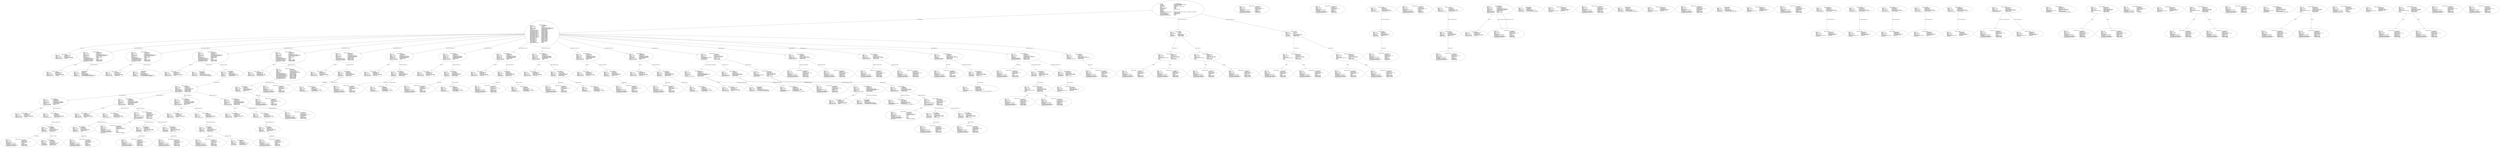 digraph "discriminant.adt" {
  Unit_3 -> Element_2317106
      [ label=Unit_Declaration ];
  Unit_3 -> Element_2293428
      [ label="Context_Clause_Elements ( 1)" ];
  Unit_3 -> Element_2301425
      [ label="Context_Clause_Elements ( 2)" ];
  Unit_3
      [ label=<<TABLE BORDER="0" CELLBORDER="0" CELLSPACING="0" CELLPADDING="0"> 
          <TR><TD COLSPAN="3">Unit_3</TD></TR>
          <TR><TD ALIGN="LEFT">Unit_Kind   </TD><TD> = </TD><TD ALIGN="LEFT">A_PROCEDURE_BODY</TD></TR>
          <TR><TD ALIGN="LEFT">Unit_Class   </TD><TD> = </TD><TD ALIGN="LEFT">A_PUBLIC_DECLARATION_AND_BODY</TD></TR>
          <TR><TD ALIGN="LEFT">Unit_Origin   </TD><TD> = </TD><TD ALIGN="LEFT">AN_APPLICATION_UNIT</TD></TR>
          <TR><TD ALIGN="LEFT">Unit_Full_Name    </TD><TD> = </TD><TD ALIGN="LEFT">Discrim1</TD></TR>
          <TR><TD ALIGN="LEFT">Unique_Name   </TD><TD> = </TD><TD ALIGN="LEFT">ASIS Context 1: Discrim1 (body)</TD></TR>
          <TR><TD ALIGN="LEFT">Exists  </TD><TD> = </TD><TD ALIGN="LEFT">TRUE</TD></TR>
          <TR><TD ALIGN="LEFT">Can_Be_Main_Program     </TD><TD> = </TD><TD ALIGN="LEFT">TRUE</TD></TR>
          <TR><TD ALIGN="LEFT">Is_Body_Required     </TD><TD> = </TD><TD ALIGN="LEFT">TRUE</TD></TR>
          <TR><TD ALIGN="LEFT">Text_Name   </TD><TD> = </TD><TD ALIGN="LEFT">discriminant.adb</TD></TR>
          <TR><TD ALIGN="LEFT">Text_Form   </TD><TD> = </TD><TD ALIGN="LEFT"></TD></TR>
          <TR><TD ALIGN="LEFT">Object_Name   </TD><TD> = </TD><TD ALIGN="LEFT"></TD></TR>
          <TR><TD ALIGN="LEFT">Object_Form   </TD><TD> = </TD><TD ALIGN="LEFT"></TD></TR>
          <TR><TD ALIGN="LEFT">Compilation_Command_Line_Options         </TD><TD> = </TD><TD ALIGN="LEFT">-gnatA -gnatc -gnatt -gnatws -gnatyN -mtune=generic -march=x86-64</TD></TR>
          <TR><TD ALIGN="LEFT">Unit_Declaration     </TD><TD> = </TD><TD ALIGN="LEFT">Element_2317106</TD></TR>
          <TR><TD ALIGN="LEFT">Context_Clause_Elements ( 1)        </TD><TD> = </TD><TD ALIGN="LEFT">Element_2293428</TD></TR>
          <TR><TD ALIGN="LEFT">Context_Clause_Elements ( 2)        </TD><TD> = </TD><TD ALIGN="LEFT">Element_2301425</TD></TR>
          <TR><TD ALIGN="LEFT">Corresponding_Declaration       </TD><TD> = </TD><TD ALIGN="LEFT">(none)</TD></TR>
          <TR><TD ALIGN="LEFT">Corresponding_Parent_Declaration         </TD><TD> = </TD><TD ALIGN="LEFT">Unit_1</TD></TR>
          </TABLE>> ];
  Element_2293428 -> Element_2295265
      [ label="Clause_Name ( 1)" ];
  Element_2293428 -> Element_2299265
      [ label="Clause_Name ( 2)" ];
  Element_2293428
      [ label=<<TABLE BORDER="0" CELLBORDER="0" CELLSPACING="0" CELLPADDING="0"> 
          <TR><TD COLSPAN="3">Element_2293428</TD></TR>
          <TR><TD ALIGN="LEFT">Element_Kind    </TD><TD> = </TD><TD ALIGN="LEFT">A_CLAUSE</TD></TR>
          <TR><TD ALIGN="LEFT">Hash  </TD><TD> = </TD><TD ALIGN="LEFT"> 11209977</TD></TR>
          <TR><TD ALIGN="LEFT">Enclosing_Element     </TD><TD> = </TD><TD ALIGN="LEFT">(none)</TD></TR>
          <TR><TD ALIGN="LEFT">Source  </TD><TD> = </TD><TD ALIGN="LEFT">Discrim1.adb - 1:1 .. 1:38</TD></TR>
          <TR><TD ALIGN="LEFT">Clause_Kind   </TD><TD> = </TD><TD ALIGN="LEFT">A_WITH_CLAUSE</TD></TR>
          <TR><TD ALIGN="LEFT">Clause_Name ( 1)     </TD><TD> = </TD><TD ALIGN="LEFT">Element_2295265</TD></TR>
          <TR><TD ALIGN="LEFT">Clause_Name ( 2)     </TD><TD> = </TD><TD ALIGN="LEFT">Element_2299265</TD></TR>
          </TABLE>> ];
  Element_2295265 -> Element_2292237
      [ label=Prefix ];
  Element_2295265 -> Element_2294237
      [ label=Selector ];
  Element_2295265
      [ label=<<TABLE BORDER="0" CELLBORDER="0" CELLSPACING="0" CELLPADDING="0"> 
          <TR><TD COLSPAN="3">Element_2295265</TD></TR>
          <TR><TD ALIGN="LEFT">Element_Kind    </TD><TD> = </TD><TD ALIGN="LEFT">AN_EXPRESSION</TD></TR>
          <TR><TD ALIGN="LEFT">Hash  </TD><TD> = </TD><TD ALIGN="LEFT"> 8540921</TD></TR>
          <TR><TD ALIGN="LEFT">Enclosing_Element     </TD><TD> = </TD><TD ALIGN="LEFT">Element_2293428</TD></TR>
          <TR><TD ALIGN="LEFT">Source  </TD><TD> = </TD><TD ALIGN="LEFT">Discrim1.adb - 1:6 .. 1:16</TD></TR>
          <TR><TD ALIGN="LEFT">Expression_Kind    </TD><TD> = </TD><TD ALIGN="LEFT">A_SELECTED_COMPONENT</TD></TR>
          <TR><TD ALIGN="LEFT">Corresponding_Expression_Type        </TD><TD> = </TD><TD ALIGN="LEFT">(none)</TD></TR>
          <TR><TD ALIGN="LEFT">Prefix  </TD><TD> = </TD><TD ALIGN="LEFT">Element_2292237</TD></TR>
          <TR><TD ALIGN="LEFT">Selector   </TD><TD> = </TD><TD ALIGN="LEFT">Element_2294237</TD></TR>
          </TABLE>> ];
  Element_2292237
      [ label=<<TABLE BORDER="0" CELLBORDER="0" CELLSPACING="0" CELLPADDING="0"> 
          <TR><TD COLSPAN="3">Element_2292237</TD></TR>
          <TR><TD ALIGN="LEFT">Element_Kind    </TD><TD> = </TD><TD ALIGN="LEFT">AN_EXPRESSION</TD></TR>
          <TR><TD ALIGN="LEFT">Hash  </TD><TD> = </TD><TD ALIGN="LEFT"> 12274937</TD></TR>
          <TR><TD ALIGN="LEFT">Enclosing_Element     </TD><TD> = </TD><TD ALIGN="LEFT">Element_2295265</TD></TR>
          <TR><TD ALIGN="LEFT">Source  </TD><TD> = </TD><TD ALIGN="LEFT">Discrim1.adb - 1:6 .. 1:8</TD></TR>
          <TR><TD ALIGN="LEFT">Expression_Kind    </TD><TD> = </TD><TD ALIGN="LEFT">AN_IDENTIFIER</TD></TR>
          <TR><TD ALIGN="LEFT">Corresponding_Expression_Type        </TD><TD> = </TD><TD ALIGN="LEFT">(none)</TD></TR>
          <TR><TD ALIGN="LEFT">Name_Image   </TD><TD> = </TD><TD ALIGN="LEFT">"Ada"</TD></TR>
          <TR><TD ALIGN="LEFT">Corresponding_Name_Definition        </TD><TD> = </TD><TD ALIGN="LEFT">Element_2607057</TD></TR>
          <TR><TD ALIGN="LEFT">Corresponding_Name_Definition_List ( 1)          </TD><TD> = </TD><TD ALIGN="LEFT">Element_2607057</TD></TR>
          <TR><TD ALIGN="LEFT">Corresponding_Name_Declaration        </TD><TD> = </TD><TD ALIGN="LEFT">Element_2620112</TD></TR>
          </TABLE>> ];
  Element_2294237
      [ label=<<TABLE BORDER="0" CELLBORDER="0" CELLSPACING="0" CELLPADDING="0"> 
          <TR><TD COLSPAN="3">Element_2294237</TD></TR>
          <TR><TD ALIGN="LEFT">Element_Kind    </TD><TD> = </TD><TD ALIGN="LEFT">AN_EXPRESSION</TD></TR>
          <TR><TD ALIGN="LEFT">Hash  </TD><TD> = </TD><TD ALIGN="LEFT"> 12276985</TD></TR>
          <TR><TD ALIGN="LEFT">Enclosing_Element     </TD><TD> = </TD><TD ALIGN="LEFT">Element_2295265</TD></TR>
          <TR><TD ALIGN="LEFT">Source  </TD><TD> = </TD><TD ALIGN="LEFT">Discrim1.adb - 1:10 .. 1:16</TD></TR>
          <TR><TD ALIGN="LEFT">Expression_Kind    </TD><TD> = </TD><TD ALIGN="LEFT">AN_IDENTIFIER</TD></TR>
          <TR><TD ALIGN="LEFT">Corresponding_Expression_Type        </TD><TD> = </TD><TD ALIGN="LEFT">(none)</TD></TR>
          <TR><TD ALIGN="LEFT">Name_Image   </TD><TD> = </TD><TD ALIGN="LEFT">"Text_IO"</TD></TR>
          <TR><TD ALIGN="LEFT">Corresponding_Name_Definition        </TD><TD> = </TD><TD ALIGN="LEFT">Element_2655081</TD></TR>
          <TR><TD ALIGN="LEFT">Corresponding_Name_Definition_List ( 1)          </TD><TD> = </TD><TD ALIGN="LEFT">Element_2655081</TD></TR>
          <TR><TD ALIGN="LEFT">Corresponding_Name_Declaration        </TD><TD> = </TD><TD ALIGN="LEFT">Element_6616112</TD></TR>
          </TABLE>> ];
  Element_2299265 -> Element_2296237
      [ label=Prefix ];
  Element_2299265 -> Element_2298237
      [ label=Selector ];
  Element_2299265
      [ label=<<TABLE BORDER="0" CELLBORDER="0" CELLSPACING="0" CELLPADDING="0"> 
          <TR><TD COLSPAN="3">Element_2299265</TD></TR>
          <TR><TD ALIGN="LEFT">Element_Kind    </TD><TD> = </TD><TD ALIGN="LEFT">AN_EXPRESSION</TD></TR>
          <TR><TD ALIGN="LEFT">Hash  </TD><TD> = </TD><TD ALIGN="LEFT"> 8539385</TD></TR>
          <TR><TD ALIGN="LEFT">Enclosing_Element     </TD><TD> = </TD><TD ALIGN="LEFT">Element_2293428</TD></TR>
          <TR><TD ALIGN="LEFT">Source  </TD><TD> = </TD><TD ALIGN="LEFT">Discrim1.adb - 1:19 .. 1:37</TD></TR>
          <TR><TD ALIGN="LEFT">Expression_Kind    </TD><TD> = </TD><TD ALIGN="LEFT">A_SELECTED_COMPONENT</TD></TR>
          <TR><TD ALIGN="LEFT">Corresponding_Expression_Type        </TD><TD> = </TD><TD ALIGN="LEFT">(none)</TD></TR>
          <TR><TD ALIGN="LEFT">Prefix  </TD><TD> = </TD><TD ALIGN="LEFT">Element_2296237</TD></TR>
          <TR><TD ALIGN="LEFT">Selector   </TD><TD> = </TD><TD ALIGN="LEFT">Element_2298237</TD></TR>
          </TABLE>> ];
  Element_2296237
      [ label=<<TABLE BORDER="0" CELLBORDER="0" CELLSPACING="0" CELLPADDING="0"> 
          <TR><TD COLSPAN="3">Element_2296237</TD></TR>
          <TR><TD ALIGN="LEFT">Element_Kind    </TD><TD> = </TD><TD ALIGN="LEFT">AN_EXPRESSION</TD></TR>
          <TR><TD ALIGN="LEFT">Hash  </TD><TD> = </TD><TD ALIGN="LEFT"> 12273401</TD></TR>
          <TR><TD ALIGN="LEFT">Enclosing_Element     </TD><TD> = </TD><TD ALIGN="LEFT">Element_2299265</TD></TR>
          <TR><TD ALIGN="LEFT">Source  </TD><TD> = </TD><TD ALIGN="LEFT">Discrim1.adb - 1:19 .. 1:21</TD></TR>
          <TR><TD ALIGN="LEFT">Expression_Kind    </TD><TD> = </TD><TD ALIGN="LEFT">AN_IDENTIFIER</TD></TR>
          <TR><TD ALIGN="LEFT">Corresponding_Expression_Type        </TD><TD> = </TD><TD ALIGN="LEFT">(none)</TD></TR>
          <TR><TD ALIGN="LEFT">Name_Image   </TD><TD> = </TD><TD ALIGN="LEFT">"Ada"</TD></TR>
          <TR><TD ALIGN="LEFT">Corresponding_Name_Definition        </TD><TD> = </TD><TD ALIGN="LEFT">Element_2607057</TD></TR>
          <TR><TD ALIGN="LEFT">Corresponding_Name_Definition_List ( 1)          </TD><TD> = </TD><TD ALIGN="LEFT">Element_2607057</TD></TR>
          <TR><TD ALIGN="LEFT">Corresponding_Name_Declaration        </TD><TD> = </TD><TD ALIGN="LEFT">Element_2620112</TD></TR>
          </TABLE>> ];
  Element_2298237
      [ label=<<TABLE BORDER="0" CELLBORDER="0" CELLSPACING="0" CELLPADDING="0"> 
          <TR><TD COLSPAN="3">Element_2298237</TD></TR>
          <TR><TD ALIGN="LEFT">Element_Kind    </TD><TD> = </TD><TD ALIGN="LEFT">AN_EXPRESSION</TD></TR>
          <TR><TD ALIGN="LEFT">Hash  </TD><TD> = </TD><TD ALIGN="LEFT"> 12275449</TD></TR>
          <TR><TD ALIGN="LEFT">Enclosing_Element     </TD><TD> = </TD><TD ALIGN="LEFT">Element_2299265</TD></TR>
          <TR><TD ALIGN="LEFT">Source  </TD><TD> = </TD><TD ALIGN="LEFT">Discrim1.adb - 1:23 .. 1:37</TD></TR>
          <TR><TD ALIGN="LEFT">Expression_Kind    </TD><TD> = </TD><TD ALIGN="LEFT">AN_IDENTIFIER</TD></TR>
          <TR><TD ALIGN="LEFT">Corresponding_Expression_Type        </TD><TD> = </TD><TD ALIGN="LEFT">(none)</TD></TR>
          <TR><TD ALIGN="LEFT">Name_Image   </TD><TD> = </TD><TD ALIGN="LEFT">"Integer_Text_IO"</TD></TR>
          <TR><TD ALIGN="LEFT">Corresponding_Name_Definition        </TD><TD> = </TD><TD ALIGN="LEFT">Element_12755081</TD></TR>
          <TR><TD ALIGN="LEFT">Corresponding_Name_Definition_List ( 1)          </TD><TD> = </TD><TD ALIGN="LEFT">Element_12755081</TD></TR>
          <TR><TD ALIGN="LEFT">Corresponding_Name_Declaration        </TD><TD> = </TD><TD ALIGN="LEFT">Element_19107137</TD></TR>
          </TABLE>> ];
  Element_2301425 -> Element_2303265
      [ label="Clause_Name ( 1)" ];
  Element_2301425 -> Element_2307265
      [ label="Clause_Name ( 2)" ];
  Element_2301425
      [ label=<<TABLE BORDER="0" CELLBORDER="0" CELLSPACING="0" CELLPADDING="0"> 
          <TR><TD COLSPAN="3">Element_2301425</TD></TR>
          <TR><TD ALIGN="LEFT">Element_Kind    </TD><TD> = </TD><TD ALIGN="LEFT">A_CLAUSE</TD></TR>
          <TR><TD ALIGN="LEFT">Hash  </TD><TD> = </TD><TD ALIGN="LEFT">-2137710212</TD></TR>
          <TR><TD ALIGN="LEFT">Enclosing_Element     </TD><TD> = </TD><TD ALIGN="LEFT">(none)</TD></TR>
          <TR><TD ALIGN="LEFT">Source  </TD><TD> = </TD><TD ALIGN="LEFT">Discrim1.adb - 2:1 .. 2:37</TD></TR>
          <TR><TD ALIGN="LEFT">Clause_Kind   </TD><TD> = </TD><TD ALIGN="LEFT">A_USE_PACKAGE_CLAUSE</TD></TR>
          <TR><TD ALIGN="LEFT">Clause_Name ( 1)     </TD><TD> = </TD><TD ALIGN="LEFT">Element_2303265</TD></TR>
          <TR><TD ALIGN="LEFT">Clause_Name ( 2)     </TD><TD> = </TD><TD ALIGN="LEFT">Element_2307265</TD></TR>
          </TABLE>> ];
  Element_2303265 -> Element_2300237
      [ label=Prefix ];
  Element_2303265 -> Element_2302237
      [ label=Selector ];
  Element_2303265
      [ label=<<TABLE BORDER="0" CELLBORDER="0" CELLSPACING="0" CELLPADDING="0"> 
          <TR><TD COLSPAN="3">Element_2303265</TD></TR>
          <TR><TD ALIGN="LEFT">Element_Kind    </TD><TD> = </TD><TD ALIGN="LEFT">AN_EXPRESSION</TD></TR>
          <TR><TD ALIGN="LEFT">Hash  </TD><TD> = </TD><TD ALIGN="LEFT">-2139019140</TD></TR>
          <TR><TD ALIGN="LEFT">Enclosing_Element     </TD><TD> = </TD><TD ALIGN="LEFT">Element_2301425</TD></TR>
          <TR><TD ALIGN="LEFT">Source  </TD><TD> = </TD><TD ALIGN="LEFT">Discrim1.adb - 2:5 .. 2:15</TD></TR>
          <TR><TD ALIGN="LEFT">Expression_Kind    </TD><TD> = </TD><TD ALIGN="LEFT">A_SELECTED_COMPONENT</TD></TR>
          <TR><TD ALIGN="LEFT">Corresponding_Expression_Type        </TD><TD> = </TD><TD ALIGN="LEFT">(none)</TD></TR>
          <TR><TD ALIGN="LEFT">Prefix  </TD><TD> = </TD><TD ALIGN="LEFT">Element_2300237</TD></TR>
          <TR><TD ALIGN="LEFT">Selector   </TD><TD> = </TD><TD ALIGN="LEFT">Element_2302237</TD></TR>
          </TABLE>> ];
  Element_2300237
      [ label=<<TABLE BORDER="0" CELLBORDER="0" CELLSPACING="0" CELLPADDING="0"> 
          <TR><TD COLSPAN="3">Element_2300237</TD></TR>
          <TR><TD ALIGN="LEFT">Element_Kind    </TD><TD> = </TD><TD ALIGN="LEFT">AN_EXPRESSION</TD></TR>
          <TR><TD ALIGN="LEFT">Hash  </TD><TD> = </TD><TD ALIGN="LEFT">-2137152132</TD></TR>
          <TR><TD ALIGN="LEFT">Enclosing_Element     </TD><TD> = </TD><TD ALIGN="LEFT">Element_2303265</TD></TR>
          <TR><TD ALIGN="LEFT">Source  </TD><TD> = </TD><TD ALIGN="LEFT">Discrim1.adb - 2:5 .. 2:7</TD></TR>
          <TR><TD ALIGN="LEFT">Expression_Kind    </TD><TD> = </TD><TD ALIGN="LEFT">AN_IDENTIFIER</TD></TR>
          <TR><TD ALIGN="LEFT">Corresponding_Expression_Type        </TD><TD> = </TD><TD ALIGN="LEFT">(none)</TD></TR>
          <TR><TD ALIGN="LEFT">Name_Image   </TD><TD> = </TD><TD ALIGN="LEFT">"Ada"</TD></TR>
          <TR><TD ALIGN="LEFT">Corresponding_Name_Definition        </TD><TD> = </TD><TD ALIGN="LEFT">Element_2607057</TD></TR>
          <TR><TD ALIGN="LEFT">Corresponding_Name_Definition_List ( 1)          </TD><TD> = </TD><TD ALIGN="LEFT">Element_2607057</TD></TR>
          <TR><TD ALIGN="LEFT">Corresponding_Name_Declaration        </TD><TD> = </TD><TD ALIGN="LEFT">Element_2620112</TD></TR>
          </TABLE>> ];
  Element_2302237
      [ label=<<TABLE BORDER="0" CELLBORDER="0" CELLSPACING="0" CELLPADDING="0"> 
          <TR><TD COLSPAN="3">Element_2302237</TD></TR>
          <TR><TD ALIGN="LEFT">Element_Kind    </TD><TD> = </TD><TD ALIGN="LEFT">AN_EXPRESSION</TD></TR>
          <TR><TD ALIGN="LEFT">Hash  </TD><TD> = </TD><TD ALIGN="LEFT">-2137151108</TD></TR>
          <TR><TD ALIGN="LEFT">Enclosing_Element     </TD><TD> = </TD><TD ALIGN="LEFT">Element_2303265</TD></TR>
          <TR><TD ALIGN="LEFT">Source  </TD><TD> = </TD><TD ALIGN="LEFT">Discrim1.adb - 2:9 .. 2:15</TD></TR>
          <TR><TD ALIGN="LEFT">Expression_Kind    </TD><TD> = </TD><TD ALIGN="LEFT">AN_IDENTIFIER</TD></TR>
          <TR><TD ALIGN="LEFT">Corresponding_Expression_Type        </TD><TD> = </TD><TD ALIGN="LEFT">(none)</TD></TR>
          <TR><TD ALIGN="LEFT">Name_Image   </TD><TD> = </TD><TD ALIGN="LEFT">"Text_IO"</TD></TR>
          <TR><TD ALIGN="LEFT">Corresponding_Name_Definition        </TD><TD> = </TD><TD ALIGN="LEFT">Element_2655081</TD></TR>
          <TR><TD ALIGN="LEFT">Corresponding_Name_Definition_List ( 1)          </TD><TD> = </TD><TD ALIGN="LEFT">Element_2655081</TD></TR>
          <TR><TD ALIGN="LEFT">Corresponding_Name_Declaration        </TD><TD> = </TD><TD ALIGN="LEFT">Element_6616112</TD></TR>
          </TABLE>> ];
  Element_2307265 -> Element_2304237
      [ label=Prefix ];
  Element_2307265 -> Element_2306237
      [ label=Selector ];
  Element_2307265
      [ label=<<TABLE BORDER="0" CELLBORDER="0" CELLSPACING="0" CELLPADDING="0"> 
          <TR><TD COLSPAN="3">Element_2307265</TD></TR>
          <TR><TD ALIGN="LEFT">Element_Kind    </TD><TD> = </TD><TD ALIGN="LEFT">AN_EXPRESSION</TD></TR>
          <TR><TD ALIGN="LEFT">Hash  </TD><TD> = </TD><TD ALIGN="LEFT">-2139019908</TD></TR>
          <TR><TD ALIGN="LEFT">Enclosing_Element     </TD><TD> = </TD><TD ALIGN="LEFT">Element_2301425</TD></TR>
          <TR><TD ALIGN="LEFT">Source  </TD><TD> = </TD><TD ALIGN="LEFT">Discrim1.adb - 2:18 .. 2:36</TD></TR>
          <TR><TD ALIGN="LEFT">Expression_Kind    </TD><TD> = </TD><TD ALIGN="LEFT">A_SELECTED_COMPONENT</TD></TR>
          <TR><TD ALIGN="LEFT">Corresponding_Expression_Type        </TD><TD> = </TD><TD ALIGN="LEFT">(none)</TD></TR>
          <TR><TD ALIGN="LEFT">Prefix  </TD><TD> = </TD><TD ALIGN="LEFT">Element_2304237</TD></TR>
          <TR><TD ALIGN="LEFT">Selector   </TD><TD> = </TD><TD ALIGN="LEFT">Element_2306237</TD></TR>
          </TABLE>> ];
  Element_2304237
      [ label=<<TABLE BORDER="0" CELLBORDER="0" CELLSPACING="0" CELLPADDING="0"> 
          <TR><TD COLSPAN="3">Element_2304237</TD></TR>
          <TR><TD ALIGN="LEFT">Element_Kind    </TD><TD> = </TD><TD ALIGN="LEFT">AN_EXPRESSION</TD></TR>
          <TR><TD ALIGN="LEFT">Hash  </TD><TD> = </TD><TD ALIGN="LEFT">-2137152900</TD></TR>
          <TR><TD ALIGN="LEFT">Enclosing_Element     </TD><TD> = </TD><TD ALIGN="LEFT">Element_2307265</TD></TR>
          <TR><TD ALIGN="LEFT">Source  </TD><TD> = </TD><TD ALIGN="LEFT">Discrim1.adb - 2:18 .. 2:20</TD></TR>
          <TR><TD ALIGN="LEFT">Expression_Kind    </TD><TD> = </TD><TD ALIGN="LEFT">AN_IDENTIFIER</TD></TR>
          <TR><TD ALIGN="LEFT">Corresponding_Expression_Type        </TD><TD> = </TD><TD ALIGN="LEFT">(none)</TD></TR>
          <TR><TD ALIGN="LEFT">Name_Image   </TD><TD> = </TD><TD ALIGN="LEFT">"Ada"</TD></TR>
          <TR><TD ALIGN="LEFT">Corresponding_Name_Definition        </TD><TD> = </TD><TD ALIGN="LEFT">Element_2607057</TD></TR>
          <TR><TD ALIGN="LEFT">Corresponding_Name_Definition_List ( 1)          </TD><TD> = </TD><TD ALIGN="LEFT">Element_2607057</TD></TR>
          <TR><TD ALIGN="LEFT">Corresponding_Name_Declaration        </TD><TD> = </TD><TD ALIGN="LEFT">Element_2620112</TD></TR>
          </TABLE>> ];
  Element_2306237
      [ label=<<TABLE BORDER="0" CELLBORDER="0" CELLSPACING="0" CELLPADDING="0"> 
          <TR><TD COLSPAN="3">Element_2306237</TD></TR>
          <TR><TD ALIGN="LEFT">Element_Kind    </TD><TD> = </TD><TD ALIGN="LEFT">AN_EXPRESSION</TD></TR>
          <TR><TD ALIGN="LEFT">Hash  </TD><TD> = </TD><TD ALIGN="LEFT">-2137151876</TD></TR>
          <TR><TD ALIGN="LEFT">Enclosing_Element     </TD><TD> = </TD><TD ALIGN="LEFT">Element_2307265</TD></TR>
          <TR><TD ALIGN="LEFT">Source  </TD><TD> = </TD><TD ALIGN="LEFT">Discrim1.adb - 2:22 .. 2:36</TD></TR>
          <TR><TD ALIGN="LEFT">Expression_Kind    </TD><TD> = </TD><TD ALIGN="LEFT">AN_IDENTIFIER</TD></TR>
          <TR><TD ALIGN="LEFT">Corresponding_Expression_Type        </TD><TD> = </TD><TD ALIGN="LEFT">(none)</TD></TR>
          <TR><TD ALIGN="LEFT">Name_Image   </TD><TD> = </TD><TD ALIGN="LEFT">"Integer_Text_IO"</TD></TR>
          <TR><TD ALIGN="LEFT">Corresponding_Name_Definition        </TD><TD> = </TD><TD ALIGN="LEFT">Element_12755081</TD></TR>
          <TR><TD ALIGN="LEFT">Corresponding_Name_Definition_List ( 1)          </TD><TD> = </TD><TD ALIGN="LEFT">Element_12755081</TD></TR>
          <TR><TD ALIGN="LEFT">Corresponding_Name_Declaration        </TD><TD> = </TD><TD ALIGN="LEFT">Element_19107137</TD></TR>
          </TABLE>> ];
  Element_2317106 -> Element_2309057
      [ label="Names ( 1)" ];
  Element_2317106 -> Element_2330082
      [ label="Body_Declarative_Items ( 1)" ];
  Element_2317106 -> Element_2342082
      [ label="Body_Declarative_Items ( 2)" ];
  Element_2317106 -> Element_2421082
      [ label="Body_Declarative_Items ( 3)" ];
  Element_2317106 -> Element_19335082
      [ label="Body_Declarative_Items ( 4)" ];
  Element_2317106 -> Element_2432089
      [ label="Body_Declarative_Items ( 5)" ];
  Element_2317106 -> Element_2452090
      [ label="Body_Declarative_Items ( 6)" ];
  Element_2317106 -> Element_2464090
      [ label="Body_Declarative_Items ( 7)" ];
  Element_2317106 -> Element_2476090
      [ label="Body_Declarative_Items ( 8)" ];
  Element_2317106 -> Element_2488090
      [ label="Body_Declarative_Items ( 9)" ];
  Element_2317106 -> Element_2500090
      [ label="Body_Declarative_Items ( 10)" ];
  Element_2317106 -> Element_2509090
      [ label="Body_Declarative_Items ( 11)" ];
  Element_2317106 -> Element_2531393
      [ label="Body_Statements ( 1)" ];
  Element_2317106 -> Element_2571388
      [ label="Body_Statements ( 2)" ];
  Element_2317106 -> Element_2574388
      [ label="Body_Statements ( 3)" ];
  Element_2317106 -> Element_2577397
      [ label="Body_Statements ( 4)" ];
  Element_2317106 -> Element_2583397
      [ label="Body_Statements ( 5)" ];
  Element_2317106 -> Element_2584397
      [ label="Body_Statements ( 6)" ];
  Element_2317106
      [ label=<<TABLE BORDER="0" CELLBORDER="0" CELLSPACING="0" CELLPADDING="0"> 
          <TR><TD COLSPAN="3">Element_2317106</TD></TR>
          <TR><TD ALIGN="LEFT">Element_Kind    </TD><TD> = </TD><TD ALIGN="LEFT">A_DECLARATION</TD></TR>
          <TR><TD ALIGN="LEFT">Hash  </TD><TD> = </TD><TD ALIGN="LEFT"> 541282399</TD></TR>
          <TR><TD ALIGN="LEFT">Enclosing_Element     </TD><TD> = </TD><TD ALIGN="LEFT">(none)</TD></TR>
          <TR><TD ALIGN="LEFT">Source  </TD><TD> = </TD><TD ALIGN="LEFT">Discrim1.adb - 4:1 .. 46:13</TD></TR>
          <TR><TD ALIGN="LEFT">Declaration_Kind     </TD><TD> = </TD><TD ALIGN="LEFT">A_PROCEDURE_BODY_DECLARATION</TD></TR>
          <TR><TD ALIGN="LEFT">Declaration_Origin     </TD><TD> = </TD><TD ALIGN="LEFT">AN_EXPLICIT_DECLARATION</TD></TR>
          <TR><TD ALIGN="LEFT">Names ( 1)   </TD><TD> = </TD><TD ALIGN="LEFT">Element_2309057</TD></TR>
          <TR><TD ALIGN="LEFT">Corresponding_End_Name      </TD><TD> = </TD><TD ALIGN="LEFT">Element_2586237</TD></TR>
          <TR><TD ALIGN="LEFT">Body_Declarative_Items ( 1)       </TD><TD> = </TD><TD ALIGN="LEFT">Element_2330082</TD></TR>
          <TR><TD ALIGN="LEFT">Body_Declarative_Items ( 2)       </TD><TD> = </TD><TD ALIGN="LEFT">Element_2342082</TD></TR>
          <TR><TD ALIGN="LEFT">Body_Declarative_Items ( 3)       </TD><TD> = </TD><TD ALIGN="LEFT">Element_2421082</TD></TR>
          <TR><TD ALIGN="LEFT">Body_Declarative_Items ( 4)       </TD><TD> = </TD><TD ALIGN="LEFT">Element_19335082</TD></TR>
          <TR><TD ALIGN="LEFT">Body_Declarative_Items ( 5)       </TD><TD> = </TD><TD ALIGN="LEFT">Element_2432089</TD></TR>
          <TR><TD ALIGN="LEFT">Body_Declarative_Items ( 6)       </TD><TD> = </TD><TD ALIGN="LEFT">Element_2452090</TD></TR>
          <TR><TD ALIGN="LEFT">Body_Declarative_Items ( 7)       </TD><TD> = </TD><TD ALIGN="LEFT">Element_2464090</TD></TR>
          <TR><TD ALIGN="LEFT">Body_Declarative_Items ( 8)       </TD><TD> = </TD><TD ALIGN="LEFT">Element_2476090</TD></TR>
          <TR><TD ALIGN="LEFT">Body_Declarative_Items ( 9)       </TD><TD> = </TD><TD ALIGN="LEFT">Element_2488090</TD></TR>
          <TR><TD ALIGN="LEFT">Body_Declarative_Items ( 10)        </TD><TD> = </TD><TD ALIGN="LEFT">Element_2500090</TD></TR>
          <TR><TD ALIGN="LEFT">Body_Declarative_Items ( 11)        </TD><TD> = </TD><TD ALIGN="LEFT">Element_2509090</TD></TR>
          <TR><TD ALIGN="LEFT">Body_Statements ( 1)      </TD><TD> = </TD><TD ALIGN="LEFT">Element_2531393</TD></TR>
          <TR><TD ALIGN="LEFT">Body_Statements ( 2)      </TD><TD> = </TD><TD ALIGN="LEFT">Element_2571388</TD></TR>
          <TR><TD ALIGN="LEFT">Body_Statements ( 3)      </TD><TD> = </TD><TD ALIGN="LEFT">Element_2574388</TD></TR>
          <TR><TD ALIGN="LEFT">Body_Statements ( 4)      </TD><TD> = </TD><TD ALIGN="LEFT">Element_2577397</TD></TR>
          <TR><TD ALIGN="LEFT">Body_Statements ( 5)      </TD><TD> = </TD><TD ALIGN="LEFT">Element_2583397</TD></TR>
          <TR><TD ALIGN="LEFT">Body_Statements ( 6)      </TD><TD> = </TD><TD ALIGN="LEFT">Element_2584397</TD></TR>
          <TR><TD ALIGN="LEFT">Is_Name_Repeated     </TD><TD> = </TD><TD ALIGN="LEFT">TRUE</TD></TR>
          <TR><TD ALIGN="LEFT">Corresponding_Declaration       </TD><TD> = </TD><TD ALIGN="LEFT">(none)</TD></TR>
          </TABLE>> ];
  Element_2309057
      [ label=<<TABLE BORDER="0" CELLBORDER="0" CELLSPACING="0" CELLPADDING="0"> 
          <TR><TD COLSPAN="3">Element_2309057</TD></TR>
          <TR><TD ALIGN="LEFT">Element_Kind    </TD><TD> = </TD><TD ALIGN="LEFT">A_DEFINING_NAME</TD></TR>
          <TR><TD ALIGN="LEFT">Hash  </TD><TD> = </TD><TD ALIGN="LEFT"> 541182687</TD></TR>
          <TR><TD ALIGN="LEFT">Enclosing_Element     </TD><TD> = </TD><TD ALIGN="LEFT">Element_2317106</TD></TR>
          <TR><TD ALIGN="LEFT">Source  </TD><TD> = </TD><TD ALIGN="LEFT">Discrim1.adb - 4:11 .. 4:18</TD></TR>
          <TR><TD ALIGN="LEFT">Defining_Name_Kind     </TD><TD> = </TD><TD ALIGN="LEFT">A_DEFINING_IDENTIFIER</TD></TR>
          <TR><TD ALIGN="LEFT">Defining_Name_Image     </TD><TD> = </TD><TD ALIGN="LEFT">"Discrim1"</TD></TR>
          </TABLE>> ];
  Element_2330082 -> Element_2318057
      [ label="Names ( 1)" ];
  Element_2330082 -> Element_2326160
      [ label=Type_Declaration_View ];
  Element_2330082
      [ label=<<TABLE BORDER="0" CELLBORDER="0" CELLSPACING="0" CELLPADDING="0"> 
          <TR><TD COLSPAN="3">Element_2330082</TD></TR>
          <TR><TD ALIGN="LEFT">Element_Kind    </TD><TD> = </TD><TD ALIGN="LEFT">A_DECLARATION</TD></TR>
          <TR><TD ALIGN="LEFT">Hash  </TD><TD> = </TD><TD ALIGN="LEFT">-937909177</TD></TR>
          <TR><TD ALIGN="LEFT">Enclosing_Element     </TD><TD> = </TD><TD ALIGN="LEFT">Element_2317106</TD></TR>
          <TR><TD ALIGN="LEFT">Source  </TD><TD> = </TD><TD ALIGN="LEFT">Discrim1.adb - 6:4 .. 7:53</TD></TR>
          <TR><TD ALIGN="LEFT">Declaration_Kind     </TD><TD> = </TD><TD ALIGN="LEFT">AN_ORDINARY_TYPE_DECLARATION</TD></TR>
          <TR><TD ALIGN="LEFT">Declaration_Origin     </TD><TD> = </TD><TD ALIGN="LEFT">AN_EXPLICIT_DECLARATION</TD></TR>
          <TR><TD ALIGN="LEFT">Names ( 1)   </TD><TD> = </TD><TD ALIGN="LEFT">Element_2318057</TD></TR>
          <TR><TD ALIGN="LEFT">Discriminant_Part     </TD><TD> = </TD><TD ALIGN="LEFT">(none)</TD></TR>
          <TR><TD ALIGN="LEFT">Type_Declaration_View      </TD><TD> = </TD><TD ALIGN="LEFT">Element_2326160</TD></TR>
          <TR><TD ALIGN="LEFT">Corresponding_Type_Declaration        </TD><TD> = </TD><TD ALIGN="LEFT">(none)</TD></TR>
          <TR><TD ALIGN="LEFT">Corresponding_Type_Partial_View        </TD><TD> = </TD><TD ALIGN="LEFT">(none)</TD></TR>
          <TR><TD ALIGN="LEFT">Corresponding_First_Subtype       </TD><TD> = </TD><TD ALIGN="LEFT">Element_2330082</TD></TR>
          <TR><TD ALIGN="LEFT">Corresponding_Last_Constraint        </TD><TD> = </TD><TD ALIGN="LEFT">Element_2330082</TD></TR>
          <TR><TD ALIGN="LEFT">Corresponding_Last_Subtype       </TD><TD> = </TD><TD ALIGN="LEFT">Element_2330082</TD></TR>
          </TABLE>> ];
  Element_2318057
      [ label=<<TABLE BORDER="0" CELLBORDER="0" CELLSPACING="0" CELLPADDING="0"> 
          <TR><TD COLSPAN="3">Element_2318057</TD></TR>
          <TR><TD ALIGN="LEFT">Element_Kind    </TD><TD> = </TD><TD ALIGN="LEFT">A_DEFINING_NAME</TD></TR>
          <TR><TD ALIGN="LEFT">Hash  </TD><TD> = </TD><TD ALIGN="LEFT">-937921897</TD></TR>
          <TR><TD ALIGN="LEFT">Enclosing_Element     </TD><TD> = </TD><TD ALIGN="LEFT">Element_2330082</TD></TR>
          <TR><TD ALIGN="LEFT">Source  </TD><TD> = </TD><TD ALIGN="LEFT">Discrim1.adb - 6:9 .. 6:14</TD></TR>
          <TR><TD ALIGN="LEFT">Defining_Name_Kind     </TD><TD> = </TD><TD ALIGN="LEFT">A_DEFINING_IDENTIFIER</TD></TR>
          <TR><TD ALIGN="LEFT">Defining_Name_Image     </TD><TD> = </TD><TD ALIGN="LEFT">"SQUARE"</TD></TR>
          </TABLE>> ];
  Element_2326160
      [ label=<<TABLE BORDER="0" CELLBORDER="0" CELLSPACING="0" CELLPADDING="0"> 
          <TR><TD COLSPAN="3">Element_2326160</TD></TR>
          <TR><TD ALIGN="LEFT">Element_Kind    </TD><TD> = </TD><TD ALIGN="LEFT">A_DEFINITION</TD></TR>
          <TR><TD ALIGN="LEFT">Hash  </TD><TD> = </TD><TD ALIGN="LEFT">-937869257</TD></TR>
          <TR><TD ALIGN="LEFT">Enclosing_Element     </TD><TD> = </TD><TD ALIGN="LEFT">Element_2330082</TD></TR>
          <TR><TD ALIGN="LEFT">Source  </TD><TD> = </TD><TD ALIGN="LEFT">Discrim1.adb - 6:19 .. 7:52</TD></TR>
          <TR><TD ALIGN="LEFT">Definition_Kind    </TD><TD> = </TD><TD ALIGN="LEFT">A_TYPE_DEFINITION</TD></TR>
          <TR><TD ALIGN="LEFT">Type_Kind   </TD><TD> = </TD><TD ALIGN="LEFT">AN_UNCONSTRAINED_ARRAY_DEFINITION</TD></TR>
          <TR><TD ALIGN="LEFT">ASIS_PROCESSING    </TD><TD> = </TD><TD ALIGN="LEFT">NOT_IMPLEMENTED_COMPLETELY</TD></TR>
          </TABLE>> ];
  Element_2325237
      [ label=<<TABLE BORDER="0" CELLBORDER="0" CELLSPACING="0" CELLPADDING="0"> 
          <TR><TD COLSPAN="3">Element_2325237</TD></TR>
          <TR><TD ALIGN="LEFT">Element_Kind    </TD><TD> = </TD><TD ALIGN="LEFT">AN_EXPRESSION</TD></TR>
          <TR><TD ALIGN="LEFT">Hash  </TD><TD> = </TD><TD ALIGN="LEFT">-937829737</TD></TR>
          <TR><TD ALIGN="LEFT">Enclosing_Element     </TD><TD> = </TD><TD ALIGN="LEFT">Element_2326160</TD></TR>
          <TR><TD ALIGN="LEFT">Source  </TD><TD> = </TD><TD ALIGN="LEFT">Discrim1.adb - 6:25 .. 6:31</TD></TR>
          <TR><TD ALIGN="LEFT">Expression_Kind    </TD><TD> = </TD><TD ALIGN="LEFT">AN_IDENTIFIER</TD></TR>
          <TR><TD ALIGN="LEFT">Corresponding_Expression_Type        </TD><TD> = </TD><TD ALIGN="LEFT">(none)</TD></TR>
          <TR><TD ALIGN="LEFT">Name_Image   </TD><TD> = </TD><TD ALIGN="LEFT">"INTEGER"</TD></TR>
          <TR><TD ALIGN="LEFT">Corresponding_Name_Definition        </TD><TD> = </TD><TD ALIGN="LEFT">Element_37057</TD></TR>
          <TR><TD ALIGN="LEFT">Corresponding_Name_Definition_List ( 1)          </TD><TD> = </TD><TD ALIGN="LEFT">Element_37057</TD></TR>
          <TR><TD ALIGN="LEFT">Corresponding_Name_Declaration        </TD><TD> = </TD><TD ALIGN="LEFT">Element_917082</TD></TR>
          </TABLE>> ];
  Element_2327237
      [ label=<<TABLE BORDER="0" CELLBORDER="0" CELLSPACING="0" CELLPADDING="0"> 
          <TR><TD COLSPAN="3">Element_2327237</TD></TR>
          <TR><TD ALIGN="LEFT">Element_Kind    </TD><TD> = </TD><TD ALIGN="LEFT">AN_EXPRESSION</TD></TR>
          <TR><TD ALIGN="LEFT">Hash  </TD><TD> = </TD><TD ALIGN="LEFT">-468783797</TD></TR>
          <TR><TD ALIGN="LEFT">Enclosing_Element     </TD><TD> = </TD><TD ALIGN="LEFT">Element_2326160</TD></TR>
          <TR><TD ALIGN="LEFT">Source  </TD><TD> = </TD><TD ALIGN="LEFT">Discrim1.adb - 7:25 .. 7:31</TD></TR>
          <TR><TD ALIGN="LEFT">Expression_Kind    </TD><TD> = </TD><TD ALIGN="LEFT">AN_IDENTIFIER</TD></TR>
          <TR><TD ALIGN="LEFT">Corresponding_Expression_Type        </TD><TD> = </TD><TD ALIGN="LEFT">(none)</TD></TR>
          <TR><TD ALIGN="LEFT">Name_Image   </TD><TD> = </TD><TD ALIGN="LEFT">"INTEGER"</TD></TR>
          <TR><TD ALIGN="LEFT">Corresponding_Name_Definition        </TD><TD> = </TD><TD ALIGN="LEFT">Element_37057</TD></TR>
          <TR><TD ALIGN="LEFT">Corresponding_Name_Definition_List ( 1)          </TD><TD> = </TD><TD ALIGN="LEFT">Element_37057</TD></TR>
          <TR><TD ALIGN="LEFT">Corresponding_Name_Declaration        </TD><TD> = </TD><TD ALIGN="LEFT">Element_917082</TD></TR>
          </TABLE>> ];
  Element_2329183 -> Element_2328176
      [ label=Component_Definition_View ];
  Element_2329183
      [ label=<<TABLE BORDER="0" CELLBORDER="0" CELLSPACING="0" CELLPADDING="0"> 
          <TR><TD COLSPAN="3">Element_2329183</TD></TR>
          <TR><TD ALIGN="LEFT">Element_Kind    </TD><TD> = </TD><TD ALIGN="LEFT">A_DEFINITION</TD></TR>
          <TR><TD ALIGN="LEFT">Hash  </TD><TD> = </TD><TD ALIGN="LEFT">-468797581</TD></TR>
          <TR><TD ALIGN="LEFT">Enclosing_Element     </TD><TD> = </TD><TD ALIGN="LEFT">Element_2326160</TD></TR>
          <TR><TD ALIGN="LEFT">Source  </TD><TD> = </TD><TD ALIGN="LEFT">Discrim1.adb - 7:46 .. 7:52</TD></TR>
          <TR><TD ALIGN="LEFT">Definition_Kind    </TD><TD> = </TD><TD ALIGN="LEFT">A_COMPONENT_DEFINITION</TD></TR>
          <TR><TD ALIGN="LEFT">Component_Definition_View       </TD><TD> = </TD><TD ALIGN="LEFT">Element_2328176</TD></TR>
          </TABLE>> ];
  Element_2328176 -> Element_2328237
      [ label=Subtype_Mark ];
  Element_2328176
      [ label=<<TABLE BORDER="0" CELLBORDER="0" CELLSPACING="0" CELLPADDING="0"> 
          <TR><TD COLSPAN="3">Element_2328176</TD></TR>
          <TR><TD ALIGN="LEFT">Element_Kind    </TD><TD> = </TD><TD ALIGN="LEFT">A_DEFINITION</TD></TR>
          <TR><TD ALIGN="LEFT">Hash  </TD><TD> = </TD><TD ALIGN="LEFT">-468799373</TD></TR>
          <TR><TD ALIGN="LEFT">Enclosing_Element     </TD><TD> = </TD><TD ALIGN="LEFT">Element_2329183</TD></TR>
          <TR><TD ALIGN="LEFT">Source  </TD><TD> = </TD><TD ALIGN="LEFT">Discrim1.adb - 7:46 .. 7:52</TD></TR>
          <TR><TD ALIGN="LEFT">Definition_Kind    </TD><TD> = </TD><TD ALIGN="LEFT">A_SUBTYPE_INDICATION</TD></TR>
          <TR><TD ALIGN="LEFT">Subtype_Mark    </TD><TD> = </TD><TD ALIGN="LEFT">Element_2328237</TD></TR>
          <TR><TD ALIGN="LEFT">Subtype_Constraint     </TD><TD> = </TD><TD ALIGN="LEFT">(none)</TD></TR>
          </TABLE>> ];
  Element_2328237
      [ label=<<TABLE BORDER="0" CELLBORDER="0" CELLSPACING="0" CELLPADDING="0"> 
          <TR><TD COLSPAN="3">Element_2328237</TD></TR>
          <TR><TD ALIGN="LEFT">Element_Kind    </TD><TD> = </TD><TD ALIGN="LEFT">AN_EXPRESSION</TD></TR>
          <TR><TD ALIGN="LEFT">Hash  </TD><TD> = </TD><TD ALIGN="LEFT">-468783757</TD></TR>
          <TR><TD ALIGN="LEFT">Enclosing_Element     </TD><TD> = </TD><TD ALIGN="LEFT">Element_2328176</TD></TR>
          <TR><TD ALIGN="LEFT">Source  </TD><TD> = </TD><TD ALIGN="LEFT">Discrim1.adb - 7:46 .. 7:52</TD></TR>
          <TR><TD ALIGN="LEFT">Expression_Kind    </TD><TD> = </TD><TD ALIGN="LEFT">AN_IDENTIFIER</TD></TR>
          <TR><TD ALIGN="LEFT">Corresponding_Expression_Type        </TD><TD> = </TD><TD ALIGN="LEFT">(none)</TD></TR>
          <TR><TD ALIGN="LEFT">Name_Image   </TD><TD> = </TD><TD ALIGN="LEFT">"INTEGER"</TD></TR>
          <TR><TD ALIGN="LEFT">Corresponding_Name_Definition        </TD><TD> = </TD><TD ALIGN="LEFT">Element_37057</TD></TR>
          <TR><TD ALIGN="LEFT">Corresponding_Name_Definition_List ( 1)          </TD><TD> = </TD><TD ALIGN="LEFT">Element_37057</TD></TR>
          <TR><TD ALIGN="LEFT">Corresponding_Name_Declaration        </TD><TD> = </TD><TD ALIGN="LEFT">Element_917082</TD></TR>
          </TABLE>> ];
  Element_2342082 -> Element_2331057
      [ label="Names ( 1)" ];
  Element_2342082 -> Element_2339160
      [ label=Type_Declaration_View ];
  Element_2342082
      [ label=<<TABLE BORDER="0" CELLBORDER="0" CELLSPACING="0" CELLPADDING="0"> 
          <TR><TD COLSPAN="3">Element_2342082</TD></TR>
          <TR><TD ALIGN="LEFT">Element_Kind    </TD><TD> = </TD><TD ALIGN="LEFT">A_DECLARATION</TD></TR>
          <TR><TD ALIGN="LEFT">Hash  </TD><TD> = </TD><TD ALIGN="LEFT">-117140344</TD></TR>
          <TR><TD ALIGN="LEFT">Enclosing_Element     </TD><TD> = </TD><TD ALIGN="LEFT">Element_2317106</TD></TR>
          <TR><TD ALIGN="LEFT">Source  </TD><TD> = </TD><TD ALIGN="LEFT">Discrim1.adb - 9:4 .. 9:59</TD></TR>
          <TR><TD ALIGN="LEFT">Declaration_Kind     </TD><TD> = </TD><TD ALIGN="LEFT">AN_ORDINARY_TYPE_DECLARATION</TD></TR>
          <TR><TD ALIGN="LEFT">Declaration_Origin     </TD><TD> = </TD><TD ALIGN="LEFT">AN_EXPLICIT_DECLARATION</TD></TR>
          <TR><TD ALIGN="LEFT">Names ( 1)   </TD><TD> = </TD><TD ALIGN="LEFT">Element_2331057</TD></TR>
          <TR><TD ALIGN="LEFT">Discriminant_Part     </TD><TD> = </TD><TD ALIGN="LEFT">(none)</TD></TR>
          <TR><TD ALIGN="LEFT">Type_Declaration_View      </TD><TD> = </TD><TD ALIGN="LEFT">Element_2339160</TD></TR>
          <TR><TD ALIGN="LEFT">Corresponding_Type_Declaration        </TD><TD> = </TD><TD ALIGN="LEFT">(none)</TD></TR>
          <TR><TD ALIGN="LEFT">Corresponding_Type_Partial_View        </TD><TD> = </TD><TD ALIGN="LEFT">(none)</TD></TR>
          <TR><TD ALIGN="LEFT">Corresponding_First_Subtype       </TD><TD> = </TD><TD ALIGN="LEFT">Element_2342082</TD></TR>
          <TR><TD ALIGN="LEFT">Corresponding_Last_Constraint        </TD><TD> = </TD><TD ALIGN="LEFT">Element_2342082</TD></TR>
          <TR><TD ALIGN="LEFT">Corresponding_Last_Subtype       </TD><TD> = </TD><TD ALIGN="LEFT">Element_2342082</TD></TR>
          </TABLE>> ];
  Element_2331057
      [ label=<<TABLE BORDER="0" CELLBORDER="0" CELLSPACING="0" CELLPADDING="0"> 
          <TR><TD COLSPAN="3">Element_2331057</TD></TR>
          <TR><TD ALIGN="LEFT">Element_Kind    </TD><TD> = </TD><TD ALIGN="LEFT">A_DEFINING_NAME</TD></TR>
          <TR><TD ALIGN="LEFT">Hash  </TD><TD> = </TD><TD ALIGN="LEFT">-117141934</TD></TR>
          <TR><TD ALIGN="LEFT">Enclosing_Element     </TD><TD> = </TD><TD ALIGN="LEFT">Element_2342082</TD></TR>
          <TR><TD ALIGN="LEFT">Source  </TD><TD> = </TD><TD ALIGN="LEFT">Discrim1.adb - 9:9 .. 9:19</TD></TR>
          <TR><TD ALIGN="LEFT">Defining_Name_Kind     </TD><TD> = </TD><TD ALIGN="LEFT">A_DEFINING_IDENTIFIER</TD></TR>
          <TR><TD ALIGN="LEFT">Defining_Name_Image     </TD><TD> = </TD><TD ALIGN="LEFT">"LINEAR_TYPE"</TD></TR>
          </TABLE>> ];
  Element_2339160
      [ label=<<TABLE BORDER="0" CELLBORDER="0" CELLSPACING="0" CELLPADDING="0"> 
          <TR><TD COLSPAN="3">Element_2339160</TD></TR>
          <TR><TD ALIGN="LEFT">Element_Kind    </TD><TD> = </TD><TD ALIGN="LEFT">A_DEFINITION</TD></TR>
          <TR><TD ALIGN="LEFT">Hash  </TD><TD> = </TD><TD ALIGN="LEFT">-117135344</TD></TR>
          <TR><TD ALIGN="LEFT">Enclosing_Element     </TD><TD> = </TD><TD ALIGN="LEFT">Element_2342082</TD></TR>
          <TR><TD ALIGN="LEFT">Source  </TD><TD> = </TD><TD ALIGN="LEFT">Discrim1.adb - 9:24 .. 9:58</TD></TR>
          <TR><TD ALIGN="LEFT">Definition_Kind    </TD><TD> = </TD><TD ALIGN="LEFT">A_TYPE_DEFINITION</TD></TR>
          <TR><TD ALIGN="LEFT">Type_Kind   </TD><TD> = </TD><TD ALIGN="LEFT">AN_UNCONSTRAINED_ARRAY_DEFINITION</TD></TR>
          <TR><TD ALIGN="LEFT">ASIS_PROCESSING    </TD><TD> = </TD><TD ALIGN="LEFT">NOT_IMPLEMENTED_COMPLETELY</TD></TR>
          </TABLE>> ];
  Element_2338237
      [ label=<<TABLE BORDER="0" CELLBORDER="0" CELLSPACING="0" CELLPADDING="0"> 
          <TR><TD COLSPAN="3">Element_2338237</TD></TR>
          <TR><TD ALIGN="LEFT">Element_Kind    </TD><TD> = </TD><TD ALIGN="LEFT">AN_EXPRESSION</TD></TR>
          <TR><TD ALIGN="LEFT">Hash  </TD><TD> = </TD><TD ALIGN="LEFT">-117130404</TD></TR>
          <TR><TD ALIGN="LEFT">Enclosing_Element     </TD><TD> = </TD><TD ALIGN="LEFT">Element_2339160</TD></TR>
          <TR><TD ALIGN="LEFT">Source  </TD><TD> = </TD><TD ALIGN="LEFT">Discrim1.adb - 9:30 .. 9:36</TD></TR>
          <TR><TD ALIGN="LEFT">Expression_Kind    </TD><TD> = </TD><TD ALIGN="LEFT">AN_IDENTIFIER</TD></TR>
          <TR><TD ALIGN="LEFT">Corresponding_Expression_Type        </TD><TD> = </TD><TD ALIGN="LEFT">(none)</TD></TR>
          <TR><TD ALIGN="LEFT">Name_Image   </TD><TD> = </TD><TD ALIGN="LEFT">"INTEGER"</TD></TR>
          <TR><TD ALIGN="LEFT">Corresponding_Name_Definition        </TD><TD> = </TD><TD ALIGN="LEFT">Element_37057</TD></TR>
          <TR><TD ALIGN="LEFT">Corresponding_Name_Definition_List ( 1)          </TD><TD> = </TD><TD ALIGN="LEFT">Element_37057</TD></TR>
          <TR><TD ALIGN="LEFT">Corresponding_Name_Declaration        </TD><TD> = </TD><TD ALIGN="LEFT">Element_917082</TD></TR>
          </TABLE>> ];
  Element_2341183 -> Element_2340176
      [ label=Component_Definition_View ];
  Element_2341183
      [ label=<<TABLE BORDER="0" CELLBORDER="0" CELLSPACING="0" CELLPADDING="0"> 
          <TR><TD COLSPAN="3">Element_2341183</TD></TR>
          <TR><TD ALIGN="LEFT">Element_Kind    </TD><TD> = </TD><TD ALIGN="LEFT">A_DEFINITION</TD></TR>
          <TR><TD ALIGN="LEFT">Hash  </TD><TD> = </TD><TD ALIGN="LEFT">-117133882</TD></TR>
          <TR><TD ALIGN="LEFT">Enclosing_Element     </TD><TD> = </TD><TD ALIGN="LEFT">Element_2339160</TD></TR>
          <TR><TD ALIGN="LEFT">Source  </TD><TD> = </TD><TD ALIGN="LEFT">Discrim1.adb - 9:51 .. 9:58</TD></TR>
          <TR><TD ALIGN="LEFT">Definition_Kind    </TD><TD> = </TD><TD ALIGN="LEFT">A_COMPONENT_DEFINITION</TD></TR>
          <TR><TD ALIGN="LEFT">Component_Definition_View       </TD><TD> = </TD><TD ALIGN="LEFT">Element_2340176</TD></TR>
          </TABLE>> ];
  Element_2340176 -> Element_2340237
      [ label=Subtype_Mark ];
  Element_2340176
      [ label=<<TABLE BORDER="0" CELLBORDER="0" CELLSPACING="0" CELLPADDING="0"> 
          <TR><TD COLSPAN="3">Element_2340176</TD></TR>
          <TR><TD ALIGN="LEFT">Element_Kind    </TD><TD> = </TD><TD ALIGN="LEFT">A_DEFINITION</TD></TR>
          <TR><TD ALIGN="LEFT">Hash  </TD><TD> = </TD><TD ALIGN="LEFT">-117134330</TD></TR>
          <TR><TD ALIGN="LEFT">Enclosing_Element     </TD><TD> = </TD><TD ALIGN="LEFT">Element_2341183</TD></TR>
          <TR><TD ALIGN="LEFT">Source  </TD><TD> = </TD><TD ALIGN="LEFT">Discrim1.adb - 9:51 .. 9:58</TD></TR>
          <TR><TD ALIGN="LEFT">Definition_Kind    </TD><TD> = </TD><TD ALIGN="LEFT">A_SUBTYPE_INDICATION</TD></TR>
          <TR><TD ALIGN="LEFT">Subtype_Mark    </TD><TD> = </TD><TD ALIGN="LEFT">Element_2340237</TD></TR>
          <TR><TD ALIGN="LEFT">Subtype_Constraint     </TD><TD> = </TD><TD ALIGN="LEFT">(none)</TD></TR>
          </TABLE>> ];
  Element_2340237
      [ label=<<TABLE BORDER="0" CELLBORDER="0" CELLSPACING="0" CELLPADDING="0"> 
          <TR><TD COLSPAN="3">Element_2340237</TD></TR>
          <TR><TD ALIGN="LEFT">Element_Kind    </TD><TD> = </TD><TD ALIGN="LEFT">AN_EXPRESSION</TD></TR>
          <TR><TD ALIGN="LEFT">Hash  </TD><TD> = </TD><TD ALIGN="LEFT">-117130426</TD></TR>
          <TR><TD ALIGN="LEFT">Enclosing_Element     </TD><TD> = </TD><TD ALIGN="LEFT">Element_2340176</TD></TR>
          <TR><TD ALIGN="LEFT">Source  </TD><TD> = </TD><TD ALIGN="LEFT">Discrim1.adb - 9:51 .. 9:58</TD></TR>
          <TR><TD ALIGN="LEFT">Expression_Kind    </TD><TD> = </TD><TD ALIGN="LEFT">AN_IDENTIFIER</TD></TR>
          <TR><TD ALIGN="LEFT">Corresponding_Expression_Type        </TD><TD> = </TD><TD ALIGN="LEFT">(none)</TD></TR>
          <TR><TD ALIGN="LEFT">Name_Image   </TD><TD> = </TD><TD ALIGN="LEFT">"POSITIVE"</TD></TR>
          <TR><TD ALIGN="LEFT">Corresponding_Name_Definition        </TD><TD> = </TD><TD ALIGN="LEFT">Element_65057</TD></TR>
          <TR><TD ALIGN="LEFT">Corresponding_Name_Definition_List ( 1)          </TD><TD> = </TD><TD ALIGN="LEFT">Element_65057</TD></TR>
          <TR><TD ALIGN="LEFT">Corresponding_Name_Declaration        </TD><TD> = </TD><TD ALIGN="LEFT">Element_922089</TD></TR>
          </TABLE>> ];
  Element_2421082 -> Element_2343057
      [ label="Names ( 1)" ];
  Element_2421082 -> Element_2421191
      [ label=Discriminant_Part ];
  Element_2421082 -> Element_2360162
      [ label=Type_Declaration_View ];
  Element_2421082
      [ label=<<TABLE BORDER="0" CELLBORDER="0" CELLSPACING="0" CELLPADDING="0"> 
          <TR><TD COLSPAN="3">Element_2421082</TD></TR>
          <TR><TD ALIGN="LEFT">Element_Kind    </TD><TD> = </TD><TD ALIGN="LEFT">A_DECLARATION</TD></TR>
          <TR><TD ALIGN="LEFT">Hash  </TD><TD> = </TD><TD ALIGN="LEFT"> 1044473122</TD></TR>
          <TR><TD ALIGN="LEFT">Enclosing_Element     </TD><TD> = </TD><TD ALIGN="LEFT">Element_2317106</TD></TR>
          <TR><TD ALIGN="LEFT">Source  </TD><TD> = </TD><TD ALIGN="LEFT">Discrim1.adb - 11:4 .. 17:17</TD></TR>
          <TR><TD ALIGN="LEFT">Declaration_Kind     </TD><TD> = </TD><TD ALIGN="LEFT">AN_ORDINARY_TYPE_DECLARATION</TD></TR>
          <TR><TD ALIGN="LEFT">Declaration_Origin     </TD><TD> = </TD><TD ALIGN="LEFT">AN_EXPLICIT_DECLARATION</TD></TR>
          <TR><TD ALIGN="LEFT">Names ( 1)   </TD><TD> = </TD><TD ALIGN="LEFT">Element_2343057</TD></TR>
          <TR><TD ALIGN="LEFT">Discriminant_Part     </TD><TD> = </TD><TD ALIGN="LEFT">Element_2421191</TD></TR>
          <TR><TD ALIGN="LEFT">Type_Declaration_View      </TD><TD> = </TD><TD ALIGN="LEFT">Element_2360162</TD></TR>
          <TR><TD ALIGN="LEFT">Corresponding_Type_Declaration        </TD><TD> = </TD><TD ALIGN="LEFT">(none)</TD></TR>
          <TR><TD ALIGN="LEFT">Corresponding_Type_Partial_View        </TD><TD> = </TD><TD ALIGN="LEFT">(none)</TD></TR>
          <TR><TD ALIGN="LEFT">Corresponding_First_Subtype       </TD><TD> = </TD><TD ALIGN="LEFT">Element_2421082</TD></TR>
          <TR><TD ALIGN="LEFT">Corresponding_Last_Constraint        </TD><TD> = </TD><TD ALIGN="LEFT">Element_2421082</TD></TR>
          <TR><TD ALIGN="LEFT">Corresponding_Last_Subtype       </TD><TD> = </TD><TD ALIGN="LEFT">Element_2421082</TD></TR>
          </TABLE>> ];
  Element_2343057
      [ label=<<TABLE BORDER="0" CELLBORDER="0" CELLSPACING="0" CELLPADDING="0"> 
          <TR><TD COLSPAN="3">Element_2343057</TD></TR>
          <TR><TD ALIGN="LEFT">Element_Kind    </TD><TD> = </TD><TD ALIGN="LEFT">A_DEFINING_NAME</TD></TR>
          <TR><TD ALIGN="LEFT">Hash  </TD><TD> = </TD><TD ALIGN="LEFT">-1103010924</TD></TR>
          <TR><TD ALIGN="LEFT">Enclosing_Element     </TD><TD> = </TD><TD ALIGN="LEFT">Element_2421082</TD></TR>
          <TR><TD ALIGN="LEFT">Source  </TD><TD> = </TD><TD ALIGN="LEFT">Discrim1.adb - 11:9 .. 11:13</TD></TR>
          <TR><TD ALIGN="LEFT">Defining_Name_Kind     </TD><TD> = </TD><TD ALIGN="LEFT">A_DEFINING_IDENTIFIER</TD></TR>
          <TR><TD ALIGN="LEFT">Defining_Name_Image     </TD><TD> = </TD><TD ALIGN="LEFT">"STUFF"</TD></TR>
          </TABLE>> ];
  Element_2421191
      [ label=<<TABLE BORDER="0" CELLBORDER="0" CELLSPACING="0" CELLPADDING="0"> 
          <TR><TD COLSPAN="3">Element_2421191</TD></TR>
          <TR><TD ALIGN="LEFT">Element_Kind    </TD><TD> = </TD><TD ALIGN="LEFT">A_DEFINITION</TD></TR>
          <TR><TD ALIGN="LEFT">Hash  </TD><TD> = </TD><TD ALIGN="LEFT"> 1044474866</TD></TR>
          <TR><TD ALIGN="LEFT">Enclosing_Element     </TD><TD> = </TD><TD ALIGN="LEFT">Element_2421082</TD></TR>
          <TR><TD ALIGN="LEFT">Source  </TD><TD> = </TD><TD ALIGN="LEFT">Discrim1.adb - 11:14 .. 11:35</TD></TR>
          <TR><TD ALIGN="LEFT">Definition_Kind    </TD><TD> = </TD><TD ALIGN="LEFT">A_KNOWN_DISCRIMINANT_PART</TD></TR>
          <TR><TD ALIGN="LEFT">ASIS_PROCESSING    </TD><TD> = </TD><TD ALIGN="LEFT">NOT_IMPLEMENTED_COMPLETELY</TD></TR>
          </TABLE>> ];
  Element_2359098 -> Element_2351057
      [ label="Names ( 1)" ];
  Element_2359098 -> Element_2358237
      [ label=Object_Declaration_View ];
  Element_2359098 -> Element_2358237
      [ label=Object_Declaration_View ];
  Element_2359098
      [ label=<<TABLE BORDER="0" CELLBORDER="0" CELLSPACING="0" CELLPADDING="0"> 
          <TR><TD COLSPAN="3">Element_2359098</TD></TR>
          <TR><TD ALIGN="LEFT">Element_Kind    </TD><TD> = </TD><TD ALIGN="LEFT">A_DECLARATION</TD></TR>
          <TR><TD ALIGN="LEFT">Hash  </TD><TD> = </TD><TD ALIGN="LEFT">-1103010265</TD></TR>
          <TR><TD ALIGN="LEFT">Enclosing_Element     </TD><TD> = </TD><TD ALIGN="LEFT">Element_2421191</TD></TR>
          <TR><TD ALIGN="LEFT">Source  </TD><TD> = </TD><TD ALIGN="LEFT">Discrim1.adb - 11:15 .. 11:34</TD></TR>
          <TR><TD ALIGN="LEFT">Declaration_Kind     </TD><TD> = </TD><TD ALIGN="LEFT">A_DISCRIMINANT_SPECIFICATION</TD></TR>
          <TR><TD ALIGN="LEFT">Declaration_Origin     </TD><TD> = </TD><TD ALIGN="LEFT">AN_EXPLICIT_DECLARATION</TD></TR>
          <TR><TD ALIGN="LEFT">Names ( 1)   </TD><TD> = </TD><TD ALIGN="LEFT">Element_2351057</TD></TR>
          <TR><TD ALIGN="LEFT">Object_Declaration_View      </TD><TD> = </TD><TD ALIGN="LEFT">Element_2358237</TD></TR>
          <TR><TD ALIGN="LEFT">Initialization_Expression       </TD><TD> = </TD><TD ALIGN="LEFT">(none)</TD></TR>
          <TR><TD ALIGN="LEFT">Object_Declaration_View      </TD><TD> = </TD><TD ALIGN="LEFT">Element_2358237</TD></TR>
          </TABLE>> ];
  Element_2351057
      [ label=<<TABLE BORDER="0" CELLBORDER="0" CELLSPACING="0" CELLPADDING="0"> 
          <TR><TD COLSPAN="3">Element_2351057</TD></TR>
          <TR><TD ALIGN="LEFT">Element_Kind    </TD><TD> = </TD><TD ALIGN="LEFT">A_DEFINING_NAME</TD></TR>
          <TR><TD ALIGN="LEFT">Hash  </TD><TD> = </TD><TD ALIGN="LEFT">-1103010921</TD></TR>
          <TR><TD ALIGN="LEFT">Enclosing_Element     </TD><TD> = </TD><TD ALIGN="LEFT">Element_2359098</TD></TR>
          <TR><TD ALIGN="LEFT">Source  </TD><TD> = </TD><TD ALIGN="LEFT">Discrim1.adb - 11:15 .. 11:23</TD></TR>
          <TR><TD ALIGN="LEFT">Defining_Name_Kind     </TD><TD> = </TD><TD ALIGN="LEFT">A_DEFINING_IDENTIFIER</TD></TR>
          <TR><TD ALIGN="LEFT">Defining_Name_Image     </TD><TD> = </TD><TD ALIGN="LEFT">"List_Size"</TD></TR>
          </TABLE>> ];
  Element_2358237
      [ label=<<TABLE BORDER="0" CELLBORDER="0" CELLSPACING="0" CELLPADDING="0"> 
          <TR><TD COLSPAN="3">Element_2358237</TD></TR>
          <TR><TD ALIGN="LEFT">Element_Kind    </TD><TD> = </TD><TD ALIGN="LEFT">AN_EXPRESSION</TD></TR>
          <TR><TD ALIGN="LEFT">Hash  </TD><TD> = </TD><TD ALIGN="LEFT">-1103008043</TD></TR>
          <TR><TD ALIGN="LEFT">Enclosing_Element     </TD><TD> = </TD><TD ALIGN="LEFT">Element_2359098</TD></TR>
          <TR><TD ALIGN="LEFT">Source  </TD><TD> = </TD><TD ALIGN="LEFT">Discrim1.adb - 11:27 .. 11:34</TD></TR>
          <TR><TD ALIGN="LEFT">Expression_Kind    </TD><TD> = </TD><TD ALIGN="LEFT">AN_IDENTIFIER</TD></TR>
          <TR><TD ALIGN="LEFT">Corresponding_Expression_Type        </TD><TD> = </TD><TD ALIGN="LEFT">(none)</TD></TR>
          <TR><TD ALIGN="LEFT">Name_Image   </TD><TD> = </TD><TD ALIGN="LEFT">"POSITIVE"</TD></TR>
          <TR><TD ALIGN="LEFT">Corresponding_Name_Definition        </TD><TD> = </TD><TD ALIGN="LEFT">Element_65057</TD></TR>
          <TR><TD ALIGN="LEFT">Corresponding_Name_Definition_List ( 1)          </TD><TD> = </TD><TD ALIGN="LEFT">Element_65057</TD></TR>
          <TR><TD ALIGN="LEFT">Corresponding_Name_Declaration        </TD><TD> = </TD><TD ALIGN="LEFT">Element_922089</TD></TR>
          </TABLE>> ];
  Element_2360162 -> Element_2360192
      [ label=Record_Definition ];
  Element_2360162
      [ label=<<TABLE BORDER="0" CELLBORDER="0" CELLSPACING="0" CELLPADDING="0"> 
          <TR><TD COLSPAN="3">Element_2360162</TD></TR>
          <TR><TD ALIGN="LEFT">Element_Kind    </TD><TD> = </TD><TD ALIGN="LEFT">A_DEFINITION</TD></TR>
          <TR><TD ALIGN="LEFT">Hash  </TD><TD> = </TD><TD ALIGN="LEFT">-551500527</TD></TR>
          <TR><TD ALIGN="LEFT">Enclosing_Element     </TD><TD> = </TD><TD ALIGN="LEFT">Element_2421082</TD></TR>
          <TR><TD ALIGN="LEFT">Source  </TD><TD> = </TD><TD ALIGN="LEFT">Discrim1.adb - 12:7 .. 17:16</TD></TR>
          <TR><TD ALIGN="LEFT">Definition_Kind    </TD><TD> = </TD><TD ALIGN="LEFT">A_TYPE_DEFINITION</TD></TR>
          <TR><TD ALIGN="LEFT">Type_Kind   </TD><TD> = </TD><TD ALIGN="LEFT">A_RECORD_TYPE_DEFINITION</TD></TR>
          <TR><TD ALIGN="LEFT">Record_Definition     </TD><TD> = </TD><TD ALIGN="LEFT">Element_2360192</TD></TR>
          </TABLE>> ];
  Element_2360192 -> Element_2371099
      [ label="Record_Components ( 1)" ];
  Element_2360192 -> Element_2389099
      [ label="Record_Components ( 2)" ];
  Element_2360192 -> Element_2402099
      [ label="Record_Components ( 3)" ];
  Element_2360192 -> Element_2417099
      [ label="Record_Components ( 4)" ];
  Element_2360192
      [ label=<<TABLE BORDER="0" CELLBORDER="0" CELLSPACING="0" CELLPADDING="0"> 
          <TR><TD COLSPAN="3">Element_2360192</TD></TR>
          <TR><TD ALIGN="LEFT">Element_Kind    </TD><TD> = </TD><TD ALIGN="LEFT">A_DEFINITION</TD></TR>
          <TR><TD ALIGN="LEFT">Hash  </TD><TD> = </TD><TD ALIGN="LEFT">-551500287</TD></TR>
          <TR><TD ALIGN="LEFT">Enclosing_Element     </TD><TD> = </TD><TD ALIGN="LEFT">Element_2360162</TD></TR>
          <TR><TD ALIGN="LEFT">Source  </TD><TD> = </TD><TD ALIGN="LEFT">Discrim1.adb - 12:7 .. 17:16</TD></TR>
          <TR><TD ALIGN="LEFT">Definition_Kind    </TD><TD> = </TD><TD ALIGN="LEFT">A_RECORD_DEFINITION</TD></TR>
          <TR><TD ALIGN="LEFT">Record_Components ( 1)      </TD><TD> = </TD><TD ALIGN="LEFT">Element_2371099</TD></TR>
          <TR><TD ALIGN="LEFT">Record_Components ( 2)      </TD><TD> = </TD><TD ALIGN="LEFT">Element_2389099</TD></TR>
          <TR><TD ALIGN="LEFT">Record_Components ( 3)      </TD><TD> = </TD><TD ALIGN="LEFT">Element_2402099</TD></TR>
          <TR><TD ALIGN="LEFT">Record_Components ( 4)      </TD><TD> = </TD><TD ALIGN="LEFT">Element_2417099</TD></TR>
          </TABLE>> ];
  Element_2371099 -> Element_2363057
      [ label="Names ( 1)" ];
  Element_2371099 -> Element_2372183
      [ label=Object_Declaration_View ];
  Element_2371099
      [ label=<<TABLE BORDER="0" CELLBORDER="0" CELLSPACING="0" CELLPADDING="0"> 
          <TR><TD COLSPAN="3">Element_2371099</TD></TR>
          <TR><TD ALIGN="LEFT">Element_Kind    </TD><TD> = </TD><TD ALIGN="LEFT">A_DECLARATION</TD></TR>
          <TR><TD ALIGN="LEFT">Hash  </TD><TD> = </TD><TD ALIGN="LEFT"> 1334864269</TD></TR>
          <TR><TD ALIGN="LEFT">Enclosing_Element     </TD><TD> = </TD><TD ALIGN="LEFT">Element_2360192</TD></TR>
          <TR><TD ALIGN="LEFT">Source  </TD><TD> = </TD><TD ALIGN="LEFT">Discrim1.adb - 13:10 .. 13:55</TD></TR>
          <TR><TD ALIGN="LEFT">Declaration_Kind     </TD><TD> = </TD><TD ALIGN="LEFT">A_COMPONENT_DECLARATION</TD></TR>
          <TR><TD ALIGN="LEFT">Declaration_Origin     </TD><TD> = </TD><TD ALIGN="LEFT">AN_EXPLICIT_DECLARATION</TD></TR>
          <TR><TD ALIGN="LEFT">Names ( 1)   </TD><TD> = </TD><TD ALIGN="LEFT">Element_2363057</TD></TR>
          <TR><TD ALIGN="LEFT">Object_Declaration_View      </TD><TD> = </TD><TD ALIGN="LEFT">Element_2372183</TD></TR>
          <TR><TD ALIGN="LEFT">Initialization_Expression       </TD><TD> = </TD><TD ALIGN="LEFT">(none)</TD></TR>
          </TABLE>> ];
  Element_2363057
      [ label=<<TABLE BORDER="0" CELLBORDER="0" CELLSPACING="0" CELLPADDING="0"> 
          <TR><TD COLSPAN="3">Element_2363057</TD></TR>
          <TR><TD ALIGN="LEFT">Element_Kind    </TD><TD> = </TD><TD ALIGN="LEFT">A_DEFINING_NAME</TD></TR>
          <TR><TD ALIGN="LEFT">Hash  </TD><TD> = </TD><TD ALIGN="LEFT"> 1334864101</TD></TR>
          <TR><TD ALIGN="LEFT">Enclosing_Element     </TD><TD> = </TD><TD ALIGN="LEFT">Element_2371099</TD></TR>
          <TR><TD ALIGN="LEFT">Source  </TD><TD> = </TD><TD ALIGN="LEFT">Discrim1.adb - 13:10 .. 13:15</TD></TR>
          <TR><TD ALIGN="LEFT">Defining_Name_Kind     </TD><TD> = </TD><TD ALIGN="LEFT">A_DEFINING_IDENTIFIER</TD></TR>
          <TR><TD ALIGN="LEFT">Defining_Name_Image     </TD><TD> = </TD><TD ALIGN="LEFT">"Matrix"</TD></TR>
          </TABLE>> ];
  Element_2372183 -> Element_2380176
      [ label=Component_Definition_View ];
  Element_2372183
      [ label=<<TABLE BORDER="0" CELLBORDER="0" CELLSPACING="0" CELLPADDING="0"> 
          <TR><TD COLSPAN="3">Element_2372183</TD></TR>
          <TR><TD ALIGN="LEFT">Element_Kind    </TD><TD> = </TD><TD ALIGN="LEFT">A_DEFINITION</TD></TR>
          <TR><TD ALIGN="LEFT">Hash  </TD><TD> = </TD><TD ALIGN="LEFT">-1349489956</TD></TR>
          <TR><TD ALIGN="LEFT">Enclosing_Element     </TD><TD> = </TD><TD ALIGN="LEFT">Element_2371099</TD></TR>
          <TR><TD ALIGN="LEFT">Source  </TD><TD> = </TD><TD ALIGN="LEFT">Discrim1.adb - 13:21 .. 13:54</TD></TR>
          <TR><TD ALIGN="LEFT">Definition_Kind    </TD><TD> = </TD><TD ALIGN="LEFT">A_COMPONENT_DEFINITION</TD></TR>
          <TR><TD ALIGN="LEFT">Component_Definition_View       </TD><TD> = </TD><TD ALIGN="LEFT">Element_2380176</TD></TR>
          </TABLE>> ];
  Element_2380176 -> Element_2370237
      [ label=Subtype_Mark ];
  Element_2380176 -> Element_2373181
      [ label=Subtype_Constraint ];
  Element_2380176
      [ label=<<TABLE BORDER="0" CELLBORDER="0" CELLSPACING="0" CELLPADDING="0"> 
          <TR><TD COLSPAN="3">Element_2380176</TD></TR>
          <TR><TD ALIGN="LEFT">Element_Kind    </TD><TD> = </TD><TD ALIGN="LEFT">A_DEFINITION</TD></TR>
          <TR><TD ALIGN="LEFT">Hash  </TD><TD> = </TD><TD ALIGN="LEFT">-1349489984</TD></TR>
          <TR><TD ALIGN="LEFT">Enclosing_Element     </TD><TD> = </TD><TD ALIGN="LEFT">Element_2372183</TD></TR>
          <TR><TD ALIGN="LEFT">Source  </TD><TD> = </TD><TD ALIGN="LEFT">Discrim1.adb - 13:21 .. 13:54</TD></TR>
          <TR><TD ALIGN="LEFT">Definition_Kind    </TD><TD> = </TD><TD ALIGN="LEFT">A_SUBTYPE_INDICATION</TD></TR>
          <TR><TD ALIGN="LEFT">Subtype_Mark    </TD><TD> = </TD><TD ALIGN="LEFT">Element_2370237</TD></TR>
          <TR><TD ALIGN="LEFT">Subtype_Constraint     </TD><TD> = </TD><TD ALIGN="LEFT">Element_2373181</TD></TR>
          </TABLE>> ];
  Element_2370237
      [ label=<<TABLE BORDER="0" CELLBORDER="0" CELLSPACING="0" CELLPADDING="0"> 
          <TR><TD COLSPAN="3">Element_2370237</TD></TR>
          <TR><TD ALIGN="LEFT">Element_Kind    </TD><TD> = </TD><TD ALIGN="LEFT">AN_EXPRESSION</TD></TR>
          <TR><TD ALIGN="LEFT">Hash  </TD><TD> = </TD><TD ALIGN="LEFT">-1349489740</TD></TR>
          <TR><TD ALIGN="LEFT">Enclosing_Element     </TD><TD> = </TD><TD ALIGN="LEFT">Element_2380176</TD></TR>
          <TR><TD ALIGN="LEFT">Source  </TD><TD> = </TD><TD ALIGN="LEFT">Discrim1.adb - 13:21 .. 13:26</TD></TR>
          <TR><TD ALIGN="LEFT">Expression_Kind    </TD><TD> = </TD><TD ALIGN="LEFT">AN_IDENTIFIER</TD></TR>
          <TR><TD ALIGN="LEFT">Corresponding_Expression_Type        </TD><TD> = </TD><TD ALIGN="LEFT">(none)</TD></TR>
          <TR><TD ALIGN="LEFT">Name_Image   </TD><TD> = </TD><TD ALIGN="LEFT">"SQUARE"</TD></TR>
          <TR><TD ALIGN="LEFT">Corresponding_Name_Definition        </TD><TD> = </TD><TD ALIGN="LEFT">Element_2318057</TD></TR>
          <TR><TD ALIGN="LEFT">Corresponding_Name_Definition_List ( 1)          </TD><TD> = </TD><TD ALIGN="LEFT">Element_2318057</TD></TR>
          <TR><TD ALIGN="LEFT">Corresponding_Name_Declaration        </TD><TD> = </TD><TD ALIGN="LEFT">Element_2330082</TD></TR>
          </TABLE>> ];
  Element_2373181
      [ label=<<TABLE BORDER="0" CELLBORDER="0" CELLSPACING="0" CELLPADDING="0"> 
          <TR><TD COLSPAN="3">Element_2373181</TD></TR>
          <TR><TD ALIGN="LEFT">Element_Kind    </TD><TD> = </TD><TD ALIGN="LEFT">A_DEFINITION</TD></TR>
          <TR><TD ALIGN="LEFT">Hash  </TD><TD> = </TD><TD ALIGN="LEFT"> 1871735509</TD></TR>
          <TR><TD ALIGN="LEFT">Enclosing_Element     </TD><TD> = </TD><TD ALIGN="LEFT">Element_2380176</TD></TR>
          <TR><TD ALIGN="LEFT">Source  </TD><TD> = </TD><TD ALIGN="LEFT">Discrim1.adb - 13:27 .. 13:54</TD></TR>
          <TR><TD ALIGN="LEFT">Definition_Kind    </TD><TD> = </TD><TD ALIGN="LEFT">A_CONSTRAINT</TD></TR>
          <TR><TD ALIGN="LEFT">Constraint_Kind    </TD><TD> = </TD><TD ALIGN="LEFT">AN_INDEX_CONSTRAINT</TD></TR>
          <TR><TD ALIGN="LEFT">Discrete_Ranges ( 1)      </TD><TD> = </TD><TD ALIGN="LEFT">Element_2375189</TD></TR>
          <TR><TD ALIGN="LEFT">Discrete_Ranges ( 2)      </TD><TD> = </TD><TD ALIGN="LEFT">Element_2378189</TD></TR>
          </TABLE>> ];
  Element_2375189
      [ label=<<TABLE BORDER="0" CELLBORDER="0" CELLSPACING="0" CELLPADDING="0"> 
          <TR><TD COLSPAN="3">Element_2375189</TD></TR>
          <TR><TD ALIGN="LEFT">Element_Kind    </TD><TD> = </TD><TD ALIGN="LEFT">A_DEFINITION</TD></TR>
          <TR><TD ALIGN="LEFT">Hash  </TD><TD> = </TD><TD ALIGN="LEFT">-1349489931</TD></TR>
          <TR><TD ALIGN="LEFT">Enclosing_Element     </TD><TD> = </TD><TD ALIGN="LEFT">Element_2373181</TD></TR>
          <TR><TD ALIGN="LEFT">Source  </TD><TD> = </TD><TD ALIGN="LEFT">Discrim1.adb - 13:28 .. 13:39</TD></TR>
          <TR><TD ALIGN="LEFT">Definition_Kind    </TD><TD> = </TD><TD ALIGN="LEFT">A_DISCRETE_RANGE</TD></TR>
          <TR><TD ALIGN="LEFT">ASIS_PROCESSING    </TD><TD> = </TD><TD ALIGN="LEFT">NOT_IMPLEMENTED_COMPLETELY</TD></TR>
          </TABLE>> ];
  Element_2374234
      [ label=<<TABLE BORDER="0" CELLBORDER="0" CELLSPACING="0" CELLPADDING="0"> 
          <TR><TD COLSPAN="3">Element_2374234</TD></TR>
          <TR><TD ALIGN="LEFT">Element_Kind    </TD><TD> = </TD><TD ALIGN="LEFT">AN_EXPRESSION</TD></TR>
          <TR><TD ALIGN="LEFT">Hash  </TD><TD> = </TD><TD ALIGN="LEFT">-1886360663</TD></TR>
          <TR><TD ALIGN="LEFT">Enclosing_Element     </TD><TD> = </TD><TD ALIGN="LEFT">Element_2375189</TD></TR>
          <TR><TD ALIGN="LEFT">Source  </TD><TD> = </TD><TD ALIGN="LEFT">Discrim1.adb - 13:28 .. 13:28</TD></TR>
          <TR><TD ALIGN="LEFT">Expression_Kind    </TD><TD> = </TD><TD ALIGN="LEFT">AN_INTEGER_LITERAL</TD></TR>
          <TR><TD ALIGN="LEFT">Corresponding_Expression_Type        </TD><TD> = </TD><TD ALIGN="LEFT">Element_82</TD></TR>
          <TR><TD ALIGN="LEFT">Value_Image   </TD><TD> = </TD><TD ALIGN="LEFT">1</TD></TR>
          </TABLE>> ];
  Element_2376237
      [ label=<<TABLE BORDER="0" CELLBORDER="0" CELLSPACING="0" CELLPADDING="0"> 
          <TR><TD COLSPAN="3">Element_2376237</TD></TR>
          <TR><TD ALIGN="LEFT">Element_Kind    </TD><TD> = </TD><TD ALIGN="LEFT">AN_EXPRESSION</TD></TR>
          <TR><TD ALIGN="LEFT">Hash  </TD><TD> = </TD><TD ALIGN="LEFT">-275747915</TD></TR>
          <TR><TD ALIGN="LEFT">Enclosing_Element     </TD><TD> = </TD><TD ALIGN="LEFT">Element_2375189</TD></TR>
          <TR><TD ALIGN="LEFT">Source  </TD><TD> = </TD><TD ALIGN="LEFT">Discrim1.adb - 13:31 .. 13:39</TD></TR>
          <TR><TD ALIGN="LEFT">Expression_Kind    </TD><TD> = </TD><TD ALIGN="LEFT">AN_IDENTIFIER</TD></TR>
          <TR><TD ALIGN="LEFT">Corresponding_Expression_Type        </TD><TD> = </TD><TD ALIGN="LEFT">Element_922089</TD></TR>
          <TR><TD ALIGN="LEFT">Name_Image   </TD><TD> = </TD><TD ALIGN="LEFT">"List_Size"</TD></TR>
          <TR><TD ALIGN="LEFT">Corresponding_Name_Definition        </TD><TD> = </TD><TD ALIGN="LEFT">Element_2351057</TD></TR>
          <TR><TD ALIGN="LEFT">Corresponding_Name_Definition_List ( 1)          </TD><TD> = </TD><TD ALIGN="LEFT">Element_2351057</TD></TR>
          <TR><TD ALIGN="LEFT">Corresponding_Name_Declaration        </TD><TD> = </TD><TD ALIGN="LEFT">Element_2359098</TD></TR>
          </TABLE>> ];
  Element_2378189
      [ label=<<TABLE BORDER="0" CELLBORDER="0" CELLSPACING="0" CELLPADDING="0"> 
          <TR><TD COLSPAN="3">Element_2378189</TD></TR>
          <TR><TD ALIGN="LEFT">Element_Kind    </TD><TD> = </TD><TD ALIGN="LEFT">A_DEFINITION</TD></TR>
          <TR><TD ALIGN="LEFT">Hash  </TD><TD> = </TD><TD ALIGN="LEFT"> 1871735541</TD></TR>
          <TR><TD ALIGN="LEFT">Enclosing_Element     </TD><TD> = </TD><TD ALIGN="LEFT">Element_2373181</TD></TR>
          <TR><TD ALIGN="LEFT">Source  </TD><TD> = </TD><TD ALIGN="LEFT">Discrim1.adb - 13:42 .. 13:53</TD></TR>
          <TR><TD ALIGN="LEFT">Definition_Kind    </TD><TD> = </TD><TD ALIGN="LEFT">A_DISCRETE_RANGE</TD></TR>
          <TR><TD ALIGN="LEFT">ASIS_PROCESSING    </TD><TD> = </TD><TD ALIGN="LEFT">NOT_IMPLEMENTED_COMPLETELY</TD></TR>
          </TABLE>> ];
  Element_2377234
      [ label=<<TABLE BORDER="0" CELLBORDER="0" CELLSPACING="0" CELLPADDING="0"> 
          <TR><TD COLSPAN="3">Element_2377234</TD></TR>
          <TR><TD ALIGN="LEFT">Element_Kind    </TD><TD> = </TD><TD ALIGN="LEFT">AN_EXPRESSION</TD></TR>
          <TR><TD ALIGN="LEFT">Hash  </TD><TD> = </TD><TD ALIGN="LEFT"> 1334864809</TD></TR>
          <TR><TD ALIGN="LEFT">Enclosing_Element     </TD><TD> = </TD><TD ALIGN="LEFT">Element_2378189</TD></TR>
          <TR><TD ALIGN="LEFT">Source  </TD><TD> = </TD><TD ALIGN="LEFT">Discrim1.adb - 13:42 .. 13:42</TD></TR>
          <TR><TD ALIGN="LEFT">Expression_Kind    </TD><TD> = </TD><TD ALIGN="LEFT">AN_INTEGER_LITERAL</TD></TR>
          <TR><TD ALIGN="LEFT">Corresponding_Expression_Type        </TD><TD> = </TD><TD ALIGN="LEFT">Element_82</TD></TR>
          <TR><TD ALIGN="LEFT">Value_Image   </TD><TD> = </TD><TD ALIGN="LEFT">1</TD></TR>
          </TABLE>> ];
  Element_2379237
      [ label=<<TABLE BORDER="0" CELLBORDER="0" CELLSPACING="0" CELLPADDING="0"> 
          <TR><TD COLSPAN="3">Element_2379237</TD></TR>
          <TR><TD ALIGN="LEFT">Element_Kind    </TD><TD> = </TD><TD ALIGN="LEFT">AN_EXPRESSION</TD></TR>
          <TR><TD ALIGN="LEFT">Hash  </TD><TD> = </TD><TD ALIGN="LEFT">-1349489739</TD></TR>
          <TR><TD ALIGN="LEFT">Enclosing_Element     </TD><TD> = </TD><TD ALIGN="LEFT">Element_2378189</TD></TR>
          <TR><TD ALIGN="LEFT">Source  </TD><TD> = </TD><TD ALIGN="LEFT">Discrim1.adb - 13:45 .. 13:53</TD></TR>
          <TR><TD ALIGN="LEFT">Expression_Kind    </TD><TD> = </TD><TD ALIGN="LEFT">AN_IDENTIFIER</TD></TR>
          <TR><TD ALIGN="LEFT">Corresponding_Expression_Type        </TD><TD> = </TD><TD ALIGN="LEFT">Element_922089</TD></TR>
          <TR><TD ALIGN="LEFT">Name_Image   </TD><TD> = </TD><TD ALIGN="LEFT">"List_Size"</TD></TR>
          <TR><TD ALIGN="LEFT">Corresponding_Name_Definition        </TD><TD> = </TD><TD ALIGN="LEFT">Element_2351057</TD></TR>
          <TR><TD ALIGN="LEFT">Corresponding_Name_Definition_List ( 1)          </TD><TD> = </TD><TD ALIGN="LEFT">Element_2351057</TD></TR>
          <TR><TD ALIGN="LEFT">Corresponding_Name_Declaration        </TD><TD> = </TD><TD ALIGN="LEFT">Element_2359098</TD></TR>
          </TABLE>> ];
  Element_2389099 -> Element_2381057
      [ label="Names ( 1)" ];
  Element_2389099 -> Element_2390183
      [ label=Object_Declaration_View ];
  Element_2389099 -> Element_2392262
      [ label=Initialization_Expression ];
  Element_2389099
      [ label=<<TABLE BORDER="0" CELLBORDER="0" CELLSPACING="0" CELLPADDING="0"> 
          <TR><TD COLSPAN="3">Element_2389099</TD></TR>
          <TR><TD ALIGN="LEFT">Element_Kind    </TD><TD> = </TD><TD ALIGN="LEFT">A_DECLARATION</TD></TR>
          <TR><TD ALIGN="LEFT">Hash  </TD><TD> = </TD><TD ALIGN="LEFT">-1480050490</TD></TR>
          <TR><TD ALIGN="LEFT">Enclosing_Element     </TD><TD> = </TD><TD ALIGN="LEFT">Element_2360192</TD></TR>
          <TR><TD ALIGN="LEFT">Source  </TD><TD> = </TD><TD ALIGN="LEFT">Discrim1.adb - 14:10 .. 14:53</TD></TR>
          <TR><TD ALIGN="LEFT">Declaration_Kind     </TD><TD> = </TD><TD ALIGN="LEFT">A_COMPONENT_DECLARATION</TD></TR>
          <TR><TD ALIGN="LEFT">Declaration_Origin     </TD><TD> = </TD><TD ALIGN="LEFT">AN_EXPLICIT_DECLARATION</TD></TR>
          <TR><TD ALIGN="LEFT">Names ( 1)   </TD><TD> = </TD><TD ALIGN="LEFT">Element_2381057</TD></TR>
          <TR><TD ALIGN="LEFT">Object_Declaration_View      </TD><TD> = </TD><TD ALIGN="LEFT">Element_2390183</TD></TR>
          <TR><TD ALIGN="LEFT">Initialization_Expression       </TD><TD> = </TD><TD ALIGN="LEFT">Element_2392262</TD></TR>
          </TABLE>> ];
  Element_2381057
      [ label=<<TABLE BORDER="0" CELLBORDER="0" CELLSPACING="0" CELLPADDING="0"> 
          <TR><TD COLSPAN="3">Element_2381057</TD></TR>
          <TR><TD ALIGN="LEFT">Element_Kind    </TD><TD> = </TD><TD ALIGN="LEFT">A_DEFINING_NAME</TD></TR>
          <TR><TD ALIGN="LEFT">Hash  </TD><TD> = </TD><TD ALIGN="LEFT">-1480050574</TD></TR>
          <TR><TD ALIGN="LEFT">Enclosing_Element     </TD><TD> = </TD><TD ALIGN="LEFT">Element_2389099</TD></TR>
          <TR><TD ALIGN="LEFT">Source  </TD><TD> = </TD><TD ALIGN="LEFT">Discrim1.adb - 14:10 .. 14:17</TD></TR>
          <TR><TD ALIGN="LEFT">Defining_Name_Kind     </TD><TD> = </TD><TD ALIGN="LEFT">A_DEFINING_IDENTIFIER</TD></TR>
          <TR><TD ALIGN="LEFT">Defining_Name_Image     </TD><TD> = </TD><TD ALIGN="LEFT">"Elements"</TD></TR>
          </TABLE>> ];
  Element_2390183 -> Element_2388176
      [ label=Component_Definition_View ];
  Element_2390183
      [ label=<<TABLE BORDER="0" CELLBORDER="0" CELLSPACING="0" CELLPADDING="0"> 
          <TR><TD COLSPAN="3">Element_2390183</TD></TR>
          <TR><TD ALIGN="LEFT">Element_Kind    </TD><TD> = </TD><TD ALIGN="LEFT">A_DEFINITION</TD></TR>
          <TR><TD ALIGN="LEFT">Hash  </TD><TD> = </TD><TD ALIGN="LEFT"> 1472739694</TD></TR>
          <TR><TD ALIGN="LEFT">Enclosing_Element     </TD><TD> = </TD><TD ALIGN="LEFT">Element_2389099</TD></TR>
          <TR><TD ALIGN="LEFT">Source  </TD><TD> = </TD><TD ALIGN="LEFT">Discrim1.adb - 14:21 .. 14:27</TD></TR>
          <TR><TD ALIGN="LEFT">Definition_Kind    </TD><TD> = </TD><TD ALIGN="LEFT">A_COMPONENT_DEFINITION</TD></TR>
          <TR><TD ALIGN="LEFT">Component_Definition_View       </TD><TD> = </TD><TD ALIGN="LEFT">Element_2388176</TD></TR>
          </TABLE>> ];
  Element_2388176 -> Element_2388237
      [ label=Subtype_Mark ];
  Element_2388176
      [ label=<<TABLE BORDER="0" CELLBORDER="0" CELLSPACING="0" CELLPADDING="0"> 
          <TR><TD COLSPAN="3">Element_2388176</TD></TR>
          <TR><TD ALIGN="LEFT">Element_Kind    </TD><TD> = </TD><TD ALIGN="LEFT">A_DEFINITION</TD></TR>
          <TR><TD ALIGN="LEFT">Hash  </TD><TD> = </TD><TD ALIGN="LEFT"> 1472739680</TD></TR>
          <TR><TD ALIGN="LEFT">Enclosing_Element     </TD><TD> = </TD><TD ALIGN="LEFT">Element_2390183</TD></TR>
          <TR><TD ALIGN="LEFT">Source  </TD><TD> = </TD><TD ALIGN="LEFT">Discrim1.adb - 14:21 .. 14:27</TD></TR>
          <TR><TD ALIGN="LEFT">Definition_Kind    </TD><TD> = </TD><TD ALIGN="LEFT">A_SUBTYPE_INDICATION</TD></TR>
          <TR><TD ALIGN="LEFT">Subtype_Mark    </TD><TD> = </TD><TD ALIGN="LEFT">Element_2388237</TD></TR>
          <TR><TD ALIGN="LEFT">Subtype_Constraint     </TD><TD> = </TD><TD ALIGN="LEFT">(none)</TD></TR>
          </TABLE>> ];
  Element_2388237
      [ label=<<TABLE BORDER="0" CELLBORDER="0" CELLSPACING="0" CELLPADDING="0"> 
          <TR><TD COLSPAN="3">Element_2388237</TD></TR>
          <TR><TD ALIGN="LEFT">Element_Kind    </TD><TD> = </TD><TD ALIGN="LEFT">AN_EXPRESSION</TD></TR>
          <TR><TD ALIGN="LEFT">Hash  </TD><TD> = </TD><TD ALIGN="LEFT"> 1472739802</TD></TR>
          <TR><TD ALIGN="LEFT">Enclosing_Element     </TD><TD> = </TD><TD ALIGN="LEFT">Element_2388176</TD></TR>
          <TR><TD ALIGN="LEFT">Source  </TD><TD> = </TD><TD ALIGN="LEFT">Discrim1.adb - 14:21 .. 14:27</TD></TR>
          <TR><TD ALIGN="LEFT">Expression_Kind    </TD><TD> = </TD><TD ALIGN="LEFT">AN_IDENTIFIER</TD></TR>
          <TR><TD ALIGN="LEFT">Corresponding_Expression_Type        </TD><TD> = </TD><TD ALIGN="LEFT">(none)</TD></TR>
          <TR><TD ALIGN="LEFT">Name_Image   </TD><TD> = </TD><TD ALIGN="LEFT">"INTEGER"</TD></TR>
          <TR><TD ALIGN="LEFT">Corresponding_Name_Definition        </TD><TD> = </TD><TD ALIGN="LEFT">Element_37057</TD></TR>
          <TR><TD ALIGN="LEFT">Corresponding_Name_Definition_List ( 1)          </TD><TD> = </TD><TD ALIGN="LEFT">Element_37057</TD></TR>
          <TR><TD ALIGN="LEFT">Corresponding_Name_Declaration        </TD><TD> = </TD><TD ALIGN="LEFT">Element_917082</TD></TR>
          </TABLE>> ];
  Element_2392262 -> Element_2392252
      [ label=Prefix ];
  Element_2392262 -> Element_2391385
      [ label="Function_Call_Parameters ( 1)" ];
  Element_2392262 -> Element_2393385
      [ label="Function_Call_Parameters ( 2)" ];
  Element_2392262
      [ label=<<TABLE BORDER="0" CELLBORDER="0" CELLSPACING="0" CELLPADDING="0"> 
          <TR><TD COLSPAN="3">Element_2392262</TD></TR>
          <TR><TD ALIGN="LEFT">Element_Kind    </TD><TD> = </TD><TD ALIGN="LEFT">AN_EXPRESSION</TD></TR>
          <TR><TD ALIGN="LEFT">Hash  </TD><TD> = </TD><TD ALIGN="LEFT">-1480050676</TD></TR>
          <TR><TD ALIGN="LEFT">Enclosing_Element     </TD><TD> = </TD><TD ALIGN="LEFT">Element_2389099</TD></TR>
          <TR><TD ALIGN="LEFT">Source  </TD><TD> = </TD><TD ALIGN="LEFT">Discrim1.adb - 14:32 .. 14:52</TD></TR>
          <TR><TD ALIGN="LEFT">Expression_Kind    </TD><TD> = </TD><TD ALIGN="LEFT">A_FUNCTION_CALL</TD></TR>
          <TR><TD ALIGN="LEFT">Corresponding_Expression_Type        </TD><TD> = </TD><TD ALIGN="LEFT">Element_917082</TD></TR>
          <TR><TD ALIGN="LEFT">Prefix  </TD><TD> = </TD><TD ALIGN="LEFT">Element_2392252</TD></TR>
          <TR><TD ALIGN="LEFT">Corresponding_Called_Function        </TD><TD> = </TD><TD ALIGN="LEFT">(none)</TD></TR>
          <TR><TD ALIGN="LEFT">Function_Call_Parameters ( 1)        </TD><TD> = </TD><TD ALIGN="LEFT">Element_2391385</TD></TR>
          <TR><TD ALIGN="LEFT">Function_Call_Parameters ( 2)        </TD><TD> = </TD><TD ALIGN="LEFT">Element_2393385</TD></TR>
          </TABLE>> ];
  Element_2391385 -> Element_2391237
      [ label=Actual_Parameter ];
  Element_2391385
      [ label=<<TABLE BORDER="0" CELLBORDER="0" CELLSPACING="0" CELLPADDING="0"> 
          <TR><TD COLSPAN="3">Element_2391385</TD></TR>
          <TR><TD ALIGN="LEFT">Element_Kind    </TD><TD> = </TD><TD ALIGN="LEFT">AN_ASSOCIATION</TD></TR>
          <TR><TD ALIGN="LEFT">Hash  </TD><TD> = </TD><TD ALIGN="LEFT"> 130562306</TD></TR>
          <TR><TD ALIGN="LEFT">Enclosing_Element     </TD><TD> = </TD><TD ALIGN="LEFT">Element_2392262</TD></TR>
          <TR><TD ALIGN="LEFT">Source  </TD><TD> = </TD><TD ALIGN="LEFT">Discrim1.adb - 14:32 .. 14:40</TD></TR>
          <TR><TD ALIGN="LEFT">Association_Kind     </TD><TD> = </TD><TD ALIGN="LEFT">A_PARAMETER_ASSOCIATION</TD></TR>
          <TR><TD ALIGN="LEFT">Formal_Parameter     </TD><TD> = </TD><TD ALIGN="LEFT">(none)</TD></TR>
          <TR><TD ALIGN="LEFT">Actual_Parameter     </TD><TD> = </TD><TD ALIGN="LEFT">Element_2391237</TD></TR>
          </TABLE>> ];
  Element_2391237
      [ label=<<TABLE BORDER="0" CELLBORDER="0" CELLSPACING="0" CELLPADDING="0"> 
          <TR><TD COLSPAN="3">Element_2391237</TD></TR>
          <TR><TD ALIGN="LEFT">Element_Kind    </TD><TD> = </TD><TD ALIGN="LEFT">AN_EXPRESSION</TD></TR>
          <TR><TD ALIGN="LEFT">Hash  </TD><TD> = </TD><TD ALIGN="LEFT"> 130562522</TD></TR>
          <TR><TD ALIGN="LEFT">Enclosing_Element     </TD><TD> = </TD><TD ALIGN="LEFT">Element_2391385</TD></TR>
          <TR><TD ALIGN="LEFT">Source  </TD><TD> = </TD><TD ALIGN="LEFT">Discrim1.adb - 14:32 .. 14:40</TD></TR>
          <TR><TD ALIGN="LEFT">Expression_Kind    </TD><TD> = </TD><TD ALIGN="LEFT">AN_IDENTIFIER</TD></TR>
          <TR><TD ALIGN="LEFT">Corresponding_Expression_Type        </TD><TD> = </TD><TD ALIGN="LEFT">Element_922089</TD></TR>
          <TR><TD ALIGN="LEFT">Name_Image   </TD><TD> = </TD><TD ALIGN="LEFT">"List_Size"</TD></TR>
          <TR><TD ALIGN="LEFT">Corresponding_Name_Definition        </TD><TD> = </TD><TD ALIGN="LEFT">Element_2351057</TD></TR>
          <TR><TD ALIGN="LEFT">Corresponding_Name_Definition_List ( 1)          </TD><TD> = </TD><TD ALIGN="LEFT">Element_2351057</TD></TR>
          <TR><TD ALIGN="LEFT">Corresponding_Name_Declaration        </TD><TD> = </TD><TD ALIGN="LEFT">Element_2359098</TD></TR>
          </TABLE>> ];
  Element_2392252
      [ label=<<TABLE BORDER="0" CELLBORDER="0" CELLSPACING="0" CELLPADDING="0"> 
          <TR><TD COLSPAN="3">Element_2392252</TD></TR>
          <TR><TD ALIGN="LEFT">Element_Kind    </TD><TD> = </TD><TD ALIGN="LEFT">AN_EXPRESSION</TD></TR>
          <TR><TD ALIGN="LEFT">Hash  </TD><TD> = </TD><TD ALIGN="LEFT">-1480050184</TD></TR>
          <TR><TD ALIGN="LEFT">Enclosing_Element     </TD><TD> = </TD><TD ALIGN="LEFT">Element_2392262</TD></TR>
          <TR><TD ALIGN="LEFT">Source  </TD><TD> = </TD><TD ALIGN="LEFT">Discrim1.adb - 14:42 .. 14:42</TD></TR>
          <TR><TD ALIGN="LEFT">Expression_Kind    </TD><TD> = </TD><TD ALIGN="LEFT">AN_OPERATOR_SYMBOL</TD></TR>
          <TR><TD ALIGN="LEFT">Corresponding_Expression_Type        </TD><TD> = </TD><TD ALIGN="LEFT">(none)</TD></TR>
          <TR><TD ALIGN="LEFT">Name_Image   </TD><TD> = </TD><TD ALIGN="LEFT">""*""</TD></TR>
          <TR><TD ALIGN="LEFT">Corresponding_Name_Definition        </TD><TD> = </TD><TD ALIGN="LEFT">(none)</TD></TR>
          <TR><TD ALIGN="LEFT">Corresponding_Name_Definition_List ( 1)          </TD><TD> = </TD><TD ALIGN="LEFT">(none)</TD></TR>
          <TR><TD ALIGN="LEFT">Corresponding_Name_Declaration        </TD><TD> = </TD><TD ALIGN="LEFT">(none)</TD></TR>
          <TR><TD ALIGN="LEFT">Operator_Kind    </TD><TD> = </TD><TD ALIGN="LEFT">A_MULTIPLY_OPERATOR</TD></TR>
          </TABLE>> ];
  Element_2393385 -> Element_2393237
      [ label=Actual_Parameter ];
  Element_2393385
      [ label=<<TABLE BORDER="0" CELLBORDER="0" CELLSPACING="0" CELLPADDING="0"> 
          <TR><TD COLSPAN="3">Element_2393385</TD></TR>
          <TR><TD ALIGN="LEFT">Element_Kind    </TD><TD> = </TD><TD ALIGN="LEFT">AN_ASSOCIATION</TD></TR>
          <TR><TD ALIGN="LEFT">Hash  </TD><TD> = </TD><TD ALIGN="LEFT">-943179518</TD></TR>
          <TR><TD ALIGN="LEFT">Enclosing_Element     </TD><TD> = </TD><TD ALIGN="LEFT">Element_2392262</TD></TR>
          <TR><TD ALIGN="LEFT">Source  </TD><TD> = </TD><TD ALIGN="LEFT">Discrim1.adb - 14:44 .. 14:52</TD></TR>
          <TR><TD ALIGN="LEFT">Association_Kind     </TD><TD> = </TD><TD ALIGN="LEFT">A_PARAMETER_ASSOCIATION</TD></TR>
          <TR><TD ALIGN="LEFT">Formal_Parameter     </TD><TD> = </TD><TD ALIGN="LEFT">(none)</TD></TR>
          <TR><TD ALIGN="LEFT">Actual_Parameter     </TD><TD> = </TD><TD ALIGN="LEFT">Element_2393237</TD></TR>
          </TABLE>> ];
  Element_2393237
      [ label=<<TABLE BORDER="0" CELLBORDER="0" CELLSPACING="0" CELLPADDING="0"> 
          <TR><TD COLSPAN="3">Element_2393237</TD></TR>
          <TR><TD ALIGN="LEFT">Element_Kind    </TD><TD> = </TD><TD ALIGN="LEFT">AN_EXPRESSION</TD></TR>
          <TR><TD ALIGN="LEFT">Hash  </TD><TD> = </TD><TD ALIGN="LEFT">-943179302</TD></TR>
          <TR><TD ALIGN="LEFT">Enclosing_Element     </TD><TD> = </TD><TD ALIGN="LEFT">Element_2393385</TD></TR>
          <TR><TD ALIGN="LEFT">Source  </TD><TD> = </TD><TD ALIGN="LEFT">Discrim1.adb - 14:44 .. 14:52</TD></TR>
          <TR><TD ALIGN="LEFT">Expression_Kind    </TD><TD> = </TD><TD ALIGN="LEFT">AN_IDENTIFIER</TD></TR>
          <TR><TD ALIGN="LEFT">Corresponding_Expression_Type        </TD><TD> = </TD><TD ALIGN="LEFT">Element_922089</TD></TR>
          <TR><TD ALIGN="LEFT">Name_Image   </TD><TD> = </TD><TD ALIGN="LEFT">"List_Size"</TD></TR>
          <TR><TD ALIGN="LEFT">Corresponding_Name_Definition        </TD><TD> = </TD><TD ALIGN="LEFT">Element_2351057</TD></TR>
          <TR><TD ALIGN="LEFT">Corresponding_Name_Definition_List ( 1)          </TD><TD> = </TD><TD ALIGN="LEFT">Element_2351057</TD></TR>
          <TR><TD ALIGN="LEFT">Corresponding_Name_Declaration        </TD><TD> = </TD><TD ALIGN="LEFT">Element_2359098</TD></TR>
          </TABLE>> ];
  Element_2402099 -> Element_2394057
      [ label="Names ( 1)" ];
  Element_2402099 -> Element_2403183
      [ label=Object_Declaration_View ];
  Element_2402099
      [ label=<<TABLE BORDER="0" CELLBORDER="0" CELLSPACING="0" CELLPADDING="0"> 
          <TR><TD COLSPAN="3">Element_2402099</TD></TR>
          <TR><TD ALIGN="LEFT">Element_Kind    </TD><TD> = </TD><TD ALIGN="LEFT">A_DECLARATION</TD></TR>
          <TR><TD ALIGN="LEFT">Hash  </TD><TD> = </TD><TD ALIGN="LEFT"> 1407458915</TD></TR>
          <TR><TD ALIGN="LEFT">Enclosing_Element     </TD><TD> = </TD><TD ALIGN="LEFT">Element_2360192</TD></TR>
          <TR><TD ALIGN="LEFT">Source  </TD><TD> = </TD><TD ALIGN="LEFT">Discrim1.adb - 15:10 .. 15:46</TD></TR>
          <TR><TD ALIGN="LEFT">Declaration_Kind     </TD><TD> = </TD><TD ALIGN="LEFT">A_COMPONENT_DECLARATION</TD></TR>
          <TR><TD ALIGN="LEFT">Declaration_Origin     </TD><TD> = </TD><TD ALIGN="LEFT">AN_EXPLICIT_DECLARATION</TD></TR>
          <TR><TD ALIGN="LEFT">Names ( 1)   </TD><TD> = </TD><TD ALIGN="LEFT">Element_2394057</TD></TR>
          <TR><TD ALIGN="LEFT">Object_Declaration_View      </TD><TD> = </TD><TD ALIGN="LEFT">Element_2403183</TD></TR>
          <TR><TD ALIGN="LEFT">Initialization_Expression       </TD><TD> = </TD><TD ALIGN="LEFT">(none)</TD></TR>
          </TABLE>> ];
  Element_2394057
      [ label=<<TABLE BORDER="0" CELLBORDER="0" CELLSPACING="0" CELLPADDING="0"> 
          <TR><TD COLSPAN="3">Element_2394057</TD></TR>
          <TR><TD ALIGN="LEFT">Element_Kind    </TD><TD> = </TD><TD ALIGN="LEFT">A_DEFINING_NAME</TD></TR>
          <TR><TD ALIGN="LEFT">Hash  </TD><TD> = </TD><TD ALIGN="LEFT"> 1407458873</TD></TR>
          <TR><TD ALIGN="LEFT">Enclosing_Element     </TD><TD> = </TD><TD ALIGN="LEFT">Element_2402099</TD></TR>
          <TR><TD ALIGN="LEFT">Source  </TD><TD> = </TD><TD ALIGN="LEFT">Discrim1.adb - 15:10 .. 15:15</TD></TR>
          <TR><TD ALIGN="LEFT">Defining_Name_Kind     </TD><TD> = </TD><TD ALIGN="LEFT">A_DEFINING_IDENTIFIER</TD></TR>
          <TR><TD ALIGN="LEFT">Defining_Name_Image     </TD><TD> = </TD><TD ALIGN="LEFT">"Linear"</TD></TR>
          </TABLE>> ];
  Element_2403183 -> Element_2408176
      [ label=Component_Definition_View ];
  Element_2403183
      [ label=<<TABLE BORDER="0" CELLBORDER="0" CELLSPACING="0" CELLPADDING="0"> 
          <TR><TD COLSPAN="3">Element_2403183</TD></TR>
          <TR><TD ALIGN="LEFT">Element_Kind    </TD><TD> = </TD><TD ALIGN="LEFT">A_DEFINITION</TD></TR>
          <TR><TD ALIGN="LEFT">Hash  </TD><TD> = </TD><TD ALIGN="LEFT"> 736370359</TD></TR>
          <TR><TD ALIGN="LEFT">Enclosing_Element     </TD><TD> = </TD><TD ALIGN="LEFT">Element_2402099</TD></TR>
          <TR><TD ALIGN="LEFT">Source  </TD><TD> = </TD><TD ALIGN="LEFT">Discrim1.adb - 15:21 .. 15:45</TD></TR>
          <TR><TD ALIGN="LEFT">Definition_Kind    </TD><TD> = </TD><TD ALIGN="LEFT">A_COMPONENT_DEFINITION</TD></TR>
          <TR><TD ALIGN="LEFT">Component_Definition_View       </TD><TD> = </TD><TD ALIGN="LEFT">Element_2408176</TD></TR>
          </TABLE>> ];
  Element_2408176 -> Element_2401237
      [ label=Subtype_Mark ];
  Element_2408176 -> Element_2404181
      [ label=Subtype_Constraint ];
  Element_2408176
      [ label=<<TABLE BORDER="0" CELLBORDER="0" CELLSPACING="0" CELLPADDING="0"> 
          <TR><TD COLSPAN="3">Element_2408176</TD></TR>
          <TR><TD ALIGN="LEFT">Element_Kind    </TD><TD> = </TD><TD ALIGN="LEFT">A_DEFINITION</TD></TR>
          <TR><TD ALIGN="LEFT">Hash  </TD><TD> = </TD><TD ALIGN="LEFT"> 736370352</TD></TR>
          <TR><TD ALIGN="LEFT">Enclosing_Element     </TD><TD> = </TD><TD ALIGN="LEFT">Element_2403183</TD></TR>
          <TR><TD ALIGN="LEFT">Source  </TD><TD> = </TD><TD ALIGN="LEFT">Discrim1.adb - 15:21 .. 15:45</TD></TR>
          <TR><TD ALIGN="LEFT">Definition_Kind    </TD><TD> = </TD><TD ALIGN="LEFT">A_SUBTYPE_INDICATION</TD></TR>
          <TR><TD ALIGN="LEFT">Subtype_Mark    </TD><TD> = </TD><TD ALIGN="LEFT">Element_2401237</TD></TR>
          <TR><TD ALIGN="LEFT">Subtype_Constraint     </TD><TD> = </TD><TD ALIGN="LEFT">Element_2404181</TD></TR>
          </TABLE>> ];
  Element_2401237
      [ label=<<TABLE BORDER="0" CELLBORDER="0" CELLSPACING="0" CELLPADDING="0"> 
          <TR><TD COLSPAN="3">Element_2401237</TD></TR>
          <TR><TD ALIGN="LEFT">Element_Kind    </TD><TD> = </TD><TD ALIGN="LEFT">AN_EXPRESSION</TD></TR>
          <TR><TD ALIGN="LEFT">Hash  </TD><TD> = </TD><TD ALIGN="LEFT"> 736370413</TD></TR>
          <TR><TD ALIGN="LEFT">Enclosing_Element     </TD><TD> = </TD><TD ALIGN="LEFT">Element_2408176</TD></TR>
          <TR><TD ALIGN="LEFT">Source  </TD><TD> = </TD><TD ALIGN="LEFT">Discrim1.adb - 15:21 .. 15:31</TD></TR>
          <TR><TD ALIGN="LEFT">Expression_Kind    </TD><TD> = </TD><TD ALIGN="LEFT">AN_IDENTIFIER</TD></TR>
          <TR><TD ALIGN="LEFT">Corresponding_Expression_Type        </TD><TD> = </TD><TD ALIGN="LEFT">(none)</TD></TR>
          <TR><TD ALIGN="LEFT">Name_Image   </TD><TD> = </TD><TD ALIGN="LEFT">"LINEAR_TYPE"</TD></TR>
          <TR><TD ALIGN="LEFT">Corresponding_Name_Definition        </TD><TD> = </TD><TD ALIGN="LEFT">Element_2331057</TD></TR>
          <TR><TD ALIGN="LEFT">Corresponding_Name_Definition_List ( 1)          </TD><TD> = </TD><TD ALIGN="LEFT">Element_2331057</TD></TR>
          <TR><TD ALIGN="LEFT">Corresponding_Name_Declaration        </TD><TD> = </TD><TD ALIGN="LEFT">Element_2342082</TD></TR>
          </TABLE>> ];
  Element_2404181
      [ label=<<TABLE BORDER="0" CELLBORDER="0" CELLSPACING="0" CELLPADDING="0"> 
          <TR><TD COLSPAN="3">Element_2404181</TD></TR>
          <TR><TD ALIGN="LEFT">Element_Kind    </TD><TD> = </TD><TD ALIGN="LEFT">A_DEFINITION</TD></TR>
          <TR><TD ALIGN="LEFT">Hash  </TD><TD> = </TD><TD ALIGN="LEFT"> 65281717</TD></TR>
          <TR><TD ALIGN="LEFT">Enclosing_Element     </TD><TD> = </TD><TD ALIGN="LEFT">Element_2408176</TD></TR>
          <TR><TD ALIGN="LEFT">Source  </TD><TD> = </TD><TD ALIGN="LEFT">Discrim1.adb - 15:32 .. 15:45</TD></TR>
          <TR><TD ALIGN="LEFT">Definition_Kind    </TD><TD> = </TD><TD ALIGN="LEFT">A_CONSTRAINT</TD></TR>
          <TR><TD ALIGN="LEFT">Constraint_Kind    </TD><TD> = </TD><TD ALIGN="LEFT">AN_INDEX_CONSTRAINT</TD></TR>
          <TR><TD ALIGN="LEFT">Discrete_Ranges ( 1)      </TD><TD> = </TD><TD ALIGN="LEFT">Element_2406189</TD></TR>
          </TABLE>> ];
  Element_2406189
      [ label=<<TABLE BORDER="0" CELLBORDER="0" CELLSPACING="0" CELLPADDING="0"> 
          <TR><TD COLSPAN="3">Element_2406189</TD></TR>
          <TR><TD ALIGN="LEFT">Element_Kind    </TD><TD> = </TD><TD ALIGN="LEFT">A_DEFINITION</TD></TR>
          <TR><TD ALIGN="LEFT">Hash  </TD><TD> = </TD><TD ALIGN="LEFT"> 333717181</TD></TR>
          <TR><TD ALIGN="LEFT">Enclosing_Element     </TD><TD> = </TD><TD ALIGN="LEFT">Element_2404181</TD></TR>
          <TR><TD ALIGN="LEFT">Source  </TD><TD> = </TD><TD ALIGN="LEFT">Discrim1.adb - 15:33 .. 15:44</TD></TR>
          <TR><TD ALIGN="LEFT">Definition_Kind    </TD><TD> = </TD><TD ALIGN="LEFT">A_DISCRETE_RANGE</TD></TR>
          <TR><TD ALIGN="LEFT">ASIS_PROCESSING    </TD><TD> = </TD><TD ALIGN="LEFT">NOT_IMPLEMENTED_COMPLETELY</TD></TR>
          </TABLE>> ];
  Element_2405234
      [ label=<<TABLE BORDER="0" CELLBORDER="0" CELLSPACING="0" CELLPADDING="0"> 
          <TR><TD COLSPAN="3">Element_2405234</TD></TR>
          <TR><TD ALIGN="LEFT">Element_Kind    </TD><TD> = </TD><TD ALIGN="LEFT">AN_EXPRESSION</TD></TR>
          <TR><TD ALIGN="LEFT">Hash  </TD><TD> = </TD><TD ALIGN="LEFT"> 199499498</TD></TR>
          <TR><TD ALIGN="LEFT">Enclosing_Element     </TD><TD> = </TD><TD ALIGN="LEFT">Element_2406189</TD></TR>
          <TR><TD ALIGN="LEFT">Source  </TD><TD> = </TD><TD ALIGN="LEFT">Discrim1.adb - 15:33 .. 15:33</TD></TR>
          <TR><TD ALIGN="LEFT">Expression_Kind    </TD><TD> = </TD><TD ALIGN="LEFT">AN_INTEGER_LITERAL</TD></TR>
          <TR><TD ALIGN="LEFT">Corresponding_Expression_Type        </TD><TD> = </TD><TD ALIGN="LEFT">Element_82</TD></TR>
          <TR><TD ALIGN="LEFT">Value_Image   </TD><TD> = </TD><TD ALIGN="LEFT">1</TD></TR>
          </TABLE>> ];
  Element_2407237
      [ label=<<TABLE BORDER="0" CELLBORDER="0" CELLSPACING="0" CELLPADDING="0"> 
          <TR><TD COLSPAN="3">Element_2407237</TD></TR>
          <TR><TD ALIGN="LEFT">Element_Kind    </TD><TD> = </TD><TD ALIGN="LEFT">AN_EXPRESSION</TD></TR>
          <TR><TD ALIGN="LEFT">Hash  </TD><TD> = </TD><TD ALIGN="LEFT"> 602152685</TD></TR>
          <TR><TD ALIGN="LEFT">Enclosing_Element     </TD><TD> = </TD><TD ALIGN="LEFT">Element_2406189</TD></TR>
          <TR><TD ALIGN="LEFT">Source  </TD><TD> = </TD><TD ALIGN="LEFT">Discrim1.adb - 15:36 .. 15:44</TD></TR>
          <TR><TD ALIGN="LEFT">Expression_Kind    </TD><TD> = </TD><TD ALIGN="LEFT">AN_IDENTIFIER</TD></TR>
          <TR><TD ALIGN="LEFT">Corresponding_Expression_Type        </TD><TD> = </TD><TD ALIGN="LEFT">Element_922089</TD></TR>
          <TR><TD ALIGN="LEFT">Name_Image   </TD><TD> = </TD><TD ALIGN="LEFT">"List_Size"</TD></TR>
          <TR><TD ALIGN="LEFT">Corresponding_Name_Definition        </TD><TD> = </TD><TD ALIGN="LEFT">Element_2351057</TD></TR>
          <TR><TD ALIGN="LEFT">Corresponding_Name_Definition_List ( 1)          </TD><TD> = </TD><TD ALIGN="LEFT">Element_2351057</TD></TR>
          <TR><TD ALIGN="LEFT">Corresponding_Name_Declaration        </TD><TD> = </TD><TD ALIGN="LEFT">Element_2359098</TD></TR>
          </TABLE>> ];
  Element_2417099 -> Element_2409057
      [ label="Names ( 1)" ];
  Element_2417099 -> Element_2418183
      [ label=Object_Declaration_View ];
  Element_2417099 -> Element_2419237
      [ label=Initialization_Expression ];
  Element_2417099
      [ label=<<TABLE BORDER="0" CELLBORDER="0" CELLSPACING="0" CELLPADDING="0"> 
          <TR><TD COLSPAN="3">Element_2417099</TD></TR>
          <TR><TD ALIGN="LEFT">Element_Kind    </TD><TD> = </TD><TD ALIGN="LEFT">A_DECLARATION</TD></TR>
          <TR><TD ALIGN="LEFT">Hash  </TD><TD> = </TD><TD ALIGN="LEFT">-1443753935</TD></TR>
          <TR><TD ALIGN="LEFT">Enclosing_Element     </TD><TD> = </TD><TD ALIGN="LEFT">Element_2360192</TD></TR>
          <TR><TD ALIGN="LEFT">Source  </TD><TD> = </TD><TD ALIGN="LEFT">Discrim1.adb - 16:10 .. 16:41</TD></TR>
          <TR><TD ALIGN="LEFT">Declaration_Kind     </TD><TD> = </TD><TD ALIGN="LEFT">A_COMPONENT_DECLARATION</TD></TR>
          <TR><TD ALIGN="LEFT">Declaration_Origin     </TD><TD> = </TD><TD ALIGN="LEFT">AN_EXPLICIT_DECLARATION</TD></TR>
          <TR><TD ALIGN="LEFT">Names ( 1)   </TD><TD> = </TD><TD ALIGN="LEFT">Element_2409057</TD></TR>
          <TR><TD ALIGN="LEFT">Object_Declaration_View      </TD><TD> = </TD><TD ALIGN="LEFT">Element_2418183</TD></TR>
          <TR><TD ALIGN="LEFT">Initialization_Expression       </TD><TD> = </TD><TD ALIGN="LEFT">Element_2419237</TD></TR>
          </TABLE>> ];
  Element_2409057
      [ label=<<TABLE BORDER="0" CELLBORDER="0" CELLSPACING="0" CELLPADDING="0"> 
          <TR><TD COLSPAN="3">Element_2409057</TD></TR>
          <TR><TD ALIGN="LEFT">Element_Kind    </TD><TD> = </TD><TD ALIGN="LEFT">A_DEFINING_NAME</TD></TR>
          <TR><TD ALIGN="LEFT">Hash  </TD><TD> = </TD><TD ALIGN="LEFT">-1443753956</TD></TR>
          <TR><TD ALIGN="LEFT">Enclosing_Element     </TD><TD> = </TD><TD ALIGN="LEFT">Element_2417099</TD></TR>
          <TR><TD ALIGN="LEFT">Source  </TD><TD> = </TD><TD ALIGN="LEFT">Discrim1.adb - 16:10 .. 16:15</TD></TR>
          <TR><TD ALIGN="LEFT">Defining_Name_Kind     </TD><TD> = </TD><TD ALIGN="LEFT">A_DEFINING_IDENTIFIER</TD></TR>
          <TR><TD ALIGN="LEFT">Defining_Name_Image     </TD><TD> = </TD><TD ALIGN="LEFT">"Number"</TD></TR>
          </TABLE>> ];
  Element_2418183 -> Element_2416176
      [ label=Component_Definition_View ];
  Element_2418183
      [ label=<<TABLE BORDER="0" CELLBORDER="0" CELLSPACING="0" CELLPADDING="0"> 
          <TR><TD COLSPAN="3">Element_2418183</TD></TR>
          <TR><TD ALIGN="LEFT">Element_Kind    </TD><TD> = </TD><TD ALIGN="LEFT">A_DEFINITION</TD></TR>
          <TR><TD ALIGN="LEFT">Hash  </TD><TD> = </TD><TD ALIGN="LEFT">-1779298213</TD></TR>
          <TR><TD ALIGN="LEFT">Enclosing_Element     </TD><TD> = </TD><TD ALIGN="LEFT">Element_2417099</TD></TR>
          <TR><TD ALIGN="LEFT">Source  </TD><TD> = </TD><TD ALIGN="LEFT">Discrim1.adb - 16:21 .. 16:27</TD></TR>
          <TR><TD ALIGN="LEFT">Definition_Kind    </TD><TD> = </TD><TD ALIGN="LEFT">A_COMPONENT_DEFINITION</TD></TR>
          <TR><TD ALIGN="LEFT">Component_Definition_View       </TD><TD> = </TD><TD ALIGN="LEFT">Element_2416176</TD></TR>
          </TABLE>> ];
  Element_2416176 -> Element_2416237
      [ label=Subtype_Mark ];
  Element_2416176
      [ label=<<TABLE BORDER="0" CELLBORDER="0" CELLSPACING="0" CELLPADDING="0"> 
          <TR><TD COLSPAN="3">Element_2416176</TD></TR>
          <TR><TD ALIGN="LEFT">Element_Kind    </TD><TD> = </TD><TD ALIGN="LEFT">A_DEFINITION</TD></TR>
          <TR><TD ALIGN="LEFT">Hash  </TD><TD> = </TD><TD ALIGN="LEFT"> 368185432</TD></TR>
          <TR><TD ALIGN="LEFT">Enclosing_Element     </TD><TD> = </TD><TD ALIGN="LEFT">Element_2418183</TD></TR>
          <TR><TD ALIGN="LEFT">Source  </TD><TD> = </TD><TD ALIGN="LEFT">Discrim1.adb - 16:21 .. 16:27</TD></TR>
          <TR><TD ALIGN="LEFT">Definition_Kind    </TD><TD> = </TD><TD ALIGN="LEFT">A_SUBTYPE_INDICATION</TD></TR>
          <TR><TD ALIGN="LEFT">Subtype_Mark    </TD><TD> = </TD><TD ALIGN="LEFT">Element_2416237</TD></TR>
          <TR><TD ALIGN="LEFT">Subtype_Constraint     </TD><TD> = </TD><TD ALIGN="LEFT">(none)</TD></TR>
          </TABLE>> ];
  Element_2416237
      [ label=<<TABLE BORDER="0" CELLBORDER="0" CELLSPACING="0" CELLPADDING="0"> 
          <TR><TD COLSPAN="3">Element_2416237</TD></TR>
          <TR><TD ALIGN="LEFT">Element_Kind    </TD><TD> = </TD><TD ALIGN="LEFT">AN_EXPRESSION</TD></TR>
          <TR><TD ALIGN="LEFT">Hash  </TD><TD> = </TD><TD ALIGN="LEFT">-1779298186</TD></TR>
          <TR><TD ALIGN="LEFT">Enclosing_Element     </TD><TD> = </TD><TD ALIGN="LEFT">Element_2416176</TD></TR>
          <TR><TD ALIGN="LEFT">Source  </TD><TD> = </TD><TD ALIGN="LEFT">Discrim1.adb - 16:21 .. 16:27</TD></TR>
          <TR><TD ALIGN="LEFT">Expression_Kind    </TD><TD> = </TD><TD ALIGN="LEFT">AN_IDENTIFIER</TD></TR>
          <TR><TD ALIGN="LEFT">Corresponding_Expression_Type        </TD><TD> = </TD><TD ALIGN="LEFT">(none)</TD></TR>
          <TR><TD ALIGN="LEFT">Name_Image   </TD><TD> = </TD><TD ALIGN="LEFT">"INTEGER"</TD></TR>
          <TR><TD ALIGN="LEFT">Corresponding_Name_Definition        </TD><TD> = </TD><TD ALIGN="LEFT">Element_37057</TD></TR>
          <TR><TD ALIGN="LEFT">Corresponding_Name_Definition_List ( 1)          </TD><TD> = </TD><TD ALIGN="LEFT">Element_37057</TD></TR>
          <TR><TD ALIGN="LEFT">Corresponding_Name_Declaration        </TD><TD> = </TD><TD ALIGN="LEFT">Element_917082</TD></TR>
          </TABLE>> ];
  Element_2419237
      [ label=<<TABLE BORDER="0" CELLBORDER="0" CELLSPACING="0" CELLPADDING="0"> 
          <TR><TD COLSPAN="3">Element_2419237</TD></TR>
          <TR><TD ALIGN="LEFT">Element_Kind    </TD><TD> = </TD><TD ALIGN="LEFT">AN_EXPRESSION</TD></TR>
          <TR><TD ALIGN="LEFT">Hash  </TD><TD> = </TD><TD ALIGN="LEFT">-2114842506</TD></TR>
          <TR><TD ALIGN="LEFT">Enclosing_Element     </TD><TD> = </TD><TD ALIGN="LEFT">Element_2417099</TD></TR>
          <TR><TD ALIGN="LEFT">Source  </TD><TD> = </TD><TD ALIGN="LEFT">Discrim1.adb - 16:32 .. 16:40</TD></TR>
          <TR><TD ALIGN="LEFT">Expression_Kind    </TD><TD> = </TD><TD ALIGN="LEFT">AN_IDENTIFIER</TD></TR>
          <TR><TD ALIGN="LEFT">Corresponding_Expression_Type        </TD><TD> = </TD><TD ALIGN="LEFT">Element_922089</TD></TR>
          <TR><TD ALIGN="LEFT">Name_Image   </TD><TD> = </TD><TD ALIGN="LEFT">"List_Size"</TD></TR>
          <TR><TD ALIGN="LEFT">Corresponding_Name_Definition        </TD><TD> = </TD><TD ALIGN="LEFT">Element_2351057</TD></TR>
          <TR><TD ALIGN="LEFT">Corresponding_Name_Definition_List ( 1)          </TD><TD> = </TD><TD ALIGN="LEFT">Element_2351057</TD></TR>
          <TR><TD ALIGN="LEFT">Corresponding_Name_Declaration        </TD><TD> = </TD><TD ALIGN="LEFT">Element_2359098</TD></TR>
          </TABLE>> ];
  Element_19335082 -> Element_2422057
      [ label="Names ( 1)" ];
  Element_19335082 -> Element_2429147
      [ label=Type_Declaration_View ];
  Element_19335082
      [ label=<<TABLE BORDER="0" CELLBORDER="0" CELLSPACING="0" CELLPADDING="0"> 
          <TR><TD COLSPAN="3">Element_19335082</TD></TR>
          <TR><TD ALIGN="LEFT">Element_Kind    </TD><TD> = </TD><TD ALIGN="LEFT">A_DECLARATION</TD></TR>
          <TR><TD ALIGN="LEFT">Hash  </TD><TD> = </TD><TD ALIGN="LEFT"> 574505573</TD></TR>
          <TR><TD ALIGN="LEFT">Enclosing_Element     </TD><TD> = </TD><TD ALIGN="LEFT">Element_2317106</TD></TR>
          <TR><TD ALIGN="LEFT">Source  </TD><TD> = </TD><TD ALIGN="LEFT">Discrim1.adb - 19:4 .. 19:35</TD></TR>
          <TR><TD ALIGN="LEFT">Declaration_Kind     </TD><TD> = </TD><TD ALIGN="LEFT">AN_ORDINARY_TYPE_DECLARATION</TD></TR>
          <TR><TD ALIGN="LEFT">Declaration_Origin     </TD><TD> = </TD><TD ALIGN="LEFT">AN_EXPLICIT_DECLARATION</TD></TR>
          <TR><TD ALIGN="LEFT">Names ( 1)   </TD><TD> = </TD><TD ALIGN="LEFT">Element_2422057</TD></TR>
          <TR><TD ALIGN="LEFT">Discriminant_Part     </TD><TD> = </TD><TD ALIGN="LEFT">(none)</TD></TR>
          <TR><TD ALIGN="LEFT">Type_Declaration_View      </TD><TD> = </TD><TD ALIGN="LEFT">Element_2429147</TD></TR>
          <TR><TD ALIGN="LEFT">Corresponding_Type_Declaration        </TD><TD> = </TD><TD ALIGN="LEFT">(none)</TD></TR>
          <TR><TD ALIGN="LEFT">Corresponding_Type_Partial_View        </TD><TD> = </TD><TD ALIGN="LEFT">(none)</TD></TR>
          <TR><TD ALIGN="LEFT">Corresponding_First_Subtype       </TD><TD> = </TD><TD ALIGN="LEFT">Element_19335082</TD></TR>
          <TR><TD ALIGN="LEFT">Corresponding_Last_Constraint        </TD><TD> = </TD><TD ALIGN="LEFT">Element_19335082</TD></TR>
          <TR><TD ALIGN="LEFT">Corresponding_Last_Subtype       </TD><TD> = </TD><TD ALIGN="LEFT">Element_19335082</TD></TR>
          </TABLE>> ];
  Element_2422057
      [ label=<<TABLE BORDER="0" CELLBORDER="0" CELLSPACING="0" CELLPADDING="0"> 
          <TR><TD COLSPAN="3">Element_2422057</TD></TR>
          <TR><TD ALIGN="LEFT">Element_Kind    </TD><TD> = </TD><TD ALIGN="LEFT">A_DEFINING_NAME</TD></TR>
          <TR><TD ALIGN="LEFT">Hash  </TD><TD> = </TD><TD ALIGN="LEFT">-1799470493</TD></TR>
          <TR><TD ALIGN="LEFT">Enclosing_Element     </TD><TD> = </TD><TD ALIGN="LEFT">Element_19335082</TD></TR>
          <TR><TD ALIGN="LEFT">Source  </TD><TD> = </TD><TD ALIGN="LEFT">Discrim1.adb - 19:9 .. 19:21</TD></TR>
          <TR><TD ALIGN="LEFT">Defining_Name_Kind     </TD><TD> = </TD><TD ALIGN="LEFT">A_DEFINING_IDENTIFIER</TD></TR>
          <TR><TD ALIGN="LEFT">Defining_Name_Image     </TD><TD> = </TD><TD ALIGN="LEFT">"ANOTHER_STUFF"</TD></TR>
          </TABLE>> ];
  Element_2429147 -> Element_2430176
      [ label=Parent_Subtype_Indication ];
  Element_2429147
      [ label=<<TABLE BORDER="0" CELLBORDER="0" CELLSPACING="0" CELLPADDING="0"> 
          <TR><TD COLSPAN="3">Element_2429147</TD></TR>
          <TR><TD ALIGN="LEFT">Element_Kind    </TD><TD> = </TD><TD ALIGN="LEFT">A_DEFINITION</TD></TR>
          <TR><TD ALIGN="LEFT">Hash  </TD><TD> = </TD><TD ALIGN="LEFT"> 893272681</TD></TR>
          <TR><TD ALIGN="LEFT">Enclosing_Element     </TD><TD> = </TD><TD ALIGN="LEFT">Element_19335082</TD></TR>
          <TR><TD ALIGN="LEFT">Source  </TD><TD> = </TD><TD ALIGN="LEFT">Discrim1.adb - 19:26 .. 19:34</TD></TR>
          <TR><TD ALIGN="LEFT">Definition_Kind    </TD><TD> = </TD><TD ALIGN="LEFT">A_TYPE_DEFINITION</TD></TR>
          <TR><TD ALIGN="LEFT">Type_Kind   </TD><TD> = </TD><TD ALIGN="LEFT">A_DERIVED_TYPE_DEFINITION</TD></TR>
          <TR><TD ALIGN="LEFT">Parent_Subtype_Indication       </TD><TD> = </TD><TD ALIGN="LEFT">Element_2430176</TD></TR>
          <TR><TD ALIGN="LEFT">Implicit_Inherited_Declarations ( 1)          </TD><TD> = </TD><TD ALIGN="LEFT">Element_19333098</TD></TR>
          <TR><TD ALIGN="LEFT">Implicit_Inherited_Declarations ( 2)          </TD><TD> = </TD><TD ALIGN="LEFT">Element_19303099</TD></TR>
          <TR><TD ALIGN="LEFT">Implicit_Inherited_Declarations ( 3)          </TD><TD> = </TD><TD ALIGN="LEFT">Element_19314099</TD></TR>
          <TR><TD ALIGN="LEFT">Implicit_Inherited_Declarations ( 4)          </TD><TD> = </TD><TD ALIGN="LEFT">Element_19320099</TD></TR>
          <TR><TD ALIGN="LEFT">Implicit_Inherited_Declarations ( 5)          </TD><TD> = </TD><TD ALIGN="LEFT">Element_19328099</TD></TR>
          <TR><TD ALIGN="LEFT">Corresponding_Parent_Subtype        </TD><TD> = </TD><TD ALIGN="LEFT">Element_2421082</TD></TR>
          <TR><TD ALIGN="LEFT">Corresponding_Root_Type      </TD><TD> = </TD><TD ALIGN="LEFT">Element_2421082</TD></TR>
          <TR><TD ALIGN="LEFT">Corresponding_Type_Structure        </TD><TD> = </TD><TD ALIGN="LEFT">Element_2421082</TD></TR>
          </TABLE>> ];
  Element_2430176 -> Element_2430237
      [ label=Subtype_Mark ];
  Element_2430176
      [ label=<<TABLE BORDER="0" CELLBORDER="0" CELLSPACING="0" CELLPADDING="0"> 
          <TR><TD COLSPAN="3">Element_2430176</TD></TR>
          <TR><TD ALIGN="LEFT">Element_Kind    </TD><TD> = </TD><TD ALIGN="LEFT">A_DEFINITION</TD></TR>
          <TR><TD ALIGN="LEFT">Hash  </TD><TD> = </TD><TD ALIGN="LEFT"> 121520747</TD></TR>
          <TR><TD ALIGN="LEFT">Enclosing_Element     </TD><TD> = </TD><TD ALIGN="LEFT">Element_2429147</TD></TR>
          <TR><TD ALIGN="LEFT">Source  </TD><TD> = </TD><TD ALIGN="LEFT">Discrim1.adb - 19:30 .. 19:34</TD></TR>
          <TR><TD ALIGN="LEFT">Definition_Kind    </TD><TD> = </TD><TD ALIGN="LEFT">A_SUBTYPE_INDICATION</TD></TR>
          <TR><TD ALIGN="LEFT">Subtype_Mark    </TD><TD> = </TD><TD ALIGN="LEFT">Element_2430237</TD></TR>
          <TR><TD ALIGN="LEFT">Subtype_Constraint     </TD><TD> = </TD><TD ALIGN="LEFT">(none)</TD></TR>
          </TABLE>> ];
  Element_2430237
      [ label=<<TABLE BORDER="0" CELLBORDER="0" CELLSPACING="0" CELLPADDING="0"> 
          <TR><TD COLSPAN="3">Element_2430237</TD></TR>
          <TR><TD ALIGN="LEFT">Element_Kind    </TD><TD> = </TD><TD ALIGN="LEFT">AN_EXPRESSION</TD></TR>
          <TR><TD ALIGN="LEFT">Hash  </TD><TD> = </TD><TD ALIGN="LEFT">-683785618</TD></TR>
          <TR><TD ALIGN="LEFT">Enclosing_Element     </TD><TD> = </TD><TD ALIGN="LEFT">Element_2430176</TD></TR>
          <TR><TD ALIGN="LEFT">Source  </TD><TD> = </TD><TD ALIGN="LEFT">Discrim1.adb - 19:30 .. 19:34</TD></TR>
          <TR><TD ALIGN="LEFT">Expression_Kind    </TD><TD> = </TD><TD ALIGN="LEFT">AN_IDENTIFIER</TD></TR>
          <TR><TD ALIGN="LEFT">Corresponding_Expression_Type        </TD><TD> = </TD><TD ALIGN="LEFT">(none)</TD></TR>
          <TR><TD ALIGN="LEFT">Name_Image   </TD><TD> = </TD><TD ALIGN="LEFT">"STUFF"</TD></TR>
          <TR><TD ALIGN="LEFT">Corresponding_Name_Definition        </TD><TD> = </TD><TD ALIGN="LEFT">Element_2343057</TD></TR>
          <TR><TD ALIGN="LEFT">Corresponding_Name_Definition_List ( 1)          </TD><TD> = </TD><TD ALIGN="LEFT">Element_2343057</TD></TR>
          <TR><TD ALIGN="LEFT">Corresponding_Name_Declaration        </TD><TD> = </TD><TD ALIGN="LEFT">Element_2421082</TD></TR>
          </TABLE>> ];
  Element_2432089 -> Element_2433057
      [ label="Names ( 1)" ];
  Element_2432089 -> Element_2443176
      [ label=Type_Declaration_View ];
  Element_2432089
      [ label=<<TABLE BORDER="0" CELLBORDER="0" CELLSPACING="0" CELLPADDING="0"> 
          <TR><TD COLSPAN="3">Element_2432089</TD></TR>
          <TR><TD ALIGN="LEFT">Element_Kind    </TD><TD> = </TD><TD ALIGN="LEFT">A_DECLARATION</TD></TR>
          <TR><TD ALIGN="LEFT">Hash  </TD><TD> = </TD><TD ALIGN="LEFT"> 1687130281</TD></TR>
          <TR><TD ALIGN="LEFT">Enclosing_Element     </TD><TD> = </TD><TD ALIGN="LEFT">Element_2317106</TD></TR>
          <TR><TD ALIGN="LEFT">Source  </TD><TD> = </TD><TD ALIGN="LEFT">Discrim1.adb - 21:4 .. 21:31</TD></TR>
          <TR><TD ALIGN="LEFT">Declaration_Kind     </TD><TD> = </TD><TD ALIGN="LEFT">A_SUBTYPE_DECLARATION</TD></TR>
          <TR><TD ALIGN="LEFT">Declaration_Origin     </TD><TD> = </TD><TD ALIGN="LEFT">AN_EXPLICIT_DECLARATION</TD></TR>
          <TR><TD ALIGN="LEFT">Names ( 1)   </TD><TD> = </TD><TD ALIGN="LEFT">Element_2433057</TD></TR>
          <TR><TD ALIGN="LEFT">Type_Declaration_View      </TD><TD> = </TD><TD ALIGN="LEFT">Element_2443176</TD></TR>
          <TR><TD ALIGN="LEFT">Corresponding_First_Subtype       </TD><TD> = </TD><TD ALIGN="LEFT">Element_2421082</TD></TR>
          <TR><TD ALIGN="LEFT">Corresponding_Last_Constraint        </TD><TD> = </TD><TD ALIGN="LEFT">Element_2421082</TD></TR>
          <TR><TD ALIGN="LEFT">Corresponding_Last_Subtype       </TD><TD> = </TD><TD ALIGN="LEFT">Element_2421082</TD></TR>
          </TABLE>> ];
  Element_2433057
      [ label=<<TABLE BORDER="0" CELLBORDER="0" CELLSPACING="0" CELLPADDING="0"> 
          <TR><TD COLSPAN="3">Element_2433057</TD></TR>
          <TR><TD ALIGN="LEFT">Element_Kind    </TD><TD> = </TD><TD ALIGN="LEFT">A_DEFINING_NAME</TD></TR>
          <TR><TD ALIGN="LEFT">Hash  </TD><TD> = </TD><TD ALIGN="LEFT">-443576152</TD></TR>
          <TR><TD ALIGN="LEFT">Enclosing_Element     </TD><TD> = </TD><TD ALIGN="LEFT">Element_2432089</TD></TR>
          <TR><TD ALIGN="LEFT">Source  </TD><TD> = </TD><TD ALIGN="LEFT">Discrim1.adb - 21:12 .. 21:18</TD></TR>
          <TR><TD ALIGN="LEFT">Defining_Name_Kind     </TD><TD> = </TD><TD ALIGN="LEFT">A_DEFINING_IDENTIFIER</TD></TR>
          <TR><TD ALIGN="LEFT">Defining_Name_Image     </TD><TD> = </TD><TD ALIGN="LEFT">"STUFF_5"</TD></TR>
          </TABLE>> ];
  Element_2443176 -> Element_2440237
      [ label=Subtype_Mark ];
  Element_2443176 -> Element_2441182
      [ label=Subtype_Constraint ];
  Element_2443176
      [ label=<<TABLE BORDER="0" CELLBORDER="0" CELLSPACING="0" CELLPADDING="0"> 
          <TR><TD COLSPAN="3">Element_2443176</TD></TR>
          <TR><TD ALIGN="LEFT">Element_Kind    </TD><TD> = </TD><TD ALIGN="LEFT">A_DEFINITION</TD></TR>
          <TR><TD ALIGN="LEFT">Hash  </TD><TD> = </TD><TD ALIGN="LEFT">-1058041686</TD></TR>
          <TR><TD ALIGN="LEFT">Enclosing_Element     </TD><TD> = </TD><TD ALIGN="LEFT">Element_2432089</TD></TR>
          <TR><TD ALIGN="LEFT">Source  </TD><TD> = </TD><TD ALIGN="LEFT">Discrim1.adb - 21:23 .. 21:30</TD></TR>
          <TR><TD ALIGN="LEFT">Definition_Kind    </TD><TD> = </TD><TD ALIGN="LEFT">A_SUBTYPE_INDICATION</TD></TR>
          <TR><TD ALIGN="LEFT">Subtype_Mark    </TD><TD> = </TD><TD ALIGN="LEFT">Element_2440237</TD></TR>
          <TR><TD ALIGN="LEFT">Subtype_Constraint     </TD><TD> = </TD><TD ALIGN="LEFT">Element_2441182</TD></TR>
          </TABLE>> ];
  Element_2440237
      [ label=<<TABLE BORDER="0" CELLBORDER="0" CELLSPACING="0" CELLPADDING="0"> 
          <TR><TD COLSPAN="3">Element_2440237</TD></TR>
          <TR><TD ALIGN="LEFT">Element_Kind    </TD><TD> = </TD><TD ALIGN="LEFT">AN_EXPRESSION</TD></TR>
          <TR><TD ALIGN="LEFT">Hash  </TD><TD> = </TD><TD ALIGN="LEFT">-1259368277</TD></TR>
          <TR><TD ALIGN="LEFT">Enclosing_Element     </TD><TD> = </TD><TD ALIGN="LEFT">Element_2443176</TD></TR>
          <TR><TD ALIGN="LEFT">Source  </TD><TD> = </TD><TD ALIGN="LEFT">Discrim1.adb - 21:23 .. 21:27</TD></TR>
          <TR><TD ALIGN="LEFT">Expression_Kind    </TD><TD> = </TD><TD ALIGN="LEFT">AN_IDENTIFIER</TD></TR>
          <TR><TD ALIGN="LEFT">Corresponding_Expression_Type        </TD><TD> = </TD><TD ALIGN="LEFT">(none)</TD></TR>
          <TR><TD ALIGN="LEFT">Name_Image   </TD><TD> = </TD><TD ALIGN="LEFT">"STUFF"</TD></TR>
          <TR><TD ALIGN="LEFT">Corresponding_Name_Definition        </TD><TD> = </TD><TD ALIGN="LEFT">Element_2343057</TD></TR>
          <TR><TD ALIGN="LEFT">Corresponding_Name_Definition_List ( 1)          </TD><TD> = </TD><TD ALIGN="LEFT">Element_2343057</TD></TR>
          <TR><TD ALIGN="LEFT">Corresponding_Name_Declaration        </TD><TD> = </TD><TD ALIGN="LEFT">Element_2421082</TD></TR>
          </TABLE>> ];
  Element_2441182
      [ label=<<TABLE BORDER="0" CELLBORDER="0" CELLSPACING="0" CELLPADDING="0"> 
          <TR><TD COLSPAN="3">Element_2441182</TD></TR>
          <TR><TD ALIGN="LEFT">Element_Kind    </TD><TD> = </TD><TD ALIGN="LEFT">A_DEFINITION</TD></TR>
          <TR><TD ALIGN="LEFT">Hash  </TD><TD> = </TD><TD ALIGN="LEFT">-644902742</TD></TR>
          <TR><TD ALIGN="LEFT">Enclosing_Element     </TD><TD> = </TD><TD ALIGN="LEFT">Element_2443176</TD></TR>
          <TR><TD ALIGN="LEFT">Source  </TD><TD> = </TD><TD ALIGN="LEFT">Discrim1.adb - 21:28 .. 21:30</TD></TR>
          <TR><TD ALIGN="LEFT">Definition_Kind    </TD><TD> = </TD><TD ALIGN="LEFT">A_CONSTRAINT</TD></TR>
          <TR><TD ALIGN="LEFT">Constraint_Kind    </TD><TD> = </TD><TD ALIGN="LEFT">A_DISCRIMINANT_CONSTRAINT</TD></TR>
          <TR><TD ALIGN="LEFT">Discriminant_Associations ( 1)        </TD><TD> = </TD><TD ALIGN="LEFT">Element_2442382</TD></TR>
          </TABLE>> ];
  Element_2442382 -> Element_2442234
      [ label=Discriminant_Expression ];
  Element_2442382
      [ label=<<TABLE BORDER="0" CELLBORDER="0" CELLSPACING="0" CELLPADDING="0"> 
          <TR><TD COLSPAN="3">Element_2442382</TD></TR>
          <TR><TD ALIGN="LEFT">Element_Kind    </TD><TD> = </TD><TD ALIGN="LEFT">AN_ASSOCIATION</TD></TR>
          <TR><TD ALIGN="LEFT">Hash  </TD><TD> = </TD><TD ALIGN="LEFT">-105934679</TD></TR>
          <TR><TD ALIGN="LEFT">Enclosing_Element     </TD><TD> = </TD><TD ALIGN="LEFT">Element_2441182</TD></TR>
          <TR><TD ALIGN="LEFT">Source  </TD><TD> = </TD><TD ALIGN="LEFT">Discrim1.adb - 21:29 .. 21:29</TD></TR>
          <TR><TD ALIGN="LEFT">Association_Kind     </TD><TD> = </TD><TD ALIGN="LEFT">A_DISCRIMINANT_ASSOCIATION</TD></TR>
          <TR><TD ALIGN="LEFT">Discriminant_Expression      </TD><TD> = </TD><TD ALIGN="LEFT">Element_2442234</TD></TR>
          </TABLE>> ];
  Element_2442234
      [ label=<<TABLE BORDER="0" CELLBORDER="0" CELLSPACING="0" CELLPADDING="0"> 
          <TR><TD COLSPAN="3">Element_2442234</TD></TR>
          <TR><TD ALIGN="LEFT">Element_Kind    </TD><TD> = </TD><TD ALIGN="LEFT">AN_EXPRESSION</TD></TR>
          <TR><TD ALIGN="LEFT">Hash  </TD><TD> = </TD><TD ALIGN="LEFT">-1448111957</TD></TR>
          <TR><TD ALIGN="LEFT">Enclosing_Element     </TD><TD> = </TD><TD ALIGN="LEFT">Element_2442382</TD></TR>
          <TR><TD ALIGN="LEFT">Source  </TD><TD> = </TD><TD ALIGN="LEFT">Discrim1.adb - 21:29 .. 21:29</TD></TR>
          <TR><TD ALIGN="LEFT">Expression_Kind    </TD><TD> = </TD><TD ALIGN="LEFT">AN_INTEGER_LITERAL</TD></TR>
          <TR><TD ALIGN="LEFT">Corresponding_Expression_Type        </TD><TD> = </TD><TD ALIGN="LEFT">Element_82</TD></TR>
          <TR><TD ALIGN="LEFT">Value_Image   </TD><TD> = </TD><TD ALIGN="LEFT">5</TD></TR>
          </TABLE>> ];
  Element_2452090 -> Element_2444057
      [ label="Names ( 1)" ];
  Element_2452090 -> Element_2455176
      [ label=Object_Declaration_View ];
  Element_2452090
      [ label=<<TABLE BORDER="0" CELLBORDER="0" CELLSPACING="0" CELLPADDING="0"> 
          <TR><TD COLSPAN="3">Element_2452090</TD></TR>
          <TR><TD ALIGN="LEFT">Element_Kind    </TD><TD> = </TD><TD ALIGN="LEFT">A_DECLARATION</TD></TR>
          <TR><TD ALIGN="LEFT">Hash  </TD><TD> = </TD><TD ALIGN="LEFT"> 1512301614</TD></TR>
          <TR><TD ALIGN="LEFT">Enclosing_Element     </TD><TD> = </TD><TD ALIGN="LEFT">Element_2317106</TD></TR>
          <TR><TD ALIGN="LEFT">Source  </TD><TD> = </TD><TD ALIGN="LEFT">Discrim1.adb - 23:4 .. 23:26</TD></TR>
          <TR><TD ALIGN="LEFT">Declaration_Kind     </TD><TD> = </TD><TD ALIGN="LEFT">A_VARIABLE_DECLARATION</TD></TR>
          <TR><TD ALIGN="LEFT">Declaration_Origin     </TD><TD> = </TD><TD ALIGN="LEFT">AN_EXPLICIT_DECLARATION</TD></TR>
          <TR><TD ALIGN="LEFT">Names ( 1)   </TD><TD> = </TD><TD ALIGN="LEFT">Element_2444057</TD></TR>
          <TR><TD ALIGN="LEFT">Object_Declaration_View      </TD><TD> = </TD><TD ALIGN="LEFT">Element_2455176</TD></TR>
          <TR><TD ALIGN="LEFT">Initialization_Expression       </TD><TD> = </TD><TD ALIGN="LEFT">(none)</TD></TR>
          </TABLE>> ];
  Element_2444057
      [ label=<<TABLE BORDER="0" CELLBORDER="0" CELLSPACING="0" CELLPADDING="0"> 
          <TR><TD COLSPAN="3">Element_2444057</TD></TR>
          <TR><TD ALIGN="LEFT">Element_Kind    </TD><TD> = </TD><TD ALIGN="LEFT">A_DEFINING_NAME</TD></TR>
          <TR><TD ALIGN="LEFT">Hash  </TD><TD> = </TD><TD ALIGN="LEFT"> 958653486</TD></TR>
          <TR><TD ALIGN="LEFT">Enclosing_Element     </TD><TD> = </TD><TD ALIGN="LEFT">Element_2452090</TD></TR>
          <TR><TD ALIGN="LEFT">Source  </TD><TD> = </TD><TD ALIGN="LEFT">Discrim1.adb - 23:4 .. 23:13</TD></TR>
          <TR><TD ALIGN="LEFT">Defining_Name_Kind     </TD><TD> = </TD><TD ALIGN="LEFT">A_DEFINING_IDENTIFIER</TD></TR>
          <TR><TD ALIGN="LEFT">Defining_Name_Image     </TD><TD> = </TD><TD ALIGN="LEFT">"Data_Store"</TD></TR>
          </TABLE>> ];
  Element_2455176 -> Element_2451237
      [ label=Subtype_Mark ];
  Element_2455176 -> Element_2453182
      [ label=Subtype_Constraint ];
  Element_2455176
      [ label=<<TABLE BORDER="0" CELLBORDER="0" CELLSPACING="0" CELLPADDING="0"> 
          <TR><TD COLSPAN="3">Element_2455176</TD></TR>
          <TR><TD ALIGN="LEFT">Element_Kind    </TD><TD> = </TD><TD ALIGN="LEFT">A_DEFINITION</TD></TR>
          <TR><TD ALIGN="LEFT">Hash  </TD><TD> = </TD><TD ALIGN="LEFT">-1340873682</TD></TR>
          <TR><TD ALIGN="LEFT">Enclosing_Element     </TD><TD> = </TD><TD ALIGN="LEFT">Element_2452090</TD></TR>
          <TR><TD ALIGN="LEFT">Source  </TD><TD> = </TD><TD ALIGN="LEFT">Discrim1.adb - 23:18 .. 23:25</TD></TR>
          <TR><TD ALIGN="LEFT">Definition_Kind    </TD><TD> = </TD><TD ALIGN="LEFT">A_SUBTYPE_INDICATION</TD></TR>
          <TR><TD ALIGN="LEFT">Subtype_Mark    </TD><TD> = </TD><TD ALIGN="LEFT">Element_2451237</TD></TR>
          <TR><TD ALIGN="LEFT">Subtype_Constraint     </TD><TD> = </TD><TD ALIGN="LEFT">Element_2453182</TD></TR>
          </TABLE>> ];
  Element_2451237
      [ label=<<TABLE BORDER="0" CELLBORDER="0" CELLSPACING="0" CELLPADDING="0"> 
          <TR><TD COLSPAN="3">Element_2451237</TD></TR>
          <TR><TD ALIGN="LEFT">Element_Kind    </TD><TD> = </TD><TD ALIGN="LEFT">AN_EXPRESSION</TD></TR>
          <TR><TD ALIGN="LEFT">Hash  </TD><TD> = </TD><TD ALIGN="LEFT">-317463506</TD></TR>
          <TR><TD ALIGN="LEFT">Enclosing_Element     </TD><TD> = </TD><TD ALIGN="LEFT">Element_2455176</TD></TR>
          <TR><TD ALIGN="LEFT">Source  </TD><TD> = </TD><TD ALIGN="LEFT">Discrim1.adb - 23:18 .. 23:22</TD></TR>
          <TR><TD ALIGN="LEFT">Expression_Kind    </TD><TD> = </TD><TD ALIGN="LEFT">AN_IDENTIFIER</TD></TR>
          <TR><TD ALIGN="LEFT">Corresponding_Expression_Type        </TD><TD> = </TD><TD ALIGN="LEFT">(none)</TD></TR>
          <TR><TD ALIGN="LEFT">Name_Image   </TD><TD> = </TD><TD ALIGN="LEFT">"STUFF"</TD></TR>
          <TR><TD ALIGN="LEFT">Corresponding_Name_Definition        </TD><TD> = </TD><TD ALIGN="LEFT">Element_2343057</TD></TR>
          <TR><TD ALIGN="LEFT">Corresponding_Name_Definition_List ( 1)          </TD><TD> = </TD><TD ALIGN="LEFT">Element_2343057</TD></TR>
          <TR><TD ALIGN="LEFT">Corresponding_Name_Declaration        </TD><TD> = </TD><TD ALIGN="LEFT">Element_2421082</TD></TR>
          </TABLE>> ];
  Element_2453182
      [ label=<<TABLE BORDER="0" CELLBORDER="0" CELLSPACING="0" CELLPADDING="0"> 
          <TR><TD COLSPAN="3">Element_2453182</TD></TR>
          <TR><TD ALIGN="LEFT">Element_Kind    </TD><TD> = </TD><TD ALIGN="LEFT">A_DEFINITION</TD></TR>
          <TR><TD ALIGN="LEFT">Hash  </TD><TD> = </TD><TD ALIGN="LEFT">-1237588946</TD></TR>
          <TR><TD ALIGN="LEFT">Enclosing_Element     </TD><TD> = </TD><TD ALIGN="LEFT">Element_2455176</TD></TR>
          <TR><TD ALIGN="LEFT">Source  </TD><TD> = </TD><TD ALIGN="LEFT">Discrim1.adb - 23:23 .. 23:25</TD></TR>
          <TR><TD ALIGN="LEFT">Definition_Kind    </TD><TD> = </TD><TD ALIGN="LEFT">A_CONSTRAINT</TD></TR>
          <TR><TD ALIGN="LEFT">Constraint_Kind    </TD><TD> = </TD><TD ALIGN="LEFT">A_DISCRIMINANT_CONSTRAINT</TD></TR>
          <TR><TD ALIGN="LEFT">Discriminant_Associations ( 1)        </TD><TD> = </TD><TD ALIGN="LEFT">Element_2454382</TD></TR>
          </TABLE>> ];
  Element_2454382 -> Element_2454234
      [ label=Discriminant_Expression ];
  Element_2454382
      [ label=<<TABLE BORDER="0" CELLBORDER="0" CELLSPACING="0" CELLPADDING="0"> 
          <TR><TD COLSPAN="3">Element_2454382</TD></TR>
          <TR><TD ALIGN="LEFT">Element_Kind    </TD><TD> = </TD><TD ALIGN="LEFT">AN_ASSOCIATION</TD></TR>
          <TR><TD ALIGN="LEFT">Hash  </TD><TD> = </TD><TD ALIGN="LEFT"> 2118378542</TD></TR>
          <TR><TD ALIGN="LEFT">Enclosing_Element     </TD><TD> = </TD><TD ALIGN="LEFT">Element_2453182</TD></TR>
          <TR><TD ALIGN="LEFT">Source  </TD><TD> = </TD><TD ALIGN="LEFT">Discrim1.adb - 23:24 .. 23:24</TD></TR>
          <TR><TD ALIGN="LEFT">Association_Kind     </TD><TD> = </TD><TD ALIGN="LEFT">A_DISCRIMINANT_ASSOCIATION</TD></TR>
          <TR><TD ALIGN="LEFT">Discriminant_Expression      </TD><TD> = </TD><TD ALIGN="LEFT">Element_2454234</TD></TR>
          </TABLE>> ];
  Element_2454234
      [ label=<<TABLE BORDER="0" CELLBORDER="0" CELLSPACING="0" CELLPADDING="0"> 
          <TR><TD COLSPAN="3">Element_2454234</TD></TR>
          <TR><TD ALIGN="LEFT">Element_Kind    </TD><TD> = </TD><TD ALIGN="LEFT">AN_EXPRESSION</TD></TR>
          <TR><TD ALIGN="LEFT">Hash  </TD><TD> = </TD><TD ALIGN="LEFT">-364649426</TD></TR>
          <TR><TD ALIGN="LEFT">Enclosing_Element     </TD><TD> = </TD><TD ALIGN="LEFT">Element_2454382</TD></TR>
          <TR><TD ALIGN="LEFT">Source  </TD><TD> = </TD><TD ALIGN="LEFT">Discrim1.adb - 23:24 .. 23:24</TD></TR>
          <TR><TD ALIGN="LEFT">Expression_Kind    </TD><TD> = </TD><TD ALIGN="LEFT">AN_INTEGER_LITERAL</TD></TR>
          <TR><TD ALIGN="LEFT">Corresponding_Expression_Type        </TD><TD> = </TD><TD ALIGN="LEFT">Element_82</TD></TR>
          <TR><TD ALIGN="LEFT">Value_Image   </TD><TD> = </TD><TD ALIGN="LEFT">5</TD></TR>
          </TABLE>> ];
  Element_2464090 -> Element_2456057
      [ label="Names ( 1)" ];
  Element_2464090 -> Element_2467176
      [ label=Object_Declaration_View ];
  Element_2464090
      [ label=<<TABLE BORDER="0" CELLBORDER="0" CELLSPACING="0" CELLPADDING="0"> 
          <TR><TD COLSPAN="3">Element_2464090</TD></TR>
          <TR><TD ALIGN="LEFT">Element_Kind    </TD><TD> = </TD><TD ALIGN="LEFT">A_DECLARATION</TD></TR>
          <TR><TD ALIGN="LEFT">Hash  </TD><TD> = </TD><TD ALIGN="LEFT"> 756150808</TD></TR>
          <TR><TD ALIGN="LEFT">Enclosing_Element     </TD><TD> = </TD><TD ALIGN="LEFT">Element_2317106</TD></TR>
          <TR><TD ALIGN="LEFT">Source  </TD><TD> = </TD><TD ALIGN="LEFT">Discrim1.adb - 24:4 .. 24:27</TD></TR>
          <TR><TD ALIGN="LEFT">Declaration_Kind     </TD><TD> = </TD><TD ALIGN="LEFT">A_VARIABLE_DECLARATION</TD></TR>
          <TR><TD ALIGN="LEFT">Declaration_Origin     </TD><TD> = </TD><TD ALIGN="LEFT">AN_EXPLICIT_DECLARATION</TD></TR>
          <TR><TD ALIGN="LEFT">Names ( 1)   </TD><TD> = </TD><TD ALIGN="LEFT">Element_2456057</TD></TR>
          <TR><TD ALIGN="LEFT">Object_Declaration_View      </TD><TD> = </TD><TD ALIGN="LEFT">Element_2467176</TD></TR>
          <TR><TD ALIGN="LEFT">Initialization_Expression       </TD><TD> = </TD><TD ALIGN="LEFT">(none)</TD></TR>
          </TABLE>> ];
  Element_2456057
      [ label=<<TABLE BORDER="0" CELLBORDER="0" CELLSPACING="0" CELLPADDING="0"> 
          <TR><TD COLSPAN="3">Element_2456057</TD></TR>
          <TR><TD ALIGN="LEFT">Element_Kind    </TD><TD> = </TD><TD ALIGN="LEFT">A_DEFINING_NAME</TD></TR>
          <TR><TD ALIGN="LEFT">Hash  </TD><TD> = </TD><TD ALIGN="LEFT"> 479326744</TD></TR>
          <TR><TD ALIGN="LEFT">Enclosing_Element     </TD><TD> = </TD><TD ALIGN="LEFT">Element_2464090</TD></TR>
          <TR><TD ALIGN="LEFT">Source  </TD><TD> = </TD><TD ALIGN="LEFT">Discrim1.adb - 24:4 .. 24:12</TD></TR>
          <TR><TD ALIGN="LEFT">Defining_Name_Kind     </TD><TD> = </TD><TD ALIGN="LEFT">A_DEFINING_IDENTIFIER</TD></TR>
          <TR><TD ALIGN="LEFT">Defining_Name_Image     </TD><TD> = </TD><TD ALIGN="LEFT">"Big_Store"</TD></TR>
          </TABLE>> ];
  Element_2467176 -> Element_2463237
      [ label=Subtype_Mark ];
  Element_2467176 -> Element_2465182
      [ label=Subtype_Constraint ];
  Element_2467176
      [ label=<<TABLE BORDER="0" CELLBORDER="0" CELLSPACING="0" CELLPADDING="0"> 
          <TR><TD COLSPAN="3">Element_2467176</TD></TR>
          <TR><TD ALIGN="LEFT">Element_Kind    </TD><TD> = </TD><TD ALIGN="LEFT">A_DEFINITION</TD></TR>
          <TR><TD ALIGN="LEFT">Hash  </TD><TD> = </TD><TD ALIGN="LEFT"> 1477046808</TD></TR>
          <TR><TD ALIGN="LEFT">Enclosing_Element     </TD><TD> = </TD><TD ALIGN="LEFT">Element_2464090</TD></TR>
          <TR><TD ALIGN="LEFT">Source  </TD><TD> = </TD><TD ALIGN="LEFT">Discrim1.adb - 24:18 .. 24:26</TD></TR>
          <TR><TD ALIGN="LEFT">Definition_Kind    </TD><TD> = </TD><TD ALIGN="LEFT">A_SUBTYPE_INDICATION</TD></TR>
          <TR><TD ALIGN="LEFT">Subtype_Mark    </TD><TD> = </TD><TD ALIGN="LEFT">Element_2463237</TD></TR>
          <TR><TD ALIGN="LEFT">Subtype_Constraint     </TD><TD> = </TD><TD ALIGN="LEFT">Element_2465182</TD></TR>
          </TABLE>> ];
  Element_2463237
      [ label=<<TABLE BORDER="0" CELLBORDER="0" CELLSPACING="0" CELLPADDING="0"> 
          <TR><TD COLSPAN="3">Element_2463237</TD></TR>
          <TR><TD ALIGN="LEFT">Element_Kind    </TD><TD> = </TD><TD ALIGN="LEFT">AN_EXPRESSION</TD></TR>
          <TR><TD ALIGN="LEFT">Hash  </TD><TD> = </TD><TD ALIGN="LEFT"> 1988751896</TD></TR>
          <TR><TD ALIGN="LEFT">Enclosing_Element     </TD><TD> = </TD><TD ALIGN="LEFT">Element_2467176</TD></TR>
          <TR><TD ALIGN="LEFT">Source  </TD><TD> = </TD><TD ALIGN="LEFT">Discrim1.adb - 24:18 .. 24:22</TD></TR>
          <TR><TD ALIGN="LEFT">Expression_Kind    </TD><TD> = </TD><TD ALIGN="LEFT">AN_IDENTIFIER</TD></TR>
          <TR><TD ALIGN="LEFT">Corresponding_Expression_Type        </TD><TD> = </TD><TD ALIGN="LEFT">(none)</TD></TR>
          <TR><TD ALIGN="LEFT">Name_Image   </TD><TD> = </TD><TD ALIGN="LEFT">"STUFF"</TD></TR>
          <TR><TD ALIGN="LEFT">Corresponding_Name_Definition        </TD><TD> = </TD><TD ALIGN="LEFT">Element_2343057</TD></TR>
          <TR><TD ALIGN="LEFT">Corresponding_Name_Definition_List ( 1)          </TD><TD> = </TD><TD ALIGN="LEFT">Element_2343057</TD></TR>
          <TR><TD ALIGN="LEFT">Corresponding_Name_Declaration        </TD><TD> = </TD><TD ALIGN="LEFT">Element_2421082</TD></TR>
          </TABLE>> ];
  Element_2465182
      [ label=<<TABLE BORDER="0" CELLBORDER="0" CELLSPACING="0" CELLPADDING="0"> 
          <TR><TD COLSPAN="3">Element_2465182</TD></TR>
          <TR><TD ALIGN="LEFT">Element_Kind    </TD><TD> = </TD><TD ALIGN="LEFT">A_DEFINITION</TD></TR>
          <TR><TD ALIGN="LEFT">Hash  </TD><TD> = </TD><TD ALIGN="LEFT"> 1528689176</TD></TR>
          <TR><TD ALIGN="LEFT">Enclosing_Element     </TD><TD> = </TD><TD ALIGN="LEFT">Element_2467176</TD></TR>
          <TR><TD ALIGN="LEFT">Source  </TD><TD> = </TD><TD ALIGN="LEFT">Discrim1.adb - 24:23 .. 24:26</TD></TR>
          <TR><TD ALIGN="LEFT">Definition_Kind    </TD><TD> = </TD><TD ALIGN="LEFT">A_CONSTRAINT</TD></TR>
          <TR><TD ALIGN="LEFT">Constraint_Kind    </TD><TD> = </TD><TD ALIGN="LEFT">A_DISCRIMINANT_CONSTRAINT</TD></TR>
          <TR><TD ALIGN="LEFT">Discriminant_Associations ( 1)        </TD><TD> = </TD><TD ALIGN="LEFT">Element_2466382</TD></TR>
          </TABLE>> ];
  Element_2466382 -> Element_2466234
      [ label=Discriminant_Expression ];
  Element_2466382
      [ label=<<TABLE BORDER="0" CELLBORDER="0" CELLSPACING="0" CELLPADDING="0"> 
          <TR><TD COLSPAN="3">Element_2466382</TD></TR>
          <TR><TD ALIGN="LEFT">Element_Kind    </TD><TD> = </TD><TD ALIGN="LEFT">AN_ASSOCIATION</TD></TR>
          <TR><TD ALIGN="LEFT">Hash  </TD><TD> = </TD><TD ALIGN="LEFT"> 1059189272</TD></TR>
          <TR><TD ALIGN="LEFT">Enclosing_Element     </TD><TD> = </TD><TD ALIGN="LEFT">Element_2465182</TD></TR>
          <TR><TD ALIGN="LEFT">Source  </TD><TD> = </TD><TD ALIGN="LEFT">Discrim1.adb - 24:24 .. 24:25</TD></TR>
          <TR><TD ALIGN="LEFT">Association_Kind     </TD><TD> = </TD><TD ALIGN="LEFT">A_DISCRIMINANT_ASSOCIATION</TD></TR>
          <TR><TD ALIGN="LEFT">Discriminant_Expression      </TD><TD> = </TD><TD ALIGN="LEFT">Element_2466234</TD></TR>
          </TABLE>> ];
  Element_2466234
      [ label=<<TABLE BORDER="0" CELLBORDER="0" CELLSPACING="0" CELLPADDING="0"> 
          <TR><TD COLSPAN="3">Element_2466234</TD></TR>
          <TR><TD ALIGN="LEFT">Element_Kind    </TD><TD> = </TD><TD ALIGN="LEFT">AN_EXPRESSION</TD></TR>
          <TR><TD ALIGN="LEFT">Hash  </TD><TD> = </TD><TD ALIGN="LEFT"> 1965158936</TD></TR>
          <TR><TD ALIGN="LEFT">Enclosing_Element     </TD><TD> = </TD><TD ALIGN="LEFT">Element_2466382</TD></TR>
          <TR><TD ALIGN="LEFT">Source  </TD><TD> = </TD><TD ALIGN="LEFT">Discrim1.adb - 24:24 .. 24:25</TD></TR>
          <TR><TD ALIGN="LEFT">Expression_Kind    </TD><TD> = </TD><TD ALIGN="LEFT">AN_INTEGER_LITERAL</TD></TR>
          <TR><TD ALIGN="LEFT">Corresponding_Expression_Type        </TD><TD> = </TD><TD ALIGN="LEFT">Element_82</TD></TR>
          <TR><TD ALIGN="LEFT">Value_Image   </TD><TD> = </TD><TD ALIGN="LEFT">12</TD></TR>
          </TABLE>> ];
  Element_2476090 -> Element_2468057
      [ label="Names ( 1)" ];
  Element_2476090 -> Element_2479176
      [ label=Object_Declaration_View ];
  Element_2476090
      [ label=<<TABLE BORDER="0" CELLBORDER="0" CELLSPACING="0" CELLPADDING="0"> 
          <TR><TD COLSPAN="3">Element_2476090</TD></TR>
          <TR><TD ALIGN="LEFT">Element_Kind    </TD><TD> = </TD><TD ALIGN="LEFT">A_DECLARATION</TD></TR>
          <TR><TD ALIGN="LEFT">Hash  </TD><TD> = </TD><TD ALIGN="LEFT">-1769408244</TD></TR>
          <TR><TD ALIGN="LEFT">Enclosing_Element     </TD><TD> = </TD><TD ALIGN="LEFT">Element_2317106</TD></TR>
          <TR><TD ALIGN="LEFT">Source  </TD><TD> = </TD><TD ALIGN="LEFT">Discrim1.adb - 25:4 .. 25:34</TD></TR>
          <TR><TD ALIGN="LEFT">Declaration_Kind     </TD><TD> = </TD><TD ALIGN="LEFT">A_VARIABLE_DECLARATION</TD></TR>
          <TR><TD ALIGN="LEFT">Declaration_Origin     </TD><TD> = </TD><TD ALIGN="LEFT">AN_EXPLICIT_DECLARATION</TD></TR>
          <TR><TD ALIGN="LEFT">Names ( 1)   </TD><TD> = </TD><TD ALIGN="LEFT">Element_2468057</TD></TR>
          <TR><TD ALIGN="LEFT">Object_Declaration_View      </TD><TD> = </TD><TD ALIGN="LEFT">Element_2479176</TD></TR>
          <TR><TD ALIGN="LEFT">Initialization_Expression       </TD><TD> = </TD><TD ALIGN="LEFT">(none)</TD></TR>
          </TABLE>> ];
  Element_2468057
      [ label=<<TABLE BORDER="0" CELLBORDER="0" CELLSPACING="0" CELLPADDING="0"> 
          <TR><TD COLSPAN="3">Element_2468057</TD></TR>
          <TR><TD ALIGN="LEFT">Element_Kind    </TD><TD> = </TD><TD ALIGN="LEFT">A_DEFINING_NAME</TD></TR>
          <TR><TD ALIGN="LEFT">Hash  </TD><TD> = </TD><TD ALIGN="LEFT">-1907820276</TD></TR>
          <TR><TD ALIGN="LEFT">Enclosing_Element     </TD><TD> = </TD><TD ALIGN="LEFT">Element_2476090</TD></TR>
          <TR><TD ALIGN="LEFT">Source  </TD><TD> = </TD><TD ALIGN="LEFT">Discrim1.adb - 25:4 .. 25:14</TD></TR>
          <TR><TD ALIGN="LEFT">Defining_Name_Kind     </TD><TD> = </TD><TD ALIGN="LEFT">A_DEFINING_IDENTIFIER</TD></TR>
          <TR><TD ALIGN="LEFT">Defining_Name_Image     </TD><TD> = </TD><TD ALIGN="LEFT">"Extra_Store"</TD></TR>
          </TABLE>> ];
  Element_2479176 -> Element_2475237
      [ label=Subtype_Mark ];
  Element_2479176 -> Element_2477182
      [ label=Subtype_Constraint ];
  Element_2479176
      [ label=<<TABLE BORDER="0" CELLBORDER="0" CELLSPACING="0" CELLPADDING="0"> 
          <TR><TD COLSPAN="3">Element_2479176</TD></TR>
          <TR><TD ALIGN="LEFT">Element_Kind    </TD><TD> = </TD><TD ALIGN="LEFT">A_DEFINITION</TD></TR>
          <TR><TD ALIGN="LEFT">Hash  </TD><TD> = </TD><TD ALIGN="LEFT">-1408960244</TD></TR>
          <TR><TD ALIGN="LEFT">Enclosing_Element     </TD><TD> = </TD><TD ALIGN="LEFT">Element_2476090</TD></TR>
          <TR><TD ALIGN="LEFT">Source  </TD><TD> = </TD><TD ALIGN="LEFT">Discrim1.adb - 25:18 .. 25:33</TD></TR>
          <TR><TD ALIGN="LEFT">Definition_Kind    </TD><TD> = </TD><TD ALIGN="LEFT">A_SUBTYPE_INDICATION</TD></TR>
          <TR><TD ALIGN="LEFT">Subtype_Mark    </TD><TD> = </TD><TD ALIGN="LEFT">Element_2475237</TD></TR>
          <TR><TD ALIGN="LEFT">Subtype_Constraint     </TD><TD> = </TD><TD ALIGN="LEFT">Element_2477182</TD></TR>
          </TABLE>> ];
  Element_2475237
      [ label=<<TABLE BORDER="0" CELLBORDER="0" CELLSPACING="0" CELLPADDING="0"> 
          <TR><TD COLSPAN="3">Element_2475237</TD></TR>
          <TR><TD ALIGN="LEFT">Element_Kind    </TD><TD> = </TD><TD ALIGN="LEFT">AN_EXPRESSION</TD></TR>
          <TR><TD ALIGN="LEFT">Hash  </TD><TD> = </TD><TD ALIGN="LEFT">-1153107700</TD></TR>
          <TR><TD ALIGN="LEFT">Enclosing_Element     </TD><TD> = </TD><TD ALIGN="LEFT">Element_2479176</TD></TR>
          <TR><TD ALIGN="LEFT">Source  </TD><TD> = </TD><TD ALIGN="LEFT">Discrim1.adb - 25:18 .. 25:30</TD></TR>
          <TR><TD ALIGN="LEFT">Expression_Kind    </TD><TD> = </TD><TD ALIGN="LEFT">AN_IDENTIFIER</TD></TR>
          <TR><TD ALIGN="LEFT">Corresponding_Expression_Type        </TD><TD> = </TD><TD ALIGN="LEFT">(none)</TD></TR>
          <TR><TD ALIGN="LEFT">Name_Image   </TD><TD> = </TD><TD ALIGN="LEFT">"ANOTHER_STUFF"</TD></TR>
          <TR><TD ALIGN="LEFT">Corresponding_Name_Definition        </TD><TD> = </TD><TD ALIGN="LEFT">Element_2422057</TD></TR>
          <TR><TD ALIGN="LEFT">Corresponding_Name_Definition_List ( 1)          </TD><TD> = </TD><TD ALIGN="LEFT">Element_2422057</TD></TR>
          <TR><TD ALIGN="LEFT">Corresponding_Name_Declaration        </TD><TD> = </TD><TD ALIGN="LEFT">Element_19335082</TD></TR>
          </TABLE>> ];
  Element_2477182
      [ label=<<TABLE BORDER="0" CELLBORDER="0" CELLSPACING="0" CELLPADDING="0"> 
          <TR><TD COLSPAN="3">Element_2477182</TD></TR>
          <TR><TD ALIGN="LEFT">Element_Kind    </TD><TD> = </TD><TD ALIGN="LEFT">A_DEFINITION</TD></TR>
          <TR><TD ALIGN="LEFT">Hash  </TD><TD> = </TD><TD ALIGN="LEFT">-1382090484</TD></TR>
          <TR><TD ALIGN="LEFT">Enclosing_Element     </TD><TD> = </TD><TD ALIGN="LEFT">Element_2479176</TD></TR>
          <TR><TD ALIGN="LEFT">Source  </TD><TD> = </TD><TD ALIGN="LEFT">Discrim1.adb - 25:31 .. 25:33</TD></TR>
          <TR><TD ALIGN="LEFT">Definition_Kind    </TD><TD> = </TD><TD ALIGN="LEFT">A_CONSTRAINT</TD></TR>
          <TR><TD ALIGN="LEFT">Constraint_Kind    </TD><TD> = </TD><TD ALIGN="LEFT">A_DISCRIMINANT_CONSTRAINT</TD></TR>
          <TR><TD ALIGN="LEFT">Discriminant_Associations ( 1)        </TD><TD> = </TD><TD ALIGN="LEFT">Element_2478382</TD></TR>
          </TABLE>> ];
  Element_2478382 -> Element_2478234
      [ label=Discriminant_Expression ];
  Element_2478382
      [ label=<<TABLE BORDER="0" CELLBORDER="0" CELLSPACING="0" CELLPADDING="0"> 
          <TR><TD COLSPAN="3">Element_2478382</TD></TR>
          <TR><TD ALIGN="LEFT">Element_Kind    </TD><TD> = </TD><TD ALIGN="LEFT">AN_ASSOCIATION</TD></TR>
          <TR><TD ALIGN="LEFT">Hash  </TD><TD> = </TD><TD ALIGN="LEFT">-1618937588</TD></TR>
          <TR><TD ALIGN="LEFT">Enclosing_Element     </TD><TD> = </TD><TD ALIGN="LEFT">Element_2477182</TD></TR>
          <TR><TD ALIGN="LEFT">Source  </TD><TD> = </TD><TD ALIGN="LEFT">Discrim1.adb - 25:32 .. 25:32</TD></TR>
          <TR><TD ALIGN="LEFT">Association_Kind     </TD><TD> = </TD><TD ALIGN="LEFT">A_DISCRIMINANT_ASSOCIATION</TD></TR>
          <TR><TD ALIGN="LEFT">Discriminant_Expression      </TD><TD> = </TD><TD ALIGN="LEFT">Element_2478234</TD></TR>
          </TABLE>> ];
  Element_2478234
      [ label=<<TABLE BORDER="0" CELLBORDER="0" CELLSPACING="0" CELLPADDING="0"> 
          <TR><TD COLSPAN="3">Element_2478234</TD></TR>
          <TR><TD ALIGN="LEFT">Element_Kind    </TD><TD> = </TD><TD ALIGN="LEFT">AN_EXPRESSION</TD></TR>
          <TR><TD ALIGN="LEFT">Hash  </TD><TD> = </TD><TD ALIGN="LEFT">-1165952756</TD></TR>
          <TR><TD ALIGN="LEFT">Enclosing_Element     </TD><TD> = </TD><TD ALIGN="LEFT">Element_2478382</TD></TR>
          <TR><TD ALIGN="LEFT">Source  </TD><TD> = </TD><TD ALIGN="LEFT">Discrim1.adb - 25:32 .. 25:32</TD></TR>
          <TR><TD ALIGN="LEFT">Expression_Kind    </TD><TD> = </TD><TD ALIGN="LEFT">AN_INTEGER_LITERAL</TD></TR>
          <TR><TD ALIGN="LEFT">Corresponding_Expression_Type        </TD><TD> = </TD><TD ALIGN="LEFT">Element_82</TD></TR>
          <TR><TD ALIGN="LEFT">Value_Image   </TD><TD> = </TD><TD ALIGN="LEFT">5</TD></TR>
          </TABLE>> ];
  Element_2488090 -> Element_2480057
      [ label="Names ( 1)" ];
  Element_2488090 -> Element_2491176
      [ label=Object_Declaration_View ];
  Element_2488090
      [ label=<<TABLE BORDER="0" CELLBORDER="0" CELLSPACING="0" CELLPADDING="0"> 
          <TR><TD COLSPAN="3">Element_2488090</TD></TR>
          <TR><TD ALIGN="LEFT">Element_Kind    </TD><TD> = </TD><TD ALIGN="LEFT">A_DECLARATION</TD></TR>
          <TR><TD ALIGN="LEFT">Hash  </TD><TD> = </TD><TD ALIGN="LEFT">-1958445946</TD></TR>
          <TR><TD ALIGN="LEFT">Enclosing_Element     </TD><TD> = </TD><TD ALIGN="LEFT">Element_2317106</TD></TR>
          <TR><TD ALIGN="LEFT">Source  </TD><TD> = </TD><TD ALIGN="LEFT">Discrim1.adb - 26:4 .. 26:26</TD></TR>
          <TR><TD ALIGN="LEFT">Declaration_Kind     </TD><TD> = </TD><TD ALIGN="LEFT">A_VARIABLE_DECLARATION</TD></TR>
          <TR><TD ALIGN="LEFT">Declaration_Origin     </TD><TD> = </TD><TD ALIGN="LEFT">AN_EXPLICIT_DECLARATION</TD></TR>
          <TR><TD ALIGN="LEFT">Names ( 1)   </TD><TD> = </TD><TD ALIGN="LEFT">Element_2480057</TD></TR>
          <TR><TD ALIGN="LEFT">Object_Declaration_View      </TD><TD> = </TD><TD ALIGN="LEFT">Element_2491176</TD></TR>
          <TR><TD ALIGN="LEFT">Initialization_Expression       </TD><TD> = </TD><TD ALIGN="LEFT">(none)</TD></TR>
          </TABLE>> ];
  Element_2480057
      [ label=<<TABLE BORDER="0" CELLBORDER="0" CELLSPACING="0" CELLPADDING="0"> 
          <TR><TD COLSPAN="3">Element_2480057</TD></TR>
          <TR><TD ALIGN="LEFT">Element_Kind    </TD><TD> = </TD><TD ALIGN="LEFT">A_DEFINING_NAME</TD></TR>
          <TR><TD ALIGN="LEFT">Hash  </TD><TD> = </TD><TD ALIGN="LEFT">-2027651962</TD></TR>
          <TR><TD ALIGN="LEFT">Enclosing_Element     </TD><TD> = </TD><TD ALIGN="LEFT">Element_2488090</TD></TR>
          <TR><TD ALIGN="LEFT">Source  </TD><TD> = </TD><TD ALIGN="LEFT">Discrim1.adb - 26:4 .. 26:13</TD></TR>
          <TR><TD ALIGN="LEFT">Defining_Name_Kind     </TD><TD> = </TD><TD ALIGN="LEFT">A_DEFINING_IDENTIFIER</TD></TR>
          <TR><TD ALIGN="LEFT">Defining_Name_Image     </TD><TD> = </TD><TD ALIGN="LEFT">"More_Store"</TD></TR>
          </TABLE>> ];
  Element_2491176 -> Element_2487237
      [ label=Subtype_Mark ];
  Element_2491176 -> Element_2489182
      [ label=Subtype_Constraint ];
  Element_2491176
      [ label=<<TABLE BORDER="0" CELLBORDER="0" CELLSPACING="0" CELLPADDING="0"> 
          <TR><TD COLSPAN="3">Element_2491176</TD></TR>
          <TR><TD ALIGN="LEFT">Element_Kind    </TD><TD> = </TD><TD ALIGN="LEFT">A_DEFINITION</TD></TR>
          <TR><TD ALIGN="LEFT">Hash  </TD><TD> = </TD><TD ALIGN="LEFT">-1778221946</TD></TR>
          <TR><TD ALIGN="LEFT">Enclosing_Element     </TD><TD> = </TD><TD ALIGN="LEFT">Element_2488090</TD></TR>
          <TR><TD ALIGN="LEFT">Source  </TD><TD> = </TD><TD ALIGN="LEFT">Discrim1.adb - 26:18 .. 26:25</TD></TR>
          <TR><TD ALIGN="LEFT">Definition_Kind    </TD><TD> = </TD><TD ALIGN="LEFT">A_SUBTYPE_INDICATION</TD></TR>
          <TR><TD ALIGN="LEFT">Subtype_Mark    </TD><TD> = </TD><TD ALIGN="LEFT">Element_2487237</TD></TR>
          <TR><TD ALIGN="LEFT">Subtype_Constraint     </TD><TD> = </TD><TD ALIGN="LEFT">Element_2489182</TD></TR>
          </TABLE>> ];
  Element_2487237
      [ label=<<TABLE BORDER="0" CELLBORDER="0" CELLSPACING="0" CELLPADDING="0"> 
          <TR><TD COLSPAN="3">Element_2487237</TD></TR>
          <TR><TD ALIGN="LEFT">Element_Kind    </TD><TD> = </TD><TD ALIGN="LEFT">AN_EXPRESSION</TD></TR>
          <TR><TD ALIGN="LEFT">Hash  </TD><TD> = </TD><TD ALIGN="LEFT">-1650295674</TD></TR>
          <TR><TD ALIGN="LEFT">Enclosing_Element     </TD><TD> = </TD><TD ALIGN="LEFT">Element_2491176</TD></TR>
          <TR><TD ALIGN="LEFT">Source  </TD><TD> = </TD><TD ALIGN="LEFT">Discrim1.adb - 26:18 .. 26:22</TD></TR>
          <TR><TD ALIGN="LEFT">Expression_Kind    </TD><TD> = </TD><TD ALIGN="LEFT">AN_IDENTIFIER</TD></TR>
          <TR><TD ALIGN="LEFT">Corresponding_Expression_Type        </TD><TD> = </TD><TD ALIGN="LEFT">(none)</TD></TR>
          <TR><TD ALIGN="LEFT">Name_Image   </TD><TD> = </TD><TD ALIGN="LEFT">"STUFF"</TD></TR>
          <TR><TD ALIGN="LEFT">Corresponding_Name_Definition        </TD><TD> = </TD><TD ALIGN="LEFT">Element_2343057</TD></TR>
          <TR><TD ALIGN="LEFT">Corresponding_Name_Definition_List ( 1)          </TD><TD> = </TD><TD ALIGN="LEFT">Element_2343057</TD></TR>
          <TR><TD ALIGN="LEFT">Corresponding_Name_Declaration        </TD><TD> = </TD><TD ALIGN="LEFT">Element_2421082</TD></TR>
          </TABLE>> ];
  Element_2489182
      [ label=<<TABLE BORDER="0" CELLBORDER="0" CELLSPACING="0" CELLPADDING="0"> 
          <TR><TD COLSPAN="3">Element_2489182</TD></TR>
          <TR><TD ALIGN="LEFT">Element_Kind    </TD><TD> = </TD><TD ALIGN="LEFT">A_DEFINITION</TD></TR>
          <TR><TD ALIGN="LEFT">Hash  </TD><TD> = </TD><TD ALIGN="LEFT">-1765311354</TD></TR>
          <TR><TD ALIGN="LEFT">Enclosing_Element     </TD><TD> = </TD><TD ALIGN="LEFT">Element_2491176</TD></TR>
          <TR><TD ALIGN="LEFT">Source  </TD><TD> = </TD><TD ALIGN="LEFT">Discrim1.adb - 26:23 .. 26:25</TD></TR>
          <TR><TD ALIGN="LEFT">Definition_Kind    </TD><TD> = </TD><TD ALIGN="LEFT">A_CONSTRAINT</TD></TR>
          <TR><TD ALIGN="LEFT">Constraint_Kind    </TD><TD> = </TD><TD ALIGN="LEFT">A_DISCRIMINANT_CONSTRAINT</TD></TR>
          <TR><TD ALIGN="LEFT">Discriminant_Associations ( 1)        </TD><TD> = </TD><TD ALIGN="LEFT">Element_2490382</TD></TR>
          </TABLE>> ];
  Element_2490382 -> Element_2490234
      [ label=Discriminant_Expression ];
  Element_2490382
      [ label=<<TABLE BORDER="0" CELLBORDER="0" CELLSPACING="0" CELLPADDING="0"> 
          <TR><TD COLSPAN="3">Element_2490382</TD></TR>
          <TR><TD ALIGN="LEFT">Element_Kind    </TD><TD> = </TD><TD ALIGN="LEFT">AN_ASSOCIATION</TD></TR>
          <TR><TD ALIGN="LEFT">Hash  </TD><TD> = </TD><TD ALIGN="LEFT">-1882686330</TD></TR>
          <TR><TD ALIGN="LEFT">Enclosing_Element     </TD><TD> = </TD><TD ALIGN="LEFT">Element_2489182</TD></TR>
          <TR><TD ALIGN="LEFT">Source  </TD><TD> = </TD><TD ALIGN="LEFT">Discrim1.adb - 26:24 .. 26:24</TD></TR>
          <TR><TD ALIGN="LEFT">Association_Kind     </TD><TD> = </TD><TD ALIGN="LEFT">A_DISCRIMINANT_ASSOCIATION</TD></TR>
          <TR><TD ALIGN="LEFT">Discriminant_Expression      </TD><TD> = </TD><TD ALIGN="LEFT">Element_2490234</TD></TR>
          </TABLE>> ];
  Element_2490234
      [ label=<<TABLE BORDER="0" CELLBORDER="0" CELLSPACING="0" CELLPADDING="0"> 
          <TR><TD COLSPAN="3">Element_2490234</TD></TR>
          <TR><TD ALIGN="LEFT">Element_Kind    </TD><TD> = </TD><TD ALIGN="LEFT">AN_EXPRESSION</TD></TR>
          <TR><TD ALIGN="LEFT">Hash  </TD><TD> = </TD><TD ALIGN="LEFT">-1656193914</TD></TR>
          <TR><TD ALIGN="LEFT">Enclosing_Element     </TD><TD> = </TD><TD ALIGN="LEFT">Element_2490382</TD></TR>
          <TR><TD ALIGN="LEFT">Source  </TD><TD> = </TD><TD ALIGN="LEFT">Discrim1.adb - 26:24 .. 26:24</TD></TR>
          <TR><TD ALIGN="LEFT">Expression_Kind    </TD><TD> = </TD><TD ALIGN="LEFT">AN_INTEGER_LITERAL</TD></TR>
          <TR><TD ALIGN="LEFT">Corresponding_Expression_Type        </TD><TD> = </TD><TD ALIGN="LEFT">Element_82</TD></TR>
          <TR><TD ALIGN="LEFT">Value_Image   </TD><TD> = </TD><TD ALIGN="LEFT">5</TD></TR>
          </TABLE>> ];
  Element_2500090 -> Element_2492057
      [ label="Names ( 1)" ];
  Element_2500090 -> Element_2499176
      [ label=Object_Declaration_View ];
  Element_2500090
      [ label=<<TABLE BORDER="0" CELLBORDER="0" CELLSPACING="0" CELLPADDING="0"> 
          <TR><TD COLSPAN="3">Element_2500090</TD></TR>
          <TR><TD ALIGN="LEFT">Element_Kind    </TD><TD> = </TD><TD ALIGN="LEFT">A_DECLARATION</TD></TR>
          <TR><TD ALIGN="LEFT">Hash  </TD><TD> = </TD><TD ALIGN="LEFT"> 1705131587</TD></TR>
          <TR><TD ALIGN="LEFT">Enclosing_Element     </TD><TD> = </TD><TD ALIGN="LEFT">Element_2317106</TD></TR>
          <TR><TD ALIGN="LEFT">Source  </TD><TD> = </TD><TD ALIGN="LEFT">Discrim1.adb - 27:4 .. 27:25</TD></TR>
          <TR><TD ALIGN="LEFT">Declaration_Kind     </TD><TD> = </TD><TD ALIGN="LEFT">A_VARIABLE_DECLARATION</TD></TR>
          <TR><TD ALIGN="LEFT">Declaration_Origin     </TD><TD> = </TD><TD ALIGN="LEFT">AN_EXPLICIT_DECLARATION</TD></TR>
          <TR><TD ALIGN="LEFT">Names ( 1)   </TD><TD> = </TD><TD ALIGN="LEFT">Element_2492057</TD></TR>
          <TR><TD ALIGN="LEFT">Object_Declaration_View      </TD><TD> = </TD><TD ALIGN="LEFT">Element_2499176</TD></TR>
          <TR><TD ALIGN="LEFT">Initialization_Expression       </TD><TD> = </TD><TD ALIGN="LEFT">(none)</TD></TR>
          </TABLE>> ];
  Element_2492057
      [ label=<<TABLE BORDER="0" CELLBORDER="0" CELLSPACING="0" CELLPADDING="0"> 
          <TR><TD COLSPAN="3">Element_2492057</TD></TR>
          <TR><TD ALIGN="LEFT">Element_Kind    </TD><TD> = </TD><TD ALIGN="LEFT">A_DEFINING_NAME</TD></TR>
          <TR><TD ALIGN="LEFT">Hash  </TD><TD> = </TD><TD ALIGN="LEFT"> 1670528579</TD></TR>
          <TR><TD ALIGN="LEFT">Enclosing_Element     </TD><TD> = </TD><TD ALIGN="LEFT">Element_2500090</TD></TR>
          <TR><TD ALIGN="LEFT">Source  </TD><TD> = </TD><TD ALIGN="LEFT">Discrim1.adb - 27:4 .. 27:13</TD></TR>
          <TR><TD ALIGN="LEFT">Defining_Name_Kind     </TD><TD> = </TD><TD ALIGN="LEFT">A_DEFINING_IDENTIFIER</TD></TR>
          <TR><TD ALIGN="LEFT">Defining_Name_Image     </TD><TD> = </TD><TD ALIGN="LEFT">"Five_Store"</TD></TR>
          </TABLE>> ];
  Element_2499176 -> Element_2499237
      [ label=Subtype_Mark ];
  Element_2499176
      [ label=<<TABLE BORDER="0" CELLBORDER="0" CELLSPACING="0" CELLPADDING="0"> 
          <TR><TD COLSPAN="3">Element_2499176</TD></TR>
          <TR><TD ALIGN="LEFT">Element_Kind    </TD><TD> = </TD><TD ALIGN="LEFT">A_DEFINITION</TD></TR>
          <TR><TD ALIGN="LEFT">Hash  </TD><TD> = </TD><TD ALIGN="LEFT"> 1795243587</TD></TR>
          <TR><TD ALIGN="LEFT">Enclosing_Element     </TD><TD> = </TD><TD ALIGN="LEFT">Element_2500090</TD></TR>
          <TR><TD ALIGN="LEFT">Source  </TD><TD> = </TD><TD ALIGN="LEFT">Discrim1.adb - 27:18 .. 27:24</TD></TR>
          <TR><TD ALIGN="LEFT">Definition_Kind    </TD><TD> = </TD><TD ALIGN="LEFT">A_SUBTYPE_INDICATION</TD></TR>
          <TR><TD ALIGN="LEFT">Subtype_Mark    </TD><TD> = </TD><TD ALIGN="LEFT">Element_2499237</TD></TR>
          <TR><TD ALIGN="LEFT">Subtype_Constraint     </TD><TD> = </TD><TD ALIGN="LEFT">(none)</TD></TR>
          </TABLE>> ];
  Element_2499237
      [ label=<<TABLE BORDER="0" CELLBORDER="0" CELLSPACING="0" CELLPADDING="0"> 
          <TR><TD COLSPAN="3">Element_2499237</TD></TR>
          <TR><TD ALIGN="LEFT">Element_Kind    </TD><TD> = </TD><TD ALIGN="LEFT">AN_EXPRESSION</TD></TR>
          <TR><TD ALIGN="LEFT">Hash  </TD><TD> = </TD><TD ALIGN="LEFT"> 1859206723</TD></TR>
          <TR><TD ALIGN="LEFT">Enclosing_Element     </TD><TD> = </TD><TD ALIGN="LEFT">Element_2499176</TD></TR>
          <TR><TD ALIGN="LEFT">Source  </TD><TD> = </TD><TD ALIGN="LEFT">Discrim1.adb - 27:18 .. 27:24</TD></TR>
          <TR><TD ALIGN="LEFT">Expression_Kind    </TD><TD> = </TD><TD ALIGN="LEFT">AN_IDENTIFIER</TD></TR>
          <TR><TD ALIGN="LEFT">Corresponding_Expression_Type        </TD><TD> = </TD><TD ALIGN="LEFT">(none)</TD></TR>
          <TR><TD ALIGN="LEFT">Name_Image   </TD><TD> = </TD><TD ALIGN="LEFT">"STUFF_5"</TD></TR>
          <TR><TD ALIGN="LEFT">Corresponding_Name_Definition        </TD><TD> = </TD><TD ALIGN="LEFT">Element_2433057</TD></TR>
          <TR><TD ALIGN="LEFT">Corresponding_Name_Definition_List ( 1)          </TD><TD> = </TD><TD ALIGN="LEFT">Element_2433057</TD></TR>
          <TR><TD ALIGN="LEFT">Corresponding_Name_Declaration        </TD><TD> = </TD><TD ALIGN="LEFT">Element_2432089</TD></TR>
          </TABLE>> ];
  Element_2509090 -> Element_2501057
      [ label="Names ( 1)" ];
  Element_2509090 -> Element_2514176
      [ label=Object_Declaration_View ];
  Element_2509090
      [ label=<<TABLE BORDER="0" CELLBORDER="0" CELLSPACING="0" CELLPADDING="0"> 
          <TR><TD COLSPAN="3">Element_2509090</TD></TR>
          <TR><TD ALIGN="LEFT">Element_Kind    </TD><TD> = </TD><TD ALIGN="LEFT">A_DECLARATION</TD></TR>
          <TR><TD ALIGN="LEFT">Hash  </TD><TD> = </TD><TD ALIGN="LEFT">-1026482399</TD></TR>
          <TR><TD ALIGN="LEFT">Enclosing_Element     </TD><TD> = </TD><TD ALIGN="LEFT">Element_2317106</TD></TR>
          <TR><TD ALIGN="LEFT">Source  </TD><TD> = </TD><TD ALIGN="LEFT">Discrim1.adb - 28:4 .. 28:39</TD></TR>
          <TR><TD ALIGN="LEFT">Declaration_Kind     </TD><TD> = </TD><TD ALIGN="LEFT">A_VARIABLE_DECLARATION</TD></TR>
          <TR><TD ALIGN="LEFT">Declaration_Origin     </TD><TD> = </TD><TD ALIGN="LEFT">AN_EXPLICIT_DECLARATION</TD></TR>
          <TR><TD ALIGN="LEFT">Names ( 1)   </TD><TD> = </TD><TD ALIGN="LEFT">Element_2501057</TD></TR>
          <TR><TD ALIGN="LEFT">Object_Declaration_View      </TD><TD> = </TD><TD ALIGN="LEFT">Element_2514176</TD></TR>
          <TR><TD ALIGN="LEFT">Initialization_Expression       </TD><TD> = </TD><TD ALIGN="LEFT">(none)</TD></TR>
          </TABLE>> ];
  Element_2501057
      [ label=<<TABLE BORDER="0" CELLBORDER="0" CELLSPACING="0" CELLPADDING="0"> 
          <TR><TD COLSPAN="3">Element_2501057</TD></TR>
          <TR><TD ALIGN="LEFT">Element_Kind    </TD><TD> = </TD><TD ALIGN="LEFT">A_DEFINING_NAME</TD></TR>
          <TR><TD ALIGN="LEFT">Hash  </TD><TD> = </TD><TD ALIGN="LEFT">-1043783903</TD></TR>
          <TR><TD ALIGN="LEFT">Enclosing_Element     </TD><TD> = </TD><TD ALIGN="LEFT">Element_2509090</TD></TR>
          <TR><TD ALIGN="LEFT">Source  </TD><TD> = </TD><TD ALIGN="LEFT">Discrim1.adb - 28:4 .. 28:13</TD></TR>
          <TR><TD ALIGN="LEFT">Defining_Name_Kind     </TD><TD> = </TD><TD ALIGN="LEFT">A_DEFINING_IDENTIFIER</TD></TR>
          <TR><TD ALIGN="LEFT">Defining_Name_Image     </TD><TD> = </TD><TD ALIGN="LEFT">"Name_Store"</TD></TR>
          </TABLE>> ];
  Element_2514176 -> Element_2508237
      [ label=Subtype_Mark ];
  Element_2514176 -> Element_2510182
      [ label=Subtype_Constraint ];
  Element_2514176
      [ label=<<TABLE BORDER="0" CELLBORDER="0" CELLSPACING="0" CELLPADDING="0"> 
          <TR><TD COLSPAN="3">Element_2514176</TD></TR>
          <TR><TD ALIGN="LEFT">Element_Kind    </TD><TD> = </TD><TD ALIGN="LEFT">A_DEFINITION</TD></TR>
          <TR><TD ALIGN="LEFT">Hash  </TD><TD> = </TD><TD ALIGN="LEFT">-981426399</TD></TR>
          <TR><TD ALIGN="LEFT">Enclosing_Element     </TD><TD> = </TD><TD ALIGN="LEFT">Element_2509090</TD></TR>
          <TR><TD ALIGN="LEFT">Source  </TD><TD> = </TD><TD ALIGN="LEFT">Discrim1.adb - 28:18 .. 28:38</TD></TR>
          <TR><TD ALIGN="LEFT">Definition_Kind    </TD><TD> = </TD><TD ALIGN="LEFT">A_SUBTYPE_INDICATION</TD></TR>
          <TR><TD ALIGN="LEFT">Subtype_Mark    </TD><TD> = </TD><TD ALIGN="LEFT">Element_2508237</TD></TR>
          <TR><TD ALIGN="LEFT">Subtype_Constraint     </TD><TD> = </TD><TD ALIGN="LEFT">Element_2510182</TD></TR>
          </TABLE>> ];
  Element_2508237
      [ label=<<TABLE BORDER="0" CELLBORDER="0" CELLSPACING="0" CELLPADDING="0"> 
          <TR><TD COLSPAN="3">Element_2508237</TD></TR>
          <TR><TD ALIGN="LEFT">Element_Kind    </TD><TD> = </TD><TD ALIGN="LEFT">AN_EXPRESSION</TD></TR>
          <TR><TD ALIGN="LEFT">Hash  </TD><TD> = </TD><TD ALIGN="LEFT">-949444831</TD></TR>
          <TR><TD ALIGN="LEFT">Enclosing_Element     </TD><TD> = </TD><TD ALIGN="LEFT">Element_2514176</TD></TR>
          <TR><TD ALIGN="LEFT">Source  </TD><TD> = </TD><TD ALIGN="LEFT">Discrim1.adb - 28:18 .. 28:22</TD></TR>
          <TR><TD ALIGN="LEFT">Expression_Kind    </TD><TD> = </TD><TD ALIGN="LEFT">AN_IDENTIFIER</TD></TR>
          <TR><TD ALIGN="LEFT">Corresponding_Expression_Type        </TD><TD> = </TD><TD ALIGN="LEFT">(none)</TD></TR>
          <TR><TD ALIGN="LEFT">Name_Image   </TD><TD> = </TD><TD ALIGN="LEFT">"STUFF"</TD></TR>
          <TR><TD ALIGN="LEFT">Corresponding_Name_Definition        </TD><TD> = </TD><TD ALIGN="LEFT">Element_2343057</TD></TR>
          <TR><TD ALIGN="LEFT">Corresponding_Name_Definition_List ( 1)          </TD><TD> = </TD><TD ALIGN="LEFT">Element_2343057</TD></TR>
          <TR><TD ALIGN="LEFT">Corresponding_Name_Declaration        </TD><TD> = </TD><TD ALIGN="LEFT">Element_2421082</TD></TR>
          </TABLE>> ];
  Element_2510182
      [ label=<<TABLE BORDER="0" CELLBORDER="0" CELLSPACING="0" CELLPADDING="0"> 
          <TR><TD COLSPAN="3">Element_2510182</TD></TR>
          <TR><TD ALIGN="LEFT">Element_Kind    </TD><TD> = </TD><TD ALIGN="LEFT">A_DEFINITION</TD></TR>
          <TR><TD ALIGN="LEFT">Hash  </TD><TD> = </TD><TD ALIGN="LEFT">-978198751</TD></TR>
          <TR><TD ALIGN="LEFT">Enclosing_Element     </TD><TD> = </TD><TD ALIGN="LEFT">Element_2514176</TD></TR>
          <TR><TD ALIGN="LEFT">Source  </TD><TD> = </TD><TD ALIGN="LEFT">Discrim1.adb - 28:23 .. 28:38</TD></TR>
          <TR><TD ALIGN="LEFT">Definition_Kind    </TD><TD> = </TD><TD ALIGN="LEFT">A_CONSTRAINT</TD></TR>
          <TR><TD ALIGN="LEFT">Constraint_Kind    </TD><TD> = </TD><TD ALIGN="LEFT">A_DISCRIMINANT_CONSTRAINT</TD></TR>
          <TR><TD ALIGN="LEFT">Discriminant_Associations ( 1)        </TD><TD> = </TD><TD ALIGN="LEFT">Element_2512382</TD></TR>
          </TABLE>> ];
  Element_2512382 -> Element_2511237
      [ label="Discriminant_Selector_Names ( 1)" ];
  Element_2512382 -> Element_2513234
      [ label=Discriminant_Expression ];
  Element_2512382
      [ label=<<TABLE BORDER="0" CELLBORDER="0" CELLSPACING="0" CELLPADDING="0"> 
          <TR><TD COLSPAN="3">Element_2512382</TD></TR>
          <TR><TD ALIGN="LEFT">Element_Kind    </TD><TD> = </TD><TD ALIGN="LEFT">AN_ASSOCIATION</TD></TR>
          <TR><TD ALIGN="LEFT">Hash  </TD><TD> = </TD><TD ALIGN="LEFT">-1007542495</TD></TR>
          <TR><TD ALIGN="LEFT">Enclosing_Element     </TD><TD> = </TD><TD ALIGN="LEFT">Element_2510182</TD></TR>
          <TR><TD ALIGN="LEFT">Source  </TD><TD> = </TD><TD ALIGN="LEFT">Discrim1.adb - 28:24 .. 28:37</TD></TR>
          <TR><TD ALIGN="LEFT">Association_Kind     </TD><TD> = </TD><TD ALIGN="LEFT">A_DISCRIMINANT_ASSOCIATION</TD></TR>
          <TR><TD ALIGN="LEFT">Discriminant_Selector_Names ( 1)         </TD><TD> = </TD><TD ALIGN="LEFT">Element_2511237</TD></TR>
          <TR><TD ALIGN="LEFT">Discriminant_Expression      </TD><TD> = </TD><TD ALIGN="LEFT">Element_2513234</TD></TR>
          </TABLE>> ];
  Element_2511237
      [ label=<<TABLE BORDER="0" CELLBORDER="0" CELLSPACING="0" CELLPADDING="0"> 
          <TR><TD COLSPAN="3">Element_2511237</TD></TR>
          <TR><TD ALIGN="LEFT">Element_Kind    </TD><TD> = </TD><TD ALIGN="LEFT">AN_EXPRESSION</TD></TR>
          <TR><TD ALIGN="LEFT">Hash  </TD><TD> = </TD><TD ALIGN="LEFT">-949346527</TD></TR>
          <TR><TD ALIGN="LEFT">Enclosing_Element     </TD><TD> = </TD><TD ALIGN="LEFT">Element_2512382</TD></TR>
          <TR><TD ALIGN="LEFT">Source  </TD><TD> = </TD><TD ALIGN="LEFT">Discrim1.adb - 28:24 .. 28:32</TD></TR>
          <TR><TD ALIGN="LEFT">Expression_Kind    </TD><TD> = </TD><TD ALIGN="LEFT">AN_IDENTIFIER</TD></TR>
          <TR><TD ALIGN="LEFT">Corresponding_Expression_Type        </TD><TD> = </TD><TD ALIGN="LEFT">(none)</TD></TR>
          <TR><TD ALIGN="LEFT">Name_Image   </TD><TD> = </TD><TD ALIGN="LEFT">"List_Size"</TD></TR>
          <TR><TD ALIGN="LEFT">Corresponding_Name_Definition        </TD><TD> = </TD><TD ALIGN="LEFT">Element_2351057</TD></TR>
          <TR><TD ALIGN="LEFT">Corresponding_Name_Definition_List ( 1)          </TD><TD> = </TD><TD ALIGN="LEFT">Element_2351057</TD></TR>
          <TR><TD ALIGN="LEFT">Corresponding_Name_Declaration        </TD><TD> = </TD><TD ALIGN="LEFT">Element_2359098</TD></TR>
          </TABLE>> ];
  Element_2513234
      [ label=<<TABLE BORDER="0" CELLBORDER="0" CELLSPACING="0" CELLPADDING="0"> 
          <TR><TD COLSPAN="3">Element_2513234</TD></TR>
          <TR><TD ALIGN="LEFT">Element_Kind    </TD><TD> = </TD><TD ALIGN="LEFT">AN_EXPRESSION</TD></TR>
          <TR><TD ALIGN="LEFT">Hash  </TD><TD> = </TD><TD ALIGN="LEFT">-950968543</TD></TR>
          <TR><TD ALIGN="LEFT">Enclosing_Element     </TD><TD> = </TD><TD ALIGN="LEFT">Element_2512382</TD></TR>
          <TR><TD ALIGN="LEFT">Source  </TD><TD> = </TD><TD ALIGN="LEFT">Discrim1.adb - 28:37 .. 28:37</TD></TR>
          <TR><TD ALIGN="LEFT">Expression_Kind    </TD><TD> = </TD><TD ALIGN="LEFT">AN_INTEGER_LITERAL</TD></TR>
          <TR><TD ALIGN="LEFT">Corresponding_Expression_Type        </TD><TD> = </TD><TD ALIGN="LEFT">Element_82</TD></TR>
          <TR><TD ALIGN="LEFT">Value_Image   </TD><TD> = </TD><TD ALIGN="LEFT">5</TD></TR>
          </TABLE>> ];
  Element_2531393 -> Element_2525100
      [ label=For_Loop_Parameter_Specification ];
  Element_2531393 -> Element_2539388
      [ label="Loop_Statements ( 1)" ];
  Element_2531393 -> Element_2555393
      [ label="Loop_Statements ( 2)" ];
  Element_2531393
      [ label=<<TABLE BORDER="0" CELLBORDER="0" CELLSPACING="0" CELLPADDING="0"> 
          <TR><TD COLSPAN="3">Element_2531393</TD></TR>
          <TR><TD ALIGN="LEFT">Element_Kind    </TD><TD> = </TD><TD ALIGN="LEFT">A_STATEMENT</TD></TR>
          <TR><TD ALIGN="LEFT">Hash  </TD><TD> = </TD><TD ALIGN="LEFT"> 541373938</TD></TR>
          <TR><TD ALIGN="LEFT">Enclosing_Element     </TD><TD> = </TD><TD ALIGN="LEFT">Element_2317106</TD></TR>
          <TR><TD ALIGN="LEFT">Source  </TD><TD> = </TD><TD ALIGN="LEFT">Discrim1.adb - 32:4 .. 37:12</TD></TR>
          <TR><TD ALIGN="LEFT">Statement_Kind    </TD><TD> = </TD><TD ALIGN="LEFT">A_FOR_LOOP_STATEMENT</TD></TR>
          <TR><TD ALIGN="LEFT">For_Loop_Parameter_Specification         </TD><TD> = </TD><TD ALIGN="LEFT">Element_2525100</TD></TR>
          <TR><TD ALIGN="LEFT">Statement_Identifier      </TD><TD> = </TD><TD ALIGN="LEFT">(none)</TD></TR>
          <TR><TD ALIGN="LEFT">Loop_Statements ( 1)      </TD><TD> = </TD><TD ALIGN="LEFT">Element_2539388</TD></TR>
          <TR><TD ALIGN="LEFT">Loop_Statements ( 2)      </TD><TD> = </TD><TD ALIGN="LEFT">Element_2555393</TD></TR>
          </TABLE>> ];
  Element_2525100 -> Element_2518057
      [ label="Names ( 1)" ];
  Element_2525100 -> Element_19951185
      [ label=Specification_Subtype_Definition ];
  Element_2525100
      [ label=<<TABLE BORDER="0" CELLBORDER="0" CELLSPACING="0" CELLPADDING="0"> 
          <TR><TD COLSPAN="3">Element_2525100</TD></TR>
          <TR><TD ALIGN="LEFT">Element_Kind    </TD><TD> = </TD><TD ALIGN="LEFT">A_DECLARATION</TD></TR>
          <TR><TD ALIGN="LEFT">Hash  </TD><TD> = </TD><TD ALIGN="LEFT"> 540156402</TD></TR>
          <TR><TD ALIGN="LEFT">Enclosing_Element     </TD><TD> = </TD><TD ALIGN="LEFT">Element_2531393</TD></TR>
          <TR><TD ALIGN="LEFT">Source  </TD><TD> = </TD><TD ALIGN="LEFT">Discrim1.adb - 32:8 .. 32:43</TD></TR>
          <TR><TD ALIGN="LEFT">Declaration_Kind     </TD><TD> = </TD><TD ALIGN="LEFT">A_LOOP_PARAMETER_SPECIFICATION</TD></TR>
          <TR><TD ALIGN="LEFT">Declaration_Origin     </TD><TD> = </TD><TD ALIGN="LEFT">AN_EXPLICIT_DECLARATION</TD></TR>
          <TR><TD ALIGN="LEFT">Names ( 1)   </TD><TD> = </TD><TD ALIGN="LEFT">Element_2518057</TD></TR>
          <TR><TD ALIGN="LEFT">Specification_Subtype_Definition         </TD><TD> = </TD><TD ALIGN="LEFT">Element_19951185</TD></TR>
          </TABLE>> ];
  Element_2518057
      [ label=<<TABLE BORDER="0" CELLBORDER="0" CELLSPACING="0" CELLPADDING="0"> 
          <TR><TD COLSPAN="3">Element_2518057</TD></TR>
          <TR><TD ALIGN="LEFT">Element_Kind    </TD><TD> = </TD><TD ALIGN="LEFT">A_DEFINING_NAME</TD></TR>
          <TR><TD ALIGN="LEFT">Hash  </TD><TD> = </TD><TD ALIGN="LEFT"> 538747378</TD></TR>
          <TR><TD ALIGN="LEFT">Enclosing_Element     </TD><TD> = </TD><TD ALIGN="LEFT">Element_2525100</TD></TR>
          <TR><TD ALIGN="LEFT">Source  </TD><TD> = </TD><TD ALIGN="LEFT">Discrim1.adb - 32:8 .. 32:13</TD></TR>
          <TR><TD ALIGN="LEFT">Defining_Name_Kind     </TD><TD> = </TD><TD ALIGN="LEFT">A_DEFINING_IDENTIFIER</TD></TR>
          <TR><TD ALIGN="LEFT">Defining_Name_Image     </TD><TD> = </TD><TD ALIGN="LEFT">"Index1"</TD></TR>
          </TABLE>> ];
  Element_19951185
      [ label=<<TABLE BORDER="0" CELLBORDER="0" CELLSPACING="0" CELLPADDING="0"> 
          <TR><TD COLSPAN="3">Element_19951185</TD></TR>
          <TR><TD ALIGN="LEFT">Element_Kind    </TD><TD> = </TD><TD ALIGN="LEFT">A_DEFINITION</TD></TR>
          <TR><TD ALIGN="LEFT">Hash  </TD><TD> = </TD><TD ALIGN="LEFT"> 542936562</TD></TR>
          <TR><TD ALIGN="LEFT">Enclosing_Element     </TD><TD> = </TD><TD ALIGN="LEFT">Element_2525100</TD></TR>
          <TR><TD ALIGN="LEFT">Source  </TD><TD> = </TD><TD ALIGN="LEFT">Discrim1.adb - 32:18 .. 32:43</TD></TR>
          <TR><TD ALIGN="LEFT">Definition_Kind    </TD><TD> = </TD><TD ALIGN="LEFT">A_DISCRETE_SUBTYPE_DEFINITION</TD></TR>
          <TR><TD ALIGN="LEFT">ASIS_PROCESSING    </TD><TD> = </TD><TD ALIGN="LEFT">NOT_IMPLEMENTED_COMPLETELY</TD></TR>
          </TABLE>> ];
  Element_19951322
      [ label=<<TABLE BORDER="0" CELLBORDER="0" CELLSPACING="0" CELLPADDING="0"> 
          <TR><TD COLSPAN="3">Element_19951322</TD></TR>
          <TR><TD ALIGN="LEFT">Element_Kind    </TD><TD> = </TD><TD ALIGN="LEFT">AN_EXPRESSION</TD></TR>
          <TR><TD ALIGN="LEFT">Hash  </TD><TD> = </TD><TD ALIGN="LEFT"> 539037170</TD></TR>
          <TR><TD ALIGN="LEFT">Enclosing_Element     </TD><TD> = </TD><TD ALIGN="LEFT">Element_19951185</TD></TR>
          <TR><TD ALIGN="LEFT">Source  </TD><TD> = </TD><TD ALIGN="LEFT">Discrim1.adb - 32:18 .. 32:43</TD></TR>
          <TR><TD ALIGN="LEFT">Expression_Kind    </TD><TD> = </TD><TD ALIGN="LEFT">AN_ATTRIBUTE_REFERENCE</TD></TR>
          <TR><TD ALIGN="LEFT">Corresponding_Expression_Type        </TD><TD> = </TD><TD ALIGN="LEFT">(none)</TD></TR>
          <TR><TD ALIGN="LEFT">Attribute_Kind    </TD><TD> = </TD><TD ALIGN="LEFT">A_RANGE_ATTRIBUTE</TD></TR>
          <TR><TD ALIGN="LEFT">ASIS_PROCESSING    </TD><TD> = </TD><TD ALIGN="LEFT">NOT_IMPLEMENTED_COMPLETELY</TD></TR>
          </TABLE>> ];
  Element_2528265 -> Element_2526237
      [ label=Prefix ];
  Element_2528265 -> Element_2527237
      [ label=Selector ];
  Element_2528265
      [ label=<<TABLE BORDER="0" CELLBORDER="0" CELLSPACING="0" CELLPADDING="0"> 
          <TR><TD COLSPAN="3">Element_2528265</TD></TR>
          <TR><TD ALIGN="LEFT">Element_Kind    </TD><TD> = </TD><TD ALIGN="LEFT">AN_EXPRESSION</TD></TR>
          <TR><TD ALIGN="LEFT">Hash  </TD><TD> = </TD><TD ALIGN="LEFT"> 537178610</TD></TR>
          <TR><TD ALIGN="LEFT">Enclosing_Element     </TD><TD> = </TD><TD ALIGN="LEFT">Element_19951322</TD></TR>
          <TR><TD ALIGN="LEFT">Source  </TD><TD> = </TD><TD ALIGN="LEFT">Discrim1.adb - 32:18 .. 32:34</TD></TR>
          <TR><TD ALIGN="LEFT">Expression_Kind    </TD><TD> = </TD><TD ALIGN="LEFT">A_SELECTED_COMPONENT</TD></TR>
          <TR><TD ALIGN="LEFT">Corresponding_Expression_Type        </TD><TD> = </TD><TD ALIGN="LEFT">Element_2330082</TD></TR>
          <TR><TD ALIGN="LEFT">Prefix  </TD><TD> = </TD><TD ALIGN="LEFT">Element_2526237</TD></TR>
          <TR><TD ALIGN="LEFT">Selector   </TD><TD> = </TD><TD ALIGN="LEFT">Element_2527237</TD></TR>
          </TABLE>> ];
  Element_2526237
      [ label=<<TABLE BORDER="0" CELLBORDER="0" CELLSPACING="0" CELLPADDING="0"> 
          <TR><TD COLSPAN="3">Element_2526237</TD></TR>
          <TR><TD ALIGN="LEFT">Element_Kind    </TD><TD> = </TD><TD ALIGN="LEFT">AN_EXPRESSION</TD></TR>
          <TR><TD ALIGN="LEFT">Hash  </TD><TD> = </TD><TD ALIGN="LEFT"> 544639474</TD></TR>
          <TR><TD ALIGN="LEFT">Enclosing_Element     </TD><TD> = </TD><TD ALIGN="LEFT">Element_2528265</TD></TR>
          <TR><TD ALIGN="LEFT">Source  </TD><TD> = </TD><TD ALIGN="LEFT">Discrim1.adb - 32:18 .. 32:27</TD></TR>
          <TR><TD ALIGN="LEFT">Expression_Kind    </TD><TD> = </TD><TD ALIGN="LEFT">AN_IDENTIFIER</TD></TR>
          <TR><TD ALIGN="LEFT">Corresponding_Expression_Type        </TD><TD> = </TD><TD ALIGN="LEFT">Element_2421082</TD></TR>
          <TR><TD ALIGN="LEFT">Name_Image   </TD><TD> = </TD><TD ALIGN="LEFT">"Data_Store"</TD></TR>
          <TR><TD ALIGN="LEFT">Corresponding_Name_Definition        </TD><TD> = </TD><TD ALIGN="LEFT">Element_2444057</TD></TR>
          <TR><TD ALIGN="LEFT">Corresponding_Name_Definition_List ( 1)          </TD><TD> = </TD><TD ALIGN="LEFT">Element_2444057</TD></TR>
          <TR><TD ALIGN="LEFT">Corresponding_Name_Declaration        </TD><TD> = </TD><TD ALIGN="LEFT">Element_2452090</TD></TR>
          </TABLE>> ];
  Element_2527237
      [ label=<<TABLE BORDER="0" CELLBORDER="0" CELLSPACING="0" CELLPADDING="0"> 
          <TR><TD COLSPAN="3">Element_2527237</TD></TR>
          <TR><TD ALIGN="LEFT">Element_Kind    </TD><TD> = </TD><TD ALIGN="LEFT">AN_EXPRESSION</TD></TR>
          <TR><TD ALIGN="LEFT">Hash  </TD><TD> = </TD><TD ALIGN="LEFT"> 544650738</TD></TR>
          <TR><TD ALIGN="LEFT">Enclosing_Element     </TD><TD> = </TD><TD ALIGN="LEFT">Element_2528265</TD></TR>
          <TR><TD ALIGN="LEFT">Source  </TD><TD> = </TD><TD ALIGN="LEFT">Discrim1.adb - 32:29 .. 32:34</TD></TR>
          <TR><TD ALIGN="LEFT">Expression_Kind    </TD><TD> = </TD><TD ALIGN="LEFT">AN_IDENTIFIER</TD></TR>
          <TR><TD ALIGN="LEFT">Corresponding_Expression_Type        </TD><TD> = </TD><TD ALIGN="LEFT">Element_2330082</TD></TR>
          <TR><TD ALIGN="LEFT">Name_Image   </TD><TD> = </TD><TD ALIGN="LEFT">"Matrix"</TD></TR>
          <TR><TD ALIGN="LEFT">Corresponding_Name_Definition        </TD><TD> = </TD><TD ALIGN="LEFT">Element_2363057</TD></TR>
          <TR><TD ALIGN="LEFT">Corresponding_Name_Definition_List ( 1)          </TD><TD> = </TD><TD ALIGN="LEFT">Element_2363057</TD></TR>
          <TR><TD ALIGN="LEFT">Corresponding_Name_Declaration        </TD><TD> = </TD><TD ALIGN="LEFT">Element_2371099</TD></TR>
          </TABLE>> ];
  Element_19951237
      [ label=<<TABLE BORDER="0" CELLBORDER="0" CELLSPACING="0" CELLPADDING="0"> 
          <TR><TD COLSPAN="3">Element_19951237</TD></TR>
          <TR><TD ALIGN="LEFT">Element_Kind    </TD><TD> = </TD><TD ALIGN="LEFT">AN_EXPRESSION</TD></TR>
          <TR><TD ALIGN="LEFT">Hash  </TD><TD> = </TD><TD ALIGN="LEFT"> 544640498</TD></TR>
          <TR><TD ALIGN="LEFT">Enclosing_Element     </TD><TD> = </TD><TD ALIGN="LEFT">Element_19951322</TD></TR>
          <TR><TD ALIGN="LEFT">Source  </TD><TD> = </TD><TD ALIGN="LEFT">Discrim1.adb - 32:36 .. 32:40</TD></TR>
          <TR><TD ALIGN="LEFT">Expression_Kind    </TD><TD> = </TD><TD ALIGN="LEFT">AN_IDENTIFIER</TD></TR>
          <TR><TD ALIGN="LEFT">Corresponding_Expression_Type        </TD><TD> = </TD><TD ALIGN="LEFT">(none)</TD></TR>
          <TR><TD ALIGN="LEFT">Name_Image   </TD><TD> = </TD><TD ALIGN="LEFT">"RANGE"</TD></TR>
          <TR><TD ALIGN="LEFT">Corresponding_Name_Definition        </TD><TD> = </TD><TD ALIGN="LEFT">***Invalid ID***</TD></TR>
          <TR><TD ALIGN="LEFT">Corresponding_Name_Declaration        </TD><TD> = </TD><TD ALIGN="LEFT">***Invalid ID***</TD></TR>
          </TABLE>> ];
  Element_2530234
      [ label=<<TABLE BORDER="0" CELLBORDER="0" CELLSPACING="0" CELLPADDING="0"> 
          <TR><TD COLSPAN="3">Element_2530234</TD></TR>
          <TR><TD ALIGN="LEFT">Element_Kind    </TD><TD> = </TD><TD ALIGN="LEFT">AN_EXPRESSION</TD></TR>
          <TR><TD ALIGN="LEFT">Hash  </TD><TD> = </TD><TD ALIGN="LEFT"> 544549362</TD></TR>
          <TR><TD ALIGN="LEFT">Enclosing_Element     </TD><TD> = </TD><TD ALIGN="LEFT">Element_19951322</TD></TR>
          <TR><TD ALIGN="LEFT">Source  </TD><TD> = </TD><TD ALIGN="LEFT">Discrim1.adb - 32:42 .. 32:42</TD></TR>
          <TR><TD ALIGN="LEFT">Expression_Kind    </TD><TD> = </TD><TD ALIGN="LEFT">AN_INTEGER_LITERAL</TD></TR>
          <TR><TD ALIGN="LEFT">Corresponding_Expression_Type        </TD><TD> = </TD><TD ALIGN="LEFT">Element_82</TD></TR>
          <TR><TD ALIGN="LEFT">Value_Image   </TD><TD> = </TD><TD ALIGN="LEFT">1</TD></TR>
          </TABLE>> ];
  Element_2539388 -> Element_2537263
      [ label=Assignment_Variable_Name ];
  Element_2539388 -> Element_2538237
      [ label=Assignment_Expression ];
  Element_2539388
      [ label=<<TABLE BORDER="0" CELLBORDER="0" CELLSPACING="0" CELLPADDING="0"> 
          <TR><TD COLSPAN="3">Element_2539388</TD></TR>
          <TR><TD ALIGN="LEFT">Element_Kind    </TD><TD> = </TD><TD ALIGN="LEFT">A_STATEMENT</TD></TR>
          <TR><TD ALIGN="LEFT">Hash  </TD><TD> = </TD><TD ALIGN="LEFT"> 278987513</TD></TR>
          <TR><TD ALIGN="LEFT">Enclosing_Element     </TD><TD> = </TD><TD ALIGN="LEFT">Element_2531393</TD></TR>
          <TR><TD ALIGN="LEFT">Source  </TD><TD> = </TD><TD ALIGN="LEFT">Discrim1.adb - 33:7 .. 33:42</TD></TR>
          <TR><TD ALIGN="LEFT">Statement_Kind    </TD><TD> = </TD><TD ALIGN="LEFT">AN_ASSIGNMENT_STATEMENT</TD></TR>
          <TR><TD ALIGN="LEFT">Assignment_Variable_Name       </TD><TD> = </TD><TD ALIGN="LEFT">Element_2537263</TD></TR>
          <TR><TD ALIGN="LEFT">Assignment_Expression      </TD><TD> = </TD><TD ALIGN="LEFT">Element_2538237</TD></TR>
          </TABLE>> ];
  Element_2537263
      [ label=<<TABLE BORDER="0" CELLBORDER="0" CELLSPACING="0" CELLPADDING="0"> 
          <TR><TD COLSPAN="3">Element_2537263</TD></TR>
          <TR><TD ALIGN="LEFT">Element_Kind    </TD><TD> = </TD><TD ALIGN="LEFT">AN_EXPRESSION</TD></TR>
          <TR><TD ALIGN="LEFT">Hash  </TD><TD> = </TD><TD ALIGN="LEFT"> 276939513</TD></TR>
          <TR><TD ALIGN="LEFT">Enclosing_Element     </TD><TD> = </TD><TD ALIGN="LEFT">Element_2539388</TD></TR>
          <TR><TD ALIGN="LEFT">Source  </TD><TD> = </TD><TD ALIGN="LEFT">Discrim1.adb - 33:7 .. 33:31</TD></TR>
          <TR><TD ALIGN="LEFT">Expression_Kind    </TD><TD> = </TD><TD ALIGN="LEFT">AN_INDEXED_COMPONENT</TD></TR>
          <TR><TD ALIGN="LEFT">Corresponding_Expression_Type        </TD><TD> = </TD><TD ALIGN="LEFT">Element_922089</TD></TR>
          <TR><TD ALIGN="LEFT">ASIS_PROCESSING    </TD><TD> = </TD><TD ALIGN="LEFT">NOT_IMPLEMENTED_COMPLETELY</TD></TR>
          </TABLE>> ];
  Element_2535265 -> Element_2533237
      [ label=Prefix ];
  Element_2535265 -> Element_2534237
      [ label=Selector ];
  Element_2535265
      [ label=<<TABLE BORDER="0" CELLBORDER="0" CELLSPACING="0" CELLPADDING="0"> 
          <TR><TD COLSPAN="3">Element_2535265</TD></TR>
          <TR><TD ALIGN="LEFT">Element_Kind    </TD><TD> = </TD><TD ALIGN="LEFT">AN_EXPRESSION</TD></TR>
          <TR><TD ALIGN="LEFT">Hash  </TD><TD> = </TD><TD ALIGN="LEFT"> 276972281</TD></TR>
          <TR><TD ALIGN="LEFT">Enclosing_Element     </TD><TD> = </TD><TD ALIGN="LEFT">Element_2537263</TD></TR>
          <TR><TD ALIGN="LEFT">Source  </TD><TD> = </TD><TD ALIGN="LEFT">Discrim1.adb - 33:7 .. 33:23</TD></TR>
          <TR><TD ALIGN="LEFT">Expression_Kind    </TD><TD> = </TD><TD ALIGN="LEFT">A_SELECTED_COMPONENT</TD></TR>
          <TR><TD ALIGN="LEFT">Corresponding_Expression_Type        </TD><TD> = </TD><TD ALIGN="LEFT">Element_2342082</TD></TR>
          <TR><TD ALIGN="LEFT">Prefix  </TD><TD> = </TD><TD ALIGN="LEFT">Element_2533237</TD></TR>
          <TR><TD ALIGN="LEFT">Selector   </TD><TD> = </TD><TD ALIGN="LEFT">Element_2534237</TD></TR>
          </TABLE>> ];
  Element_2533237
      [ label=<<TABLE BORDER="0" CELLBORDER="0" CELLSPACING="0" CELLPADDING="0"> 
          <TR><TD COLSPAN="3">Element_2533237</TD></TR>
          <TR><TD ALIGN="LEFT">Element_Kind    </TD><TD> = </TD><TD ALIGN="LEFT">AN_EXPRESSION</TD></TR>
          <TR><TD ALIGN="LEFT">Hash  </TD><TD> = </TD><TD ALIGN="LEFT"> 280710905</TD></TR>
          <TR><TD ALIGN="LEFT">Enclosing_Element     </TD><TD> = </TD><TD ALIGN="LEFT">Element_2535265</TD></TR>
          <TR><TD ALIGN="LEFT">Source  </TD><TD> = </TD><TD ALIGN="LEFT">Discrim1.adb - 33:7 .. 33:16</TD></TR>
          <TR><TD ALIGN="LEFT">Expression_Kind    </TD><TD> = </TD><TD ALIGN="LEFT">AN_IDENTIFIER</TD></TR>
          <TR><TD ALIGN="LEFT">Corresponding_Expression_Type        </TD><TD> = </TD><TD ALIGN="LEFT">Element_2421082</TD></TR>
          <TR><TD ALIGN="LEFT">Name_Image   </TD><TD> = </TD><TD ALIGN="LEFT">"Data_Store"</TD></TR>
          <TR><TD ALIGN="LEFT">Corresponding_Name_Definition        </TD><TD> = </TD><TD ALIGN="LEFT">Element_2444057</TD></TR>
          <TR><TD ALIGN="LEFT">Corresponding_Name_Definition_List ( 1)          </TD><TD> = </TD><TD ALIGN="LEFT">Element_2444057</TD></TR>
          <TR><TD ALIGN="LEFT">Corresponding_Name_Declaration        </TD><TD> = </TD><TD ALIGN="LEFT">Element_2452090</TD></TR>
          </TABLE>> ];
  Element_2534237
      [ label=<<TABLE BORDER="0" CELLBORDER="0" CELLSPACING="0" CELLPADDING="0"> 
          <TR><TD COLSPAN="3">Element_2534237</TD></TR>
          <TR><TD ALIGN="LEFT">Element_Kind    </TD><TD> = </TD><TD ALIGN="LEFT">AN_EXPRESSION</TD></TR>
          <TR><TD ALIGN="LEFT">Hash  </TD><TD> = </TD><TD ALIGN="LEFT"> 280708345</TD></TR>
          <TR><TD ALIGN="LEFT">Enclosing_Element     </TD><TD> = </TD><TD ALIGN="LEFT">Element_2535265</TD></TR>
          <TR><TD ALIGN="LEFT">Source  </TD><TD> = </TD><TD ALIGN="LEFT">Discrim1.adb - 33:18 .. 33:23</TD></TR>
          <TR><TD ALIGN="LEFT">Expression_Kind    </TD><TD> = </TD><TD ALIGN="LEFT">AN_IDENTIFIER</TD></TR>
          <TR><TD ALIGN="LEFT">Corresponding_Expression_Type        </TD><TD> = </TD><TD ALIGN="LEFT">Element_2342082</TD></TR>
          <TR><TD ALIGN="LEFT">Name_Image   </TD><TD> = </TD><TD ALIGN="LEFT">"Linear"</TD></TR>
          <TR><TD ALIGN="LEFT">Corresponding_Name_Definition        </TD><TD> = </TD><TD ALIGN="LEFT">Element_2394057</TD></TR>
          <TR><TD ALIGN="LEFT">Corresponding_Name_Definition_List ( 1)          </TD><TD> = </TD><TD ALIGN="LEFT">Element_2394057</TD></TR>
          <TR><TD ALIGN="LEFT">Corresponding_Name_Declaration        </TD><TD> = </TD><TD ALIGN="LEFT">Element_2402099</TD></TR>
          </TABLE>> ];
  Element_2536237
      [ label=<<TABLE BORDER="0" CELLBORDER="0" CELLSPACING="0" CELLPADDING="0"> 
          <TR><TD COLSPAN="3">Element_2536237</TD></TR>
          <TR><TD ALIGN="LEFT">Element_Kind    </TD><TD> = </TD><TD ALIGN="LEFT">AN_EXPRESSION</TD></TR>
          <TR><TD ALIGN="LEFT">Hash  </TD><TD> = </TD><TD ALIGN="LEFT"> 280711929</TD></TR>
          <TR><TD ALIGN="LEFT">Enclosing_Element     </TD><TD> = </TD><TD ALIGN="LEFT">Element_2537263</TD></TR>
          <TR><TD ALIGN="LEFT">Source  </TD><TD> = </TD><TD ALIGN="LEFT">Discrim1.adb - 33:25 .. 33:30</TD></TR>
          <TR><TD ALIGN="LEFT">Expression_Kind    </TD><TD> = </TD><TD ALIGN="LEFT">AN_IDENTIFIER</TD></TR>
          <TR><TD ALIGN="LEFT">Corresponding_Expression_Type        </TD><TD> = </TD><TD ALIGN="LEFT">Element_917082</TD></TR>
          <TR><TD ALIGN="LEFT">Name_Image   </TD><TD> = </TD><TD ALIGN="LEFT">"Index1"</TD></TR>
          <TR><TD ALIGN="LEFT">Corresponding_Name_Definition        </TD><TD> = </TD><TD ALIGN="LEFT">Element_2518057</TD></TR>
          <TR><TD ALIGN="LEFT">Corresponding_Name_Definition_List ( 1)          </TD><TD> = </TD><TD ALIGN="LEFT">Element_2518057</TD></TR>
          <TR><TD ALIGN="LEFT">Corresponding_Name_Declaration        </TD><TD> = </TD><TD ALIGN="LEFT">Element_2525100</TD></TR>
          </TABLE>> ];
  Element_2538237
      [ label=<<TABLE BORDER="0" CELLBORDER="0" CELLSPACING="0" CELLPADDING="0"> 
          <TR><TD COLSPAN="3">Element_2538237</TD></TR>
          <TR><TD ALIGN="LEFT">Element_Kind    </TD><TD> = </TD><TD ALIGN="LEFT">AN_EXPRESSION</TD></TR>
          <TR><TD ALIGN="LEFT">Hash  </TD><TD> = </TD><TD ALIGN="LEFT"> 280709369</TD></TR>
          <TR><TD ALIGN="LEFT">Enclosing_Element     </TD><TD> = </TD><TD ALIGN="LEFT">Element_2539388</TD></TR>
          <TR><TD ALIGN="LEFT">Source  </TD><TD> = </TD><TD ALIGN="LEFT">Discrim1.adb - 33:36 .. 33:41</TD></TR>
          <TR><TD ALIGN="LEFT">Expression_Kind    </TD><TD> = </TD><TD ALIGN="LEFT">AN_IDENTIFIER</TD></TR>
          <TR><TD ALIGN="LEFT">Corresponding_Expression_Type        </TD><TD> = </TD><TD ALIGN="LEFT">Element_917082</TD></TR>
          <TR><TD ALIGN="LEFT">Name_Image   </TD><TD> = </TD><TD ALIGN="LEFT">"Index1"</TD></TR>
          <TR><TD ALIGN="LEFT">Corresponding_Name_Definition        </TD><TD> = </TD><TD ALIGN="LEFT">Element_2518057</TD></TR>
          <TR><TD ALIGN="LEFT">Corresponding_Name_Definition_List ( 1)          </TD><TD> = </TD><TD ALIGN="LEFT">Element_2518057</TD></TR>
          <TR><TD ALIGN="LEFT">Corresponding_Name_Declaration        </TD><TD> = </TD><TD ALIGN="LEFT">Element_2525100</TD></TR>
          </TABLE>> ];
  Element_2555393 -> Element_2549100
      [ label=For_Loop_Parameter_Specification ];
  Element_2555393 -> Element_2564388
      [ label="Loop_Statements ( 1)" ];
  Element_2555393
      [ label=<<TABLE BORDER="0" CELLBORDER="0" CELLSPACING="0" CELLPADDING="0"> 
          <TR><TD COLSPAN="3">Element_2555393</TD></TR>
          <TR><TD ALIGN="LEFT">Element_Kind    </TD><TD> = </TD><TD ALIGN="LEFT">A_STATEMENT</TD></TR>
          <TR><TD ALIGN="LEFT">Hash  </TD><TD> = </TD><TD ALIGN="LEFT">-2003754884</TD></TR>
          <TR><TD ALIGN="LEFT">Enclosing_Element     </TD><TD> = </TD><TD ALIGN="LEFT">Element_2531393</TD></TR>
          <TR><TD ALIGN="LEFT">Source  </TD><TD> = </TD><TD ALIGN="LEFT">Discrim1.adb - 34:7 .. 36:15</TD></TR>
          <TR><TD ALIGN="LEFT">Statement_Kind    </TD><TD> = </TD><TD ALIGN="LEFT">A_FOR_LOOP_STATEMENT</TD></TR>
          <TR><TD ALIGN="LEFT">For_Loop_Parameter_Specification         </TD><TD> = </TD><TD ALIGN="LEFT">Element_2549100</TD></TR>
          <TR><TD ALIGN="LEFT">Statement_Identifier      </TD><TD> = </TD><TD ALIGN="LEFT">(none)</TD></TR>
          <TR><TD ALIGN="LEFT">Loop_Statements ( 1)      </TD><TD> = </TD><TD ALIGN="LEFT">Element_2564388</TD></TR>
          </TABLE>> ];
  Element_2549100 -> Element_2542057
      [ label="Names ( 1)" ];
  Element_2549100 -> Element_20005185
      [ label=Specification_Subtype_Definition ];
  Element_2549100
      [ label=<<TABLE BORDER="0" CELLBORDER="0" CELLSPACING="0" CELLPADDING="0"> 
          <TR><TD COLSPAN="3">Element_2549100</TD></TR>
          <TR><TD ALIGN="LEFT">Element_Kind    </TD><TD> = </TD><TD ALIGN="LEFT">A_DECLARATION</TD></TR>
          <TR><TD ALIGN="LEFT">Hash  </TD><TD> = </TD><TD ALIGN="LEFT">-2004055172</TD></TR>
          <TR><TD ALIGN="LEFT">Enclosing_Element     </TD><TD> = </TD><TD ALIGN="LEFT">Element_2555393</TD></TR>
          <TR><TD ALIGN="LEFT">Source  </TD><TD> = </TD><TD ALIGN="LEFT">Discrim1.adb - 34:11 .. 34:46</TD></TR>
          <TR><TD ALIGN="LEFT">Declaration_Kind     </TD><TD> = </TD><TD ALIGN="LEFT">A_LOOP_PARAMETER_SPECIFICATION</TD></TR>
          <TR><TD ALIGN="LEFT">Declaration_Origin     </TD><TD> = </TD><TD ALIGN="LEFT">AN_EXPLICIT_DECLARATION</TD></TR>
          <TR><TD ALIGN="LEFT">Names ( 1)   </TD><TD> = </TD><TD ALIGN="LEFT">Element_2542057</TD></TR>
          <TR><TD ALIGN="LEFT">Specification_Subtype_Definition         </TD><TD> = </TD><TD ALIGN="LEFT">Element_20005185</TD></TR>
          </TABLE>> ];
  Element_2542057
      [ label=<<TABLE BORDER="0" CELLBORDER="0" CELLSPACING="0" CELLPADDING="0"> 
          <TR><TD COLSPAN="3">Element_2542057</TD></TR>
          <TR><TD ALIGN="LEFT">Element_Kind    </TD><TD> = </TD><TD ALIGN="LEFT">A_DEFINING_NAME</TD></TR>
          <TR><TD ALIGN="LEFT">Hash  </TD><TD> = </TD><TD ALIGN="LEFT">-2004407428</TD></TR>
          <TR><TD ALIGN="LEFT">Enclosing_Element     </TD><TD> = </TD><TD ALIGN="LEFT">Element_2549100</TD></TR>
          <TR><TD ALIGN="LEFT">Source  </TD><TD> = </TD><TD ALIGN="LEFT">Discrim1.adb - 34:11 .. 34:16</TD></TR>
          <TR><TD ALIGN="LEFT">Defining_Name_Kind     </TD><TD> = </TD><TD ALIGN="LEFT">A_DEFINING_IDENTIFIER</TD></TR>
          <TR><TD ALIGN="LEFT">Defining_Name_Image     </TD><TD> = </TD><TD ALIGN="LEFT">"Index2"</TD></TR>
          </TABLE>> ];
  Element_20005185
      [ label=<<TABLE BORDER="0" CELLBORDER="0" CELLSPACING="0" CELLPADDING="0"> 
          <TR><TD COLSPAN="3">Element_20005185</TD></TR>
          <TR><TD ALIGN="LEFT">Element_Kind    </TD><TD> = </TD><TD ALIGN="LEFT">A_DEFINITION</TD></TR>
          <TR><TD ALIGN="LEFT">Hash  </TD><TD> = </TD><TD ALIGN="LEFT">-2003360132</TD></TR>
          <TR><TD ALIGN="LEFT">Enclosing_Element     </TD><TD> = </TD><TD ALIGN="LEFT">Element_2549100</TD></TR>
          <TR><TD ALIGN="LEFT">Source  </TD><TD> = </TD><TD ALIGN="LEFT">Discrim1.adb - 34:21 .. 34:46</TD></TR>
          <TR><TD ALIGN="LEFT">Definition_Kind    </TD><TD> = </TD><TD ALIGN="LEFT">A_DISCRETE_SUBTYPE_DEFINITION</TD></TR>
          <TR><TD ALIGN="LEFT">ASIS_PROCESSING    </TD><TD> = </TD><TD ALIGN="LEFT">NOT_IMPLEMENTED_COMPLETELY</TD></TR>
          </TABLE>> ];
  Element_20005322
      [ label=<<TABLE BORDER="0" CELLBORDER="0" CELLSPACING="0" CELLPADDING="0"> 
          <TR><TD COLSPAN="3">Element_20005322</TD></TR>
          <TR><TD ALIGN="LEFT">Element_Kind    </TD><TD> = </TD><TD ALIGN="LEFT">AN_EXPRESSION</TD></TR>
          <TR><TD ALIGN="LEFT">Hash  </TD><TD> = </TD><TD ALIGN="LEFT">-2004334980</TD></TR>
          <TR><TD ALIGN="LEFT">Enclosing_Element     </TD><TD> = </TD><TD ALIGN="LEFT">Element_20005185</TD></TR>
          <TR><TD ALIGN="LEFT">Source  </TD><TD> = </TD><TD ALIGN="LEFT">Discrim1.adb - 34:21 .. 34:46</TD></TR>
          <TR><TD ALIGN="LEFT">Expression_Kind    </TD><TD> = </TD><TD ALIGN="LEFT">AN_ATTRIBUTE_REFERENCE</TD></TR>
          <TR><TD ALIGN="LEFT">Corresponding_Expression_Type        </TD><TD> = </TD><TD ALIGN="LEFT">(none)</TD></TR>
          <TR><TD ALIGN="LEFT">Attribute_Kind    </TD><TD> = </TD><TD ALIGN="LEFT">A_RANGE_ATTRIBUTE</TD></TR>
          <TR><TD ALIGN="LEFT">ASIS_PROCESSING    </TD><TD> = </TD><TD ALIGN="LEFT">NOT_IMPLEMENTED_COMPLETELY</TD></TR>
          </TABLE>> ];
  Element_2552265 -> Element_2550237
      [ label=Prefix ];
  Element_2552265 -> Element_2551237
      [ label=Selector ];
  Element_2552265
      [ label=<<TABLE BORDER="0" CELLBORDER="0" CELLSPACING="0" CELLPADDING="0"> 
          <TR><TD COLSPAN="3">Element_2552265</TD></TR>
          <TR><TD ALIGN="LEFT">Element_Kind    </TD><TD> = </TD><TD ALIGN="LEFT">AN_EXPRESSION</TD></TR>
          <TR><TD ALIGN="LEFT">Hash  </TD><TD> = </TD><TD ALIGN="LEFT">-2004799620</TD></TR>
          <TR><TD ALIGN="LEFT">Enclosing_Element     </TD><TD> = </TD><TD ALIGN="LEFT">Element_20005322</TD></TR>
          <TR><TD ALIGN="LEFT">Source  </TD><TD> = </TD><TD ALIGN="LEFT">Discrim1.adb - 34:21 .. 34:37</TD></TR>
          <TR><TD ALIGN="LEFT">Expression_Kind    </TD><TD> = </TD><TD ALIGN="LEFT">A_SELECTED_COMPONENT</TD></TR>
          <TR><TD ALIGN="LEFT">Corresponding_Expression_Type        </TD><TD> = </TD><TD ALIGN="LEFT">Element_2330082</TD></TR>
          <TR><TD ALIGN="LEFT">Prefix  </TD><TD> = </TD><TD ALIGN="LEFT">Element_2550237</TD></TR>
          <TR><TD ALIGN="LEFT">Selector   </TD><TD> = </TD><TD ALIGN="LEFT">Element_2551237</TD></TR>
          </TABLE>> ];
  Element_2550237
      [ label=<<TABLE BORDER="0" CELLBORDER="0" CELLSPACING="0" CELLPADDING="0"> 
          <TR><TD COLSPAN="3">Element_2550237</TD></TR>
          <TR><TD ALIGN="LEFT">Element_Kind    </TD><TD> = </TD><TD ALIGN="LEFT">AN_EXPRESSION</TD></TR>
          <TR><TD ALIGN="LEFT">Hash  </TD><TD> = </TD><TD ALIGN="LEFT">-2002934404</TD></TR>
          <TR><TD ALIGN="LEFT">Enclosing_Element     </TD><TD> = </TD><TD ALIGN="LEFT">Element_2552265</TD></TR>
          <TR><TD ALIGN="LEFT">Source  </TD><TD> = </TD><TD ALIGN="LEFT">Discrim1.adb - 34:21 .. 34:30</TD></TR>
          <TR><TD ALIGN="LEFT">Expression_Kind    </TD><TD> = </TD><TD ALIGN="LEFT">AN_IDENTIFIER</TD></TR>
          <TR><TD ALIGN="LEFT">Corresponding_Expression_Type        </TD><TD> = </TD><TD ALIGN="LEFT">Element_2421082</TD></TR>
          <TR><TD ALIGN="LEFT">Name_Image   </TD><TD> = </TD><TD ALIGN="LEFT">"Data_Store"</TD></TR>
          <TR><TD ALIGN="LEFT">Corresponding_Name_Definition        </TD><TD> = </TD><TD ALIGN="LEFT">Element_2444057</TD></TR>
          <TR><TD ALIGN="LEFT">Corresponding_Name_Definition_List ( 1)          </TD><TD> = </TD><TD ALIGN="LEFT">Element_2444057</TD></TR>
          <TR><TD ALIGN="LEFT">Corresponding_Name_Declaration        </TD><TD> = </TD><TD ALIGN="LEFT">Element_2452090</TD></TR>
          </TABLE>> ];
  Element_2551237
      [ label=<<TABLE BORDER="0" CELLBORDER="0" CELLSPACING="0" CELLPADDING="0"> 
          <TR><TD COLSPAN="3">Element_2551237</TD></TR>
          <TR><TD ALIGN="LEFT">Element_Kind    </TD><TD> = </TD><TD ALIGN="LEFT">AN_EXPRESSION</TD></TR>
          <TR><TD ALIGN="LEFT">Hash  </TD><TD> = </TD><TD ALIGN="LEFT">-2002935684</TD></TR>
          <TR><TD ALIGN="LEFT">Enclosing_Element     </TD><TD> = </TD><TD ALIGN="LEFT">Element_2552265</TD></TR>
          <TR><TD ALIGN="LEFT">Source  </TD><TD> = </TD><TD ALIGN="LEFT">Discrim1.adb - 34:32 .. 34:37</TD></TR>
          <TR><TD ALIGN="LEFT">Expression_Kind    </TD><TD> = </TD><TD ALIGN="LEFT">AN_IDENTIFIER</TD></TR>
          <TR><TD ALIGN="LEFT">Corresponding_Expression_Type        </TD><TD> = </TD><TD ALIGN="LEFT">Element_2330082</TD></TR>
          <TR><TD ALIGN="LEFT">Name_Image   </TD><TD> = </TD><TD ALIGN="LEFT">"Matrix"</TD></TR>
          <TR><TD ALIGN="LEFT">Corresponding_Name_Definition        </TD><TD> = </TD><TD ALIGN="LEFT">Element_2363057</TD></TR>
          <TR><TD ALIGN="LEFT">Corresponding_Name_Definition_List ( 1)          </TD><TD> = </TD><TD ALIGN="LEFT">Element_2363057</TD></TR>
          <TR><TD ALIGN="LEFT">Corresponding_Name_Declaration        </TD><TD> = </TD><TD ALIGN="LEFT">Element_2371099</TD></TR>
          </TABLE>> ];
  Element_20005237
      [ label=<<TABLE BORDER="0" CELLBORDER="0" CELLSPACING="0" CELLPADDING="0"> 
          <TR><TD COLSPAN="3">Element_20005237</TD></TR>
          <TR><TD ALIGN="LEFT">Element_Kind    </TD><TD> = </TD><TD ALIGN="LEFT">AN_EXPRESSION</TD></TR>
          <TR><TD ALIGN="LEFT">Hash  </TD><TD> = </TD><TD ALIGN="LEFT">-2002934148</TD></TR>
          <TR><TD ALIGN="LEFT">Enclosing_Element     </TD><TD> = </TD><TD ALIGN="LEFT">Element_20005322</TD></TR>
          <TR><TD ALIGN="LEFT">Source  </TD><TD> = </TD><TD ALIGN="LEFT">Discrim1.adb - 34:39 .. 34:43</TD></TR>
          <TR><TD ALIGN="LEFT">Expression_Kind    </TD><TD> = </TD><TD ALIGN="LEFT">AN_IDENTIFIER</TD></TR>
          <TR><TD ALIGN="LEFT">Corresponding_Expression_Type        </TD><TD> = </TD><TD ALIGN="LEFT">(none)</TD></TR>
          <TR><TD ALIGN="LEFT">Name_Image   </TD><TD> = </TD><TD ALIGN="LEFT">"RANGE"</TD></TR>
          <TR><TD ALIGN="LEFT">Corresponding_Name_Definition        </TD><TD> = </TD><TD ALIGN="LEFT">***Invalid ID***</TD></TR>
          <TR><TD ALIGN="LEFT">Corresponding_Name_Declaration        </TD><TD> = </TD><TD ALIGN="LEFT">***Invalid ID***</TD></TR>
          </TABLE>> ];
  Element_2554234
      [ label=<<TABLE BORDER="0" CELLBORDER="0" CELLSPACING="0" CELLPADDING="0"> 
          <TR><TD COLSPAN="3">Element_2554234</TD></TR>
          <TR><TD ALIGN="LEFT">Element_Kind    </TD><TD> = </TD><TD ALIGN="LEFT">AN_EXPRESSION</TD></TR>
          <TR><TD ALIGN="LEFT">Hash  </TD><TD> = </TD><TD ALIGN="LEFT">-2002956932</TD></TR>
          <TR><TD ALIGN="LEFT">Enclosing_Element     </TD><TD> = </TD><TD ALIGN="LEFT">Element_20005322</TD></TR>
          <TR><TD ALIGN="LEFT">Source  </TD><TD> = </TD><TD ALIGN="LEFT">Discrim1.adb - 34:45 .. 34:45</TD></TR>
          <TR><TD ALIGN="LEFT">Expression_Kind    </TD><TD> = </TD><TD ALIGN="LEFT">AN_INTEGER_LITERAL</TD></TR>
          <TR><TD ALIGN="LEFT">Corresponding_Expression_Type        </TD><TD> = </TD><TD ALIGN="LEFT">Element_82</TD></TR>
          <TR><TD ALIGN="LEFT">Value_Image   </TD><TD> = </TD><TD ALIGN="LEFT">2</TD></TR>
          </TABLE>> ];
  Element_2564388 -> Element_2562263
      [ label=Assignment_Variable_Name ];
  Element_2564388 -> Element_2565262
      [ label=Assignment_Expression ];
  Element_2564388
      [ label=<<TABLE BORDER="0" CELLBORDER="0" CELLSPACING="0" CELLPADDING="0"> 
          <TR><TD COLSPAN="3">Element_2564388</TD></TR>
          <TR><TD ALIGN="LEFT">Element_Kind    </TD><TD> = </TD><TD ALIGN="LEFT">A_STATEMENT</TD></TR>
          <TR><TD ALIGN="LEFT">Hash  </TD><TD> = </TD><TD ALIGN="LEFT"> 1147684414</TD></TR>
          <TR><TD ALIGN="LEFT">Enclosing_Element     </TD><TD> = </TD><TD ALIGN="LEFT">Element_2555393</TD></TR>
          <TR><TD ALIGN="LEFT">Source  </TD><TD> = </TD><TD ALIGN="LEFT">Discrim1.adb - 35:10 .. 35:62</TD></TR>
          <TR><TD ALIGN="LEFT">Statement_Kind    </TD><TD> = </TD><TD ALIGN="LEFT">AN_ASSIGNMENT_STATEMENT</TD></TR>
          <TR><TD ALIGN="LEFT">Assignment_Variable_Name       </TD><TD> = </TD><TD ALIGN="LEFT">Element_2562263</TD></TR>
          <TR><TD ALIGN="LEFT">Assignment_Expression      </TD><TD> = </TD><TD ALIGN="LEFT">Element_2565262</TD></TR>
          </TABLE>> ];
  Element_2562263
      [ label=<<TABLE BORDER="0" CELLBORDER="0" CELLSPACING="0" CELLPADDING="0"> 
          <TR><TD COLSPAN="3">Element_2562263</TD></TR>
          <TR><TD ALIGN="LEFT">Element_Kind    </TD><TD> = </TD><TD ALIGN="LEFT">AN_EXPRESSION</TD></TR>
          <TR><TD ALIGN="LEFT">Hash  </TD><TD> = </TD><TD ALIGN="LEFT"> 1147171390</TD></TR>
          <TR><TD ALIGN="LEFT">Enclosing_Element     </TD><TD> = </TD><TD ALIGN="LEFT">Element_2564388</TD></TR>
          <TR><TD ALIGN="LEFT">Source  </TD><TD> = </TD><TD ALIGN="LEFT">Discrim1.adb - 35:10 .. 35:42</TD></TR>
          <TR><TD ALIGN="LEFT">Expression_Kind    </TD><TD> = </TD><TD ALIGN="LEFT">AN_INDEXED_COMPONENT</TD></TR>
          <TR><TD ALIGN="LEFT">Corresponding_Expression_Type        </TD><TD> = </TD><TD ALIGN="LEFT">Element_917082</TD></TR>
          <TR><TD ALIGN="LEFT">ASIS_PROCESSING    </TD><TD> = </TD><TD ALIGN="LEFT">NOT_IMPLEMENTED_COMPLETELY</TD></TR>
          </TABLE>> ];
  Element_2559265 -> Element_2557237
      [ label=Prefix ];
  Element_2559265 -> Element_2558237
      [ label=Selector ];
  Element_2559265
      [ label=<<TABLE BORDER="0" CELLBORDER="0" CELLSPACING="0" CELLPADDING="0"> 
          <TR><TD COLSPAN="3">Element_2559265</TD></TR>
          <TR><TD ALIGN="LEFT">Element_Kind    </TD><TD> = </TD><TD ALIGN="LEFT">AN_EXPRESSION</TD></TR>
          <TR><TD ALIGN="LEFT">Hash  </TD><TD> = </TD><TD ALIGN="LEFT"> 1147179582</TD></TR>
          <TR><TD ALIGN="LEFT">Enclosing_Element     </TD><TD> = </TD><TD ALIGN="LEFT">Element_2562263</TD></TR>
          <TR><TD ALIGN="LEFT">Source  </TD><TD> = </TD><TD ALIGN="LEFT">Discrim1.adb - 35:10 .. 35:26</TD></TR>
          <TR><TD ALIGN="LEFT">Expression_Kind    </TD><TD> = </TD><TD ALIGN="LEFT">A_SELECTED_COMPONENT</TD></TR>
          <TR><TD ALIGN="LEFT">Corresponding_Expression_Type        </TD><TD> = </TD><TD ALIGN="LEFT">Element_2330082</TD></TR>
          <TR><TD ALIGN="LEFT">Prefix  </TD><TD> = </TD><TD ALIGN="LEFT">Element_2557237</TD></TR>
          <TR><TD ALIGN="LEFT">Selector   </TD><TD> = </TD><TD ALIGN="LEFT">Element_2558237</TD></TR>
          </TABLE>> ];
  Element_2557237
      [ label=<<TABLE BORDER="0" CELLBORDER="0" CELLSPACING="0" CELLPADDING="0"> 
          <TR><TD COLSPAN="3">Element_2557237</TD></TR>
          <TR><TD ALIGN="LEFT">Element_Kind    </TD><TD> = </TD><TD ALIGN="LEFT">AN_EXPRESSION</TD></TR>
          <TR><TD ALIGN="LEFT">Hash  </TD><TD> = </TD><TD ALIGN="LEFT"> 1148114238</TD></TR>
          <TR><TD ALIGN="LEFT">Enclosing_Element     </TD><TD> = </TD><TD ALIGN="LEFT">Element_2559265</TD></TR>
          <TR><TD ALIGN="LEFT">Source  </TD><TD> = </TD><TD ALIGN="LEFT">Discrim1.adb - 35:10 .. 35:19</TD></TR>
          <TR><TD ALIGN="LEFT">Expression_Kind    </TD><TD> = </TD><TD ALIGN="LEFT">AN_IDENTIFIER</TD></TR>
          <TR><TD ALIGN="LEFT">Corresponding_Expression_Type        </TD><TD> = </TD><TD ALIGN="LEFT">Element_2421082</TD></TR>
          <TR><TD ALIGN="LEFT">Name_Image   </TD><TD> = </TD><TD ALIGN="LEFT">"Data_Store"</TD></TR>
          <TR><TD ALIGN="LEFT">Corresponding_Name_Definition        </TD><TD> = </TD><TD ALIGN="LEFT">Element_2444057</TD></TR>
          <TR><TD ALIGN="LEFT">Corresponding_Name_Definition_List ( 1)          </TD><TD> = </TD><TD ALIGN="LEFT">Element_2444057</TD></TR>
          <TR><TD ALIGN="LEFT">Corresponding_Name_Declaration        </TD><TD> = </TD><TD ALIGN="LEFT">Element_2452090</TD></TR>
          </TABLE>> ];
  Element_2558237
      [ label=<<TABLE BORDER="0" CELLBORDER="0" CELLSPACING="0" CELLPADDING="0"> 
          <TR><TD COLSPAN="3">Element_2558237</TD></TR>
          <TR><TD ALIGN="LEFT">Element_Kind    </TD><TD> = </TD><TD ALIGN="LEFT">AN_EXPRESSION</TD></TR>
          <TR><TD ALIGN="LEFT">Hash  </TD><TD> = </TD><TD ALIGN="LEFT"> 1148113598</TD></TR>
          <TR><TD ALIGN="LEFT">Enclosing_Element     </TD><TD> = </TD><TD ALIGN="LEFT">Element_2559265</TD></TR>
          <TR><TD ALIGN="LEFT">Source  </TD><TD> = </TD><TD ALIGN="LEFT">Discrim1.adb - 35:21 .. 35:26</TD></TR>
          <TR><TD ALIGN="LEFT">Expression_Kind    </TD><TD> = </TD><TD ALIGN="LEFT">AN_IDENTIFIER</TD></TR>
          <TR><TD ALIGN="LEFT">Corresponding_Expression_Type        </TD><TD> = </TD><TD ALIGN="LEFT">Element_2330082</TD></TR>
          <TR><TD ALIGN="LEFT">Name_Image   </TD><TD> = </TD><TD ALIGN="LEFT">"Matrix"</TD></TR>
          <TR><TD ALIGN="LEFT">Corresponding_Name_Definition        </TD><TD> = </TD><TD ALIGN="LEFT">Element_2363057</TD></TR>
          <TR><TD ALIGN="LEFT">Corresponding_Name_Definition_List ( 1)          </TD><TD> = </TD><TD ALIGN="LEFT">Element_2363057</TD></TR>
          <TR><TD ALIGN="LEFT">Corresponding_Name_Declaration        </TD><TD> = </TD><TD ALIGN="LEFT">Element_2371099</TD></TR>
          </TABLE>> ];
  Element_2560237
      [ label=<<TABLE BORDER="0" CELLBORDER="0" CELLSPACING="0" CELLPADDING="0"> 
          <TR><TD COLSPAN="3">Element_2560237</TD></TR>
          <TR><TD ALIGN="LEFT">Element_Kind    </TD><TD> = </TD><TD ALIGN="LEFT">AN_EXPRESSION</TD></TR>
          <TR><TD ALIGN="LEFT">Hash  </TD><TD> = </TD><TD ALIGN="LEFT"> 1148114494</TD></TR>
          <TR><TD ALIGN="LEFT">Enclosing_Element     </TD><TD> = </TD><TD ALIGN="LEFT">Element_2562263</TD></TR>
          <TR><TD ALIGN="LEFT">Source  </TD><TD> = </TD><TD ALIGN="LEFT">Discrim1.adb - 35:28 .. 35:33</TD></TR>
          <TR><TD ALIGN="LEFT">Expression_Kind    </TD><TD> = </TD><TD ALIGN="LEFT">AN_IDENTIFIER</TD></TR>
          <TR><TD ALIGN="LEFT">Corresponding_Expression_Type        </TD><TD> = </TD><TD ALIGN="LEFT">Element_917082</TD></TR>
          <TR><TD ALIGN="LEFT">Name_Image   </TD><TD> = </TD><TD ALIGN="LEFT">"Index1"</TD></TR>
          <TR><TD ALIGN="LEFT">Corresponding_Name_Definition        </TD><TD> = </TD><TD ALIGN="LEFT">Element_2518057</TD></TR>
          <TR><TD ALIGN="LEFT">Corresponding_Name_Definition_List ( 1)          </TD><TD> = </TD><TD ALIGN="LEFT">Element_2518057</TD></TR>
          <TR><TD ALIGN="LEFT">Corresponding_Name_Declaration        </TD><TD> = </TD><TD ALIGN="LEFT">Element_2525100</TD></TR>
          </TABLE>> ];
  Element_2561237
      [ label=<<TABLE BORDER="0" CELLBORDER="0" CELLSPACING="0" CELLPADDING="0"> 
          <TR><TD COLSPAN="3">Element_2561237</TD></TR>
          <TR><TD ALIGN="LEFT">Element_Kind    </TD><TD> = </TD><TD ALIGN="LEFT">AN_EXPRESSION</TD></TR>
          <TR><TD ALIGN="LEFT">Hash  </TD><TD> = </TD><TD ALIGN="LEFT"> 1148113470</TD></TR>
          <TR><TD ALIGN="LEFT">Enclosing_Element     </TD><TD> = </TD><TD ALIGN="LEFT">Element_2562263</TD></TR>
          <TR><TD ALIGN="LEFT">Source  </TD><TD> = </TD><TD ALIGN="LEFT">Discrim1.adb - 35:36 .. 35:41</TD></TR>
          <TR><TD ALIGN="LEFT">Expression_Kind    </TD><TD> = </TD><TD ALIGN="LEFT">AN_IDENTIFIER</TD></TR>
          <TR><TD ALIGN="LEFT">Corresponding_Expression_Type        </TD><TD> = </TD><TD ALIGN="LEFT">Element_917082</TD></TR>
          <TR><TD ALIGN="LEFT">Name_Image   </TD><TD> = </TD><TD ALIGN="LEFT">"Index2"</TD></TR>
          <TR><TD ALIGN="LEFT">Corresponding_Name_Definition        </TD><TD> = </TD><TD ALIGN="LEFT">Element_2542057</TD></TR>
          <TR><TD ALIGN="LEFT">Corresponding_Name_Definition_List ( 1)          </TD><TD> = </TD><TD ALIGN="LEFT">Element_2542057</TD></TR>
          <TR><TD ALIGN="LEFT">Corresponding_Name_Declaration        </TD><TD> = </TD><TD ALIGN="LEFT">Element_2549100</TD></TR>
          </TABLE>> ];
  Element_2565262 -> Element_2565252
      [ label=Prefix ];
  Element_2565262 -> Element_2563385
      [ label="Function_Call_Parameters ( 1)" ];
  Element_2565262 -> Element_2566385
      [ label="Function_Call_Parameters ( 2)" ];
  Element_2565262
      [ label=<<TABLE BORDER="0" CELLBORDER="0" CELLSPACING="0" CELLPADDING="0"> 
          <TR><TD COLSPAN="3">Element_2565262</TD></TR>
          <TR><TD ALIGN="LEFT">Element_Kind    </TD><TD> = </TD><TD ALIGN="LEFT">AN_EXPRESSION</TD></TR>
          <TR><TD ALIGN="LEFT">Hash  </TD><TD> = </TD><TD ALIGN="LEFT"> 1147167550</TD></TR>
          <TR><TD ALIGN="LEFT">Enclosing_Element     </TD><TD> = </TD><TD ALIGN="LEFT">Element_2564388</TD></TR>
          <TR><TD ALIGN="LEFT">Source  </TD><TD> = </TD><TD ALIGN="LEFT">Discrim1.adb - 35:47 .. 35:61</TD></TR>
          <TR><TD ALIGN="LEFT">Expression_Kind    </TD><TD> = </TD><TD ALIGN="LEFT">A_FUNCTION_CALL</TD></TR>
          <TR><TD ALIGN="LEFT">Corresponding_Expression_Type        </TD><TD> = </TD><TD ALIGN="LEFT">Element_917082</TD></TR>
          <TR><TD ALIGN="LEFT">Prefix  </TD><TD> = </TD><TD ALIGN="LEFT">Element_2565252</TD></TR>
          <TR><TD ALIGN="LEFT">Corresponding_Called_Function        </TD><TD> = </TD><TD ALIGN="LEFT">(none)</TD></TR>
          <TR><TD ALIGN="LEFT">Function_Call_Parameters ( 1)        </TD><TD> = </TD><TD ALIGN="LEFT">Element_2563385</TD></TR>
          <TR><TD ALIGN="LEFT">Function_Call_Parameters ( 2)        </TD><TD> = </TD><TD ALIGN="LEFT">Element_2566385</TD></TR>
          </TABLE>> ];
  Element_2563385 -> Element_2563237
      [ label=Actual_Parameter ];
  Element_2563385
      [ label=<<TABLE BORDER="0" CELLBORDER="0" CELLSPACING="0" CELLPADDING="0"> 
          <TR><TD COLSPAN="3">Element_2563385</TD></TR>
          <TR><TD ALIGN="LEFT">Element_Kind    </TD><TD> = </TD><TD ALIGN="LEFT">AN_ASSOCIATION</TD></TR>
          <TR><TD ALIGN="LEFT">Hash  </TD><TD> = </TD><TD ALIGN="LEFT"> 1147672510</TD></TR>
          <TR><TD ALIGN="LEFT">Enclosing_Element     </TD><TD> = </TD><TD ALIGN="LEFT">Element_2565262</TD></TR>
          <TR><TD ALIGN="LEFT">Source  </TD><TD> = </TD><TD ALIGN="LEFT">Discrim1.adb - 35:47 .. 35:52</TD></TR>
          <TR><TD ALIGN="LEFT">Association_Kind     </TD><TD> = </TD><TD ALIGN="LEFT">A_PARAMETER_ASSOCIATION</TD></TR>
          <TR><TD ALIGN="LEFT">Formal_Parameter     </TD><TD> = </TD><TD ALIGN="LEFT">(none)</TD></TR>
          <TR><TD ALIGN="LEFT">Actual_Parameter     </TD><TD> = </TD><TD ALIGN="LEFT">Element_2563237</TD></TR>
          </TABLE>> ];
  Element_2563237
      [ label=<<TABLE BORDER="0" CELLBORDER="0" CELLSPACING="0" CELLPADDING="0"> 
          <TR><TD COLSPAN="3">Element_2563237</TD></TR>
          <TR><TD ALIGN="LEFT">Element_Kind    </TD><TD> = </TD><TD ALIGN="LEFT">AN_EXPRESSION</TD></TR>
          <TR><TD ALIGN="LEFT">Hash  </TD><TD> = </TD><TD ALIGN="LEFT"> 1148114878</TD></TR>
          <TR><TD ALIGN="LEFT">Enclosing_Element     </TD><TD> = </TD><TD ALIGN="LEFT">Element_2563385</TD></TR>
          <TR><TD ALIGN="LEFT">Source  </TD><TD> = </TD><TD ALIGN="LEFT">Discrim1.adb - 35:47 .. 35:52</TD></TR>
          <TR><TD ALIGN="LEFT">Expression_Kind    </TD><TD> = </TD><TD ALIGN="LEFT">AN_IDENTIFIER</TD></TR>
          <TR><TD ALIGN="LEFT">Corresponding_Expression_Type        </TD><TD> = </TD><TD ALIGN="LEFT">Element_917082</TD></TR>
          <TR><TD ALIGN="LEFT">Name_Image   </TD><TD> = </TD><TD ALIGN="LEFT">"Index1"</TD></TR>
          <TR><TD ALIGN="LEFT">Corresponding_Name_Definition        </TD><TD> = </TD><TD ALIGN="LEFT">Element_2518057</TD></TR>
          <TR><TD ALIGN="LEFT">Corresponding_Name_Definition_List ( 1)          </TD><TD> = </TD><TD ALIGN="LEFT">Element_2518057</TD></TR>
          <TR><TD ALIGN="LEFT">Corresponding_Name_Declaration        </TD><TD> = </TD><TD ALIGN="LEFT">Element_2525100</TD></TR>
          </TABLE>> ];
  Element_2565252
      [ label=<<TABLE BORDER="0" CELLBORDER="0" CELLSPACING="0" CELLPADDING="0"> 
          <TR><TD COLSPAN="3">Element_2565252</TD></TR>
          <TR><TD ALIGN="LEFT">Element_Kind    </TD><TD> = </TD><TD ALIGN="LEFT">AN_EXPRESSION</TD></TR>
          <TR><TD ALIGN="LEFT">Hash  </TD><TD> = </TD><TD ALIGN="LEFT"> 1148175166</TD></TR>
          <TR><TD ALIGN="LEFT">Enclosing_Element     </TD><TD> = </TD><TD ALIGN="LEFT">Element_2565262</TD></TR>
          <TR><TD ALIGN="LEFT">Source  </TD><TD> = </TD><TD ALIGN="LEFT">Discrim1.adb - 35:54 .. 35:54</TD></TR>
          <TR><TD ALIGN="LEFT">Expression_Kind    </TD><TD> = </TD><TD ALIGN="LEFT">AN_OPERATOR_SYMBOL</TD></TR>
          <TR><TD ALIGN="LEFT">Corresponding_Expression_Type        </TD><TD> = </TD><TD ALIGN="LEFT">(none)</TD></TR>
          <TR><TD ALIGN="LEFT">Name_Image   </TD><TD> = </TD><TD ALIGN="LEFT">""*""</TD></TR>
          <TR><TD ALIGN="LEFT">Corresponding_Name_Definition        </TD><TD> = </TD><TD ALIGN="LEFT">(none)</TD></TR>
          <TR><TD ALIGN="LEFT">Corresponding_Name_Definition_List ( 1)          </TD><TD> = </TD><TD ALIGN="LEFT">(none)</TD></TR>
          <TR><TD ALIGN="LEFT">Corresponding_Name_Declaration        </TD><TD> = </TD><TD ALIGN="LEFT">(none)</TD></TR>
          <TR><TD ALIGN="LEFT">Operator_Kind    </TD><TD> = </TD><TD ALIGN="LEFT">A_MULTIPLY_OPERATOR</TD></TR>
          </TABLE>> ];
  Element_2566385 -> Element_2566237
      [ label=Actual_Parameter ];
  Element_2566385
      [ label=<<TABLE BORDER="0" CELLBORDER="0" CELLSPACING="0" CELLPADDING="0"> 
          <TR><TD COLSPAN="3">Element_2566385</TD></TR>
          <TR><TD ALIGN="LEFT">Element_Kind    </TD><TD> = </TD><TD ALIGN="LEFT">AN_ASSOCIATION</TD></TR>
          <TR><TD ALIGN="LEFT">Hash  </TD><TD> = </TD><TD ALIGN="LEFT"> 1147671614</TD></TR>
          <TR><TD ALIGN="LEFT">Enclosing_Element     </TD><TD> = </TD><TD ALIGN="LEFT">Element_2565262</TD></TR>
          <TR><TD ALIGN="LEFT">Source  </TD><TD> = </TD><TD ALIGN="LEFT">Discrim1.adb - 35:56 .. 35:61</TD></TR>
          <TR><TD ALIGN="LEFT">Association_Kind     </TD><TD> = </TD><TD ALIGN="LEFT">A_PARAMETER_ASSOCIATION</TD></TR>
          <TR><TD ALIGN="LEFT">Formal_Parameter     </TD><TD> = </TD><TD ALIGN="LEFT">(none)</TD></TR>
          <TR><TD ALIGN="LEFT">Actual_Parameter     </TD><TD> = </TD><TD ALIGN="LEFT">Element_2566237</TD></TR>
          </TABLE>> ];
  Element_2566237
      [ label=<<TABLE BORDER="0" CELLBORDER="0" CELLSPACING="0" CELLPADDING="0"> 
          <TR><TD COLSPAN="3">Element_2566237</TD></TR>
          <TR><TD ALIGN="LEFT">Element_Kind    </TD><TD> = </TD><TD ALIGN="LEFT">AN_EXPRESSION</TD></TR>
          <TR><TD ALIGN="LEFT">Hash  </TD><TD> = </TD><TD ALIGN="LEFT"> 1148113982</TD></TR>
          <TR><TD ALIGN="LEFT">Enclosing_Element     </TD><TD> = </TD><TD ALIGN="LEFT">Element_2566385</TD></TR>
          <TR><TD ALIGN="LEFT">Source  </TD><TD> = </TD><TD ALIGN="LEFT">Discrim1.adb - 35:56 .. 35:61</TD></TR>
          <TR><TD ALIGN="LEFT">Expression_Kind    </TD><TD> = </TD><TD ALIGN="LEFT">AN_IDENTIFIER</TD></TR>
          <TR><TD ALIGN="LEFT">Corresponding_Expression_Type        </TD><TD> = </TD><TD ALIGN="LEFT">Element_917082</TD></TR>
          <TR><TD ALIGN="LEFT">Name_Image   </TD><TD> = </TD><TD ALIGN="LEFT">"Index2"</TD></TR>
          <TR><TD ALIGN="LEFT">Corresponding_Name_Definition        </TD><TD> = </TD><TD ALIGN="LEFT">Element_2542057</TD></TR>
          <TR><TD ALIGN="LEFT">Corresponding_Name_Definition_List ( 1)          </TD><TD> = </TD><TD ALIGN="LEFT">Element_2542057</TD></TR>
          <TR><TD ALIGN="LEFT">Corresponding_Name_Declaration        </TD><TD> = </TD><TD ALIGN="LEFT">Element_2549100</TD></TR>
          </TABLE>> ];
  Element_2571388 -> Element_2569237
      [ label=Assignment_Variable_Name ];
  Element_2571388 -> Element_2570237
      [ label=Assignment_Expression ];
  Element_2571388
      [ label=<<TABLE BORDER="0" CELLBORDER="0" CELLSPACING="0" CELLPADDING="0"> 
          <TR><TD COLSPAN="3">Element_2571388</TD></TR>
          <TR><TD ALIGN="LEFT">Element_Kind    </TD><TD> = </TD><TD ALIGN="LEFT">A_STATEMENT</TD></TR>
          <TR><TD ALIGN="LEFT">Hash  </TD><TD> = </TD><TD ALIGN="LEFT">-464616325</TD></TR>
          <TR><TD ALIGN="LEFT">Enclosing_Element     </TD><TD> = </TD><TD ALIGN="LEFT">Element_2317106</TD></TR>
          <TR><TD ALIGN="LEFT">Source  </TD><TD> = </TD><TD ALIGN="LEFT">Discrim1.adb - 39:4 .. 39:28</TD></TR>
          <TR><TD ALIGN="LEFT">Statement_Kind    </TD><TD> = </TD><TD ALIGN="LEFT">AN_ASSIGNMENT_STATEMENT</TD></TR>
          <TR><TD ALIGN="LEFT">Assignment_Variable_Name       </TD><TD> = </TD><TD ALIGN="LEFT">Element_2569237</TD></TR>
          <TR><TD ALIGN="LEFT">Assignment_Expression      </TD><TD> = </TD><TD ALIGN="LEFT">Element_2570237</TD></TR>
          </TABLE>> ];
  Element_2569237
      [ label=<<TABLE BORDER="0" CELLBORDER="0" CELLSPACING="0" CELLPADDING="0"> 
          <TR><TD COLSPAN="3">Element_2569237</TD></TR>
          <TR><TD ALIGN="LEFT">Element_Kind    </TD><TD> = </TD><TD ALIGN="LEFT">AN_EXPRESSION</TD></TR>
          <TR><TD ALIGN="LEFT">Hash  </TD><TD> = </TD><TD ALIGN="LEFT">-464589533</TD></TR>
          <TR><TD ALIGN="LEFT">Enclosing_Element     </TD><TD> = </TD><TD ALIGN="LEFT">Element_2571388</TD></TR>
          <TR><TD ALIGN="LEFT">Source  </TD><TD> = </TD><TD ALIGN="LEFT">Discrim1.adb - 39:4 .. 39:13</TD></TR>
          <TR><TD ALIGN="LEFT">Expression_Kind    </TD><TD> = </TD><TD ALIGN="LEFT">AN_IDENTIFIER</TD></TR>
          <TR><TD ALIGN="LEFT">Corresponding_Expression_Type        </TD><TD> = </TD><TD ALIGN="LEFT">Element_2432089</TD></TR>
          <TR><TD ALIGN="LEFT">Name_Image   </TD><TD> = </TD><TD ALIGN="LEFT">"Five_Store"</TD></TR>
          <TR><TD ALIGN="LEFT">Corresponding_Name_Definition        </TD><TD> = </TD><TD ALIGN="LEFT">Element_2492057</TD></TR>
          <TR><TD ALIGN="LEFT">Corresponding_Name_Definition_List ( 1)          </TD><TD> = </TD><TD ALIGN="LEFT">Element_2492057</TD></TR>
          <TR><TD ALIGN="LEFT">Corresponding_Name_Declaration        </TD><TD> = </TD><TD ALIGN="LEFT">Element_2500090</TD></TR>
          </TABLE>> ];
  Element_2570237
      [ label=<<TABLE BORDER="0" CELLBORDER="0" CELLSPACING="0" CELLPADDING="0"> 
          <TR><TD COLSPAN="3">Element_2570237</TD></TR>
          <TR><TD ALIGN="LEFT">Element_Kind    </TD><TD> = </TD><TD ALIGN="LEFT">AN_EXPRESSION</TD></TR>
          <TR><TD ALIGN="LEFT">Hash  </TD><TD> = </TD><TD ALIGN="LEFT">-464589549</TD></TR>
          <TR><TD ALIGN="LEFT">Enclosing_Element     </TD><TD> = </TD><TD ALIGN="LEFT">Element_2571388</TD></TR>
          <TR><TD ALIGN="LEFT">Source  </TD><TD> = </TD><TD ALIGN="LEFT">Discrim1.adb - 39:18 .. 39:27</TD></TR>
          <TR><TD ALIGN="LEFT">Expression_Kind    </TD><TD> = </TD><TD ALIGN="LEFT">AN_IDENTIFIER</TD></TR>
          <TR><TD ALIGN="LEFT">Corresponding_Expression_Type        </TD><TD> = </TD><TD ALIGN="LEFT">Element_2421082</TD></TR>
          <TR><TD ALIGN="LEFT">Name_Image   </TD><TD> = </TD><TD ALIGN="LEFT">"Data_Store"</TD></TR>
          <TR><TD ALIGN="LEFT">Corresponding_Name_Definition        </TD><TD> = </TD><TD ALIGN="LEFT">Element_2444057</TD></TR>
          <TR><TD ALIGN="LEFT">Corresponding_Name_Definition_List ( 1)          </TD><TD> = </TD><TD ALIGN="LEFT">Element_2444057</TD></TR>
          <TR><TD ALIGN="LEFT">Corresponding_Name_Declaration        </TD><TD> = </TD><TD ALIGN="LEFT">Element_2452090</TD></TR>
          </TABLE>> ];
  Element_2574388 -> Element_2572237
      [ label=Assignment_Variable_Name ];
  Element_2574388 -> Element_2573237
      [ label=Assignment_Expression ];
  Element_2574388
      [ label=<<TABLE BORDER="0" CELLBORDER="0" CELLSPACING="0" CELLPADDING="0"> 
          <TR><TD COLSPAN="3">Element_2574388</TD></TR>
          <TR><TD ALIGN="LEFT">Element_Kind    </TD><TD> = </TD><TD ALIGN="LEFT">A_STATEMENT</TD></TR>
          <TR><TD ALIGN="LEFT">Hash  </TD><TD> = </TD><TD ALIGN="LEFT">-232242627</TD></TR>
          <TR><TD ALIGN="LEFT">Enclosing_Element     </TD><TD> = </TD><TD ALIGN="LEFT">Element_2317106</TD></TR>
          <TR><TD ALIGN="LEFT">Source  </TD><TD> = </TD><TD ALIGN="LEFT">Discrim1.adb - 40:4 .. 40:28</TD></TR>
          <TR><TD ALIGN="LEFT">Statement_Kind    </TD><TD> = </TD><TD ALIGN="LEFT">AN_ASSIGNMENT_STATEMENT</TD></TR>
          <TR><TD ALIGN="LEFT">Assignment_Variable_Name       </TD><TD> = </TD><TD ALIGN="LEFT">Element_2572237</TD></TR>
          <TR><TD ALIGN="LEFT">Assignment_Expression      </TD><TD> = </TD><TD ALIGN="LEFT">Element_2573237</TD></TR>
          </TABLE>> ];
  Element_2572237
      [ label=<<TABLE BORDER="0" CELLBORDER="0" CELLSPACING="0" CELLPADDING="0"> 
          <TR><TD COLSPAN="3">Element_2572237</TD></TR>
          <TR><TD ALIGN="LEFT">Element_Kind    </TD><TD> = </TD><TD ALIGN="LEFT">AN_EXPRESSION</TD></TR>
          <TR><TD ALIGN="LEFT">Hash  </TD><TD> = </TD><TD ALIGN="LEFT">-232229231</TD></TR>
          <TR><TD ALIGN="LEFT">Enclosing_Element     </TD><TD> = </TD><TD ALIGN="LEFT">Element_2574388</TD></TR>
          <TR><TD ALIGN="LEFT">Source  </TD><TD> = </TD><TD ALIGN="LEFT">Discrim1.adb - 40:4 .. 40:13</TD></TR>
          <TR><TD ALIGN="LEFT">Expression_Kind    </TD><TD> = </TD><TD ALIGN="LEFT">AN_IDENTIFIER</TD></TR>
          <TR><TD ALIGN="LEFT">Corresponding_Expression_Type        </TD><TD> = </TD><TD ALIGN="LEFT">Element_2421082</TD></TR>
          <TR><TD ALIGN="LEFT">Name_Image   </TD><TD> = </TD><TD ALIGN="LEFT">"More_Store"</TD></TR>
          <TR><TD ALIGN="LEFT">Corresponding_Name_Definition        </TD><TD> = </TD><TD ALIGN="LEFT">Element_2480057</TD></TR>
          <TR><TD ALIGN="LEFT">Corresponding_Name_Definition_List ( 1)          </TD><TD> = </TD><TD ALIGN="LEFT">Element_2480057</TD></TR>
          <TR><TD ALIGN="LEFT">Corresponding_Name_Declaration        </TD><TD> = </TD><TD ALIGN="LEFT">Element_2488090</TD></TR>
          </TABLE>> ];
  Element_2573237
      [ label=<<TABLE BORDER="0" CELLBORDER="0" CELLSPACING="0" CELLPADDING="0"> 
          <TR><TD COLSPAN="3">Element_2573237</TD></TR>
          <TR><TD ALIGN="LEFT">Element_Kind    </TD><TD> = </TD><TD ALIGN="LEFT">AN_EXPRESSION</TD></TR>
          <TR><TD ALIGN="LEFT">Hash  </TD><TD> = </TD><TD ALIGN="LEFT">-232229239</TD></TR>
          <TR><TD ALIGN="LEFT">Enclosing_Element     </TD><TD> = </TD><TD ALIGN="LEFT">Element_2574388</TD></TR>
          <TR><TD ALIGN="LEFT">Source  </TD><TD> = </TD><TD ALIGN="LEFT">Discrim1.adb - 40:18 .. 40:27</TD></TR>
          <TR><TD ALIGN="LEFT">Expression_Kind    </TD><TD> = </TD><TD ALIGN="LEFT">AN_IDENTIFIER</TD></TR>
          <TR><TD ALIGN="LEFT">Corresponding_Expression_Type        </TD><TD> = </TD><TD ALIGN="LEFT">Element_2432089</TD></TR>
          <TR><TD ALIGN="LEFT">Name_Image   </TD><TD> = </TD><TD ALIGN="LEFT">"Five_Store"</TD></TR>
          <TR><TD ALIGN="LEFT">Corresponding_Name_Definition        </TD><TD> = </TD><TD ALIGN="LEFT">Element_2492057</TD></TR>
          <TR><TD ALIGN="LEFT">Corresponding_Name_Definition_List ( 1)          </TD><TD> = </TD><TD ALIGN="LEFT">Element_2492057</TD></TR>
          <TR><TD ALIGN="LEFT">Corresponding_Name_Declaration        </TD><TD> = </TD><TD ALIGN="LEFT">Element_2500090</TD></TR>
          </TABLE>> ];
  Element_2577397 -> Element_2575237
      [ label=Called_Name ];
  Element_2577397 -> Element_2576385
      [ label="Call_Statement_Parameters ( 1)" ];
  Element_2577397
      [ label=<<TABLE BORDER="0" CELLBORDER="0" CELLSPACING="0" CELLPADDING="0"> 
          <TR><TD COLSPAN="3">Element_2577397</TD></TR>
          <TR><TD ALIGN="LEFT">Element_Kind    </TD><TD> = </TD><TD ALIGN="LEFT">A_STATEMENT</TD></TR>
          <TR><TD ALIGN="LEFT">Hash  </TD><TD> = </TD><TD ALIGN="LEFT"> 2089456036</TD></TR>
          <TR><TD ALIGN="LEFT">Enclosing_Element     </TD><TD> = </TD><TD ALIGN="LEFT">Element_2317106</TD></TR>
          <TR><TD ALIGN="LEFT">Source  </TD><TD> = </TD><TD ALIGN="LEFT">Discrim1.adb - 42:4 .. 42:57</TD></TR>
          <TR><TD ALIGN="LEFT">Statement_Kind    </TD><TD> = </TD><TD ALIGN="LEFT">A_PROCEDURE_CALL_STATEMENT</TD></TR>
          <TR><TD ALIGN="LEFT">Called_Name   </TD><TD> = </TD><TD ALIGN="LEFT">Element_2575237</TD></TR>
          <TR><TD ALIGN="LEFT">Corresponding_Called_Entity       </TD><TD> = </TD><TD ALIGN="LEFT">Element_5647103</TD></TR>
          <TR><TD ALIGN="LEFT">Call_Statement_Parameters ( 1)        </TD><TD> = </TD><TD ALIGN="LEFT">Element_2576385</TD></TR>
          </TABLE>> ];
  Element_2575237
      [ label=<<TABLE BORDER="0" CELLBORDER="0" CELLSPACING="0" CELLPADDING="0"> 
          <TR><TD COLSPAN="3">Element_2575237</TD></TR>
          <TR><TD ALIGN="LEFT">Element_Kind    </TD><TD> = </TD><TD ALIGN="LEFT">AN_EXPRESSION</TD></TR>
          <TR><TD ALIGN="LEFT">Hash  </TD><TD> = </TD><TD ALIGN="LEFT"> 2089459108</TD></TR>
          <TR><TD ALIGN="LEFT">Enclosing_Element     </TD><TD> = </TD><TD ALIGN="LEFT">Element_2577397</TD></TR>
          <TR><TD ALIGN="LEFT">Source  </TD><TD> = </TD><TD ALIGN="LEFT">Discrim1.adb - 42:4 .. 42:6</TD></TR>
          <TR><TD ALIGN="LEFT">Expression_Kind    </TD><TD> = </TD><TD ALIGN="LEFT">AN_IDENTIFIER</TD></TR>
          <TR><TD ALIGN="LEFT">Corresponding_Expression_Type        </TD><TD> = </TD><TD ALIGN="LEFT">(none)</TD></TR>
          <TR><TD ALIGN="LEFT">Name_Image   </TD><TD> = </TD><TD ALIGN="LEFT">"Put"</TD></TR>
          <TR><TD ALIGN="LEFT">Corresponding_Name_Definition        </TD><TD> = </TD><TD ALIGN="LEFT">Element_5629057</TD></TR>
          <TR><TD ALIGN="LEFT">Corresponding_Name_Definition_List ( 1)          </TD><TD> = </TD><TD ALIGN="LEFT">Element_5629057</TD></TR>
          <TR><TD ALIGN="LEFT">Corresponding_Name_Declaration        </TD><TD> = </TD><TD ALIGN="LEFT">Element_5647103</TD></TR>
          </TABLE>> ];
  Element_2576385 -> Element_2576236
      [ label=Actual_Parameter ];
  Element_2576385
      [ label=<<TABLE BORDER="0" CELLBORDER="0" CELLSPACING="0" CELLPADDING="0"> 
          <TR><TD COLSPAN="3">Element_2576385</TD></TR>
          <TR><TD ALIGN="LEFT">Element_Kind    </TD><TD> = </TD><TD ALIGN="LEFT">AN_ASSOCIATION</TD></TR>
          <TR><TD ALIGN="LEFT">Hash  </TD><TD> = </TD><TD ALIGN="LEFT"> 2089455656</TD></TR>
          <TR><TD ALIGN="LEFT">Enclosing_Element     </TD><TD> = </TD><TD ALIGN="LEFT">Element_2577397</TD></TR>
          <TR><TD ALIGN="LEFT">Source  </TD><TD> = </TD><TD ALIGN="LEFT">Discrim1.adb - 42:8 .. 42:55</TD></TR>
          <TR><TD ALIGN="LEFT">Association_Kind     </TD><TD> = </TD><TD ALIGN="LEFT">A_PARAMETER_ASSOCIATION</TD></TR>
          <TR><TD ALIGN="LEFT">Formal_Parameter     </TD><TD> = </TD><TD ALIGN="LEFT">(none)</TD></TR>
          <TR><TD ALIGN="LEFT">Actual_Parameter     </TD><TD> = </TD><TD ALIGN="LEFT">Element_2576236</TD></TR>
          </TABLE>> ];
  Element_2576236
      [ label=<<TABLE BORDER="0" CELLBORDER="0" CELLSPACING="0" CELLPADDING="0"> 
          <TR><TD COLSPAN="3">Element_2576236</TD></TR>
          <TR><TD ALIGN="LEFT">Element_Kind    </TD><TD> = </TD><TD ALIGN="LEFT">AN_EXPRESSION</TD></TR>
          <TR><TD ALIGN="LEFT">Hash  </TD><TD> = </TD><TD ALIGN="LEFT"> 2089459080</TD></TR>
          <TR><TD ALIGN="LEFT">Enclosing_Element     </TD><TD> = </TD><TD ALIGN="LEFT">Element_2576385</TD></TR>
          <TR><TD ALIGN="LEFT">Source  </TD><TD> = </TD><TD ALIGN="LEFT">Discrim1.adb - 42:8 .. 42:55</TD></TR>
          <TR><TD ALIGN="LEFT">Expression_Kind    </TD><TD> = </TD><TD ALIGN="LEFT">A_STRING_LITERAL</TD></TR>
          <TR><TD ALIGN="LEFT">Corresponding_Expression_Type        </TD><TD> = </TD><TD ALIGN="LEFT">Element_931082</TD></TR>
          <TR><TD ALIGN="LEFT">Value_Image   </TD><TD> = </TD><TD ALIGN="LEFT">""The number of elements in More_Store.Matrix is""</TD></TR>
          </TABLE>> ];
  Element_2583397 -> Element_2578237
      [ label=Called_Name ];
  Element_2583397 -> Element_2581385
      [ label="Call_Statement_Parameters ( 1)" ];
  Element_2583397 -> Element_2582385
      [ label="Call_Statement_Parameters ( 2)" ];
  Element_2583397
      [ label=<<TABLE BORDER="0" CELLBORDER="0" CELLSPACING="0" CELLPADDING="0"> 
          <TR><TD COLSPAN="3">Element_2583397</TD></TR>
          <TR><TD ALIGN="LEFT">Element_Kind    </TD><TD> = </TD><TD ALIGN="LEFT">A_STATEMENT</TD></TR>
          <TR><TD ALIGN="LEFT">Hash  </TD><TD> = </TD><TD ALIGN="LEFT"> 1044736210</TD></TR>
          <TR><TD ALIGN="LEFT">Enclosing_Element     </TD><TD> = </TD><TD ALIGN="LEFT">Element_2317106</TD></TR>
          <TR><TD ALIGN="LEFT">Source  </TD><TD> = </TD><TD ALIGN="LEFT">Discrim1.adb - 43:4 .. 43:31</TD></TR>
          <TR><TD ALIGN="LEFT">Statement_Kind    </TD><TD> = </TD><TD ALIGN="LEFT">A_PROCEDURE_CALL_STATEMENT</TD></TR>
          <TR><TD ALIGN="LEFT">Called_Name   </TD><TD> = </TD><TD ALIGN="LEFT">Element_2578237</TD></TR>
          <TR><TD ALIGN="LEFT">Corresponding_Called_Entity       </TD><TD> = </TD><TD ALIGN="LEFT">Element_18743103</TD></TR>
          <TR><TD ALIGN="LEFT">Call_Statement_Parameters ( 1)        </TD><TD> = </TD><TD ALIGN="LEFT">Element_2581385</TD></TR>
          <TR><TD ALIGN="LEFT">Call_Statement_Parameters ( 2)        </TD><TD> = </TD><TD ALIGN="LEFT">Element_2582385</TD></TR>
          </TABLE>> ];
  Element_2578237
      [ label=<<TABLE BORDER="0" CELLBORDER="0" CELLSPACING="0" CELLPADDING="0"> 
          <TR><TD COLSPAN="3">Element_2578237</TD></TR>
          <TR><TD ALIGN="LEFT">Element_Kind    </TD><TD> = </TD><TD ALIGN="LEFT">AN_EXPRESSION</TD></TR>
          <TR><TD ALIGN="LEFT">Hash  </TD><TD> = </TD><TD ALIGN="LEFT"> 1044737746</TD></TR>
          <TR><TD ALIGN="LEFT">Enclosing_Element     </TD><TD> = </TD><TD ALIGN="LEFT">Element_2583397</TD></TR>
          <TR><TD ALIGN="LEFT">Source  </TD><TD> = </TD><TD ALIGN="LEFT">Discrim1.adb - 43:4 .. 43:6</TD></TR>
          <TR><TD ALIGN="LEFT">Expression_Kind    </TD><TD> = </TD><TD ALIGN="LEFT">AN_IDENTIFIER</TD></TR>
          <TR><TD ALIGN="LEFT">Corresponding_Expression_Type        </TD><TD> = </TD><TD ALIGN="LEFT">(none)</TD></TR>
          <TR><TD ALIGN="LEFT">Name_Image   </TD><TD> = </TD><TD ALIGN="LEFT">"Put"</TD></TR>
          <TR><TD ALIGN="LEFT">Corresponding_Name_Definition        </TD><TD> = </TD><TD ALIGN="LEFT">Element_18762057</TD></TR>
          <TR><TD ALIGN="LEFT">Corresponding_Name_Definition_List ( 1)          </TD><TD> = </TD><TD ALIGN="LEFT">Element_18762057</TD></TR>
          <TR><TD ALIGN="LEFT">Corresponding_Name_Declaration        </TD><TD> = </TD><TD ALIGN="LEFT">Element_18743103</TD></TR>
          </TABLE>> ];
  Element_2581385 -> Element_2581265
      [ label=Actual_Parameter ];
  Element_2581385
      [ label=<<TABLE BORDER="0" CELLBORDER="0" CELLSPACING="0" CELLPADDING="0"> 
          <TR><TD COLSPAN="3">Element_2581385</TD></TR>
          <TR><TD ALIGN="LEFT">Element_Kind    </TD><TD> = </TD><TD ALIGN="LEFT">AN_ASSOCIATION</TD></TR>
          <TR><TD ALIGN="LEFT">Hash  </TD><TD> = </TD><TD ALIGN="LEFT"> 1044736017</TD></TR>
          <TR><TD ALIGN="LEFT">Enclosing_Element     </TD><TD> = </TD><TD ALIGN="LEFT">Element_2583397</TD></TR>
          <TR><TD ALIGN="LEFT">Source  </TD><TD> = </TD><TD ALIGN="LEFT">Discrim1.adb - 43:8 .. 43:26</TD></TR>
          <TR><TD ALIGN="LEFT">Association_Kind     </TD><TD> = </TD><TD ALIGN="LEFT">A_PARAMETER_ASSOCIATION</TD></TR>
          <TR><TD ALIGN="LEFT">Formal_Parameter     </TD><TD> = </TD><TD ALIGN="LEFT">(none)</TD></TR>
          <TR><TD ALIGN="LEFT">Actual_Parameter     </TD><TD> = </TD><TD ALIGN="LEFT">Element_2581265</TD></TR>
          </TABLE>> ];
  Element_2581265 -> Element_2579237
      [ label=Prefix ];
  Element_2581265 -> Element_2580237
      [ label=Selector ];
  Element_2581265
      [ label=<<TABLE BORDER="0" CELLBORDER="0" CELLSPACING="0" CELLPADDING="0"> 
          <TR><TD COLSPAN="3">Element_2581265</TD></TR>
          <TR><TD ALIGN="LEFT">Element_Kind    </TD><TD> = </TD><TD ALIGN="LEFT">AN_EXPRESSION</TD></TR>
          <TR><TD ALIGN="LEFT">Hash  </TD><TD> = </TD><TD ALIGN="LEFT"> 1044734097</TD></TR>
          <TR><TD ALIGN="LEFT">Enclosing_Element     </TD><TD> = </TD><TD ALIGN="LEFT">Element_2581385</TD></TR>
          <TR><TD ALIGN="LEFT">Source  </TD><TD> = </TD><TD ALIGN="LEFT">Discrim1.adb - 43:8 .. 43:26</TD></TR>
          <TR><TD ALIGN="LEFT">Expression_Kind    </TD><TD> = </TD><TD ALIGN="LEFT">A_SELECTED_COMPONENT</TD></TR>
          <TR><TD ALIGN="LEFT">Corresponding_Expression_Type        </TD><TD> = </TD><TD ALIGN="LEFT">Element_917082</TD></TR>
          <TR><TD ALIGN="LEFT">Prefix  </TD><TD> = </TD><TD ALIGN="LEFT">Element_2579237</TD></TR>
          <TR><TD ALIGN="LEFT">Selector   </TD><TD> = </TD><TD ALIGN="LEFT">Element_2580237</TD></TR>
          </TABLE>> ];
  Element_2579237
      [ label=<<TABLE BORDER="0" CELLBORDER="0" CELLSPACING="0" CELLPADDING="0"> 
          <TR><TD COLSPAN="3">Element_2579237</TD></TR>
          <TR><TD ALIGN="LEFT">Element_Kind    </TD><TD> = </TD><TD ALIGN="LEFT">AN_EXPRESSION</TD></TR>
          <TR><TD ALIGN="LEFT">Hash  </TD><TD> = </TD><TD ALIGN="LEFT"> 1044737748</TD></TR>
          <TR><TD ALIGN="LEFT">Enclosing_Element     </TD><TD> = </TD><TD ALIGN="LEFT">Element_2581265</TD></TR>
          <TR><TD ALIGN="LEFT">Source  </TD><TD> = </TD><TD ALIGN="LEFT">Discrim1.adb - 43:8 .. 43:17</TD></TR>
          <TR><TD ALIGN="LEFT">Expression_Kind    </TD><TD> = </TD><TD ALIGN="LEFT">AN_IDENTIFIER</TD></TR>
          <TR><TD ALIGN="LEFT">Corresponding_Expression_Type        </TD><TD> = </TD><TD ALIGN="LEFT">Element_2421082</TD></TR>
          <TR><TD ALIGN="LEFT">Name_Image   </TD><TD> = </TD><TD ALIGN="LEFT">"More_Store"</TD></TR>
          <TR><TD ALIGN="LEFT">Corresponding_Name_Definition        </TD><TD> = </TD><TD ALIGN="LEFT">Element_2480057</TD></TR>
          <TR><TD ALIGN="LEFT">Corresponding_Name_Definition_List ( 1)          </TD><TD> = </TD><TD ALIGN="LEFT">Element_2480057</TD></TR>
          <TR><TD ALIGN="LEFT">Corresponding_Name_Declaration        </TD><TD> = </TD><TD ALIGN="LEFT">Element_2488090</TD></TR>
          </TABLE>> ];
  Element_2580237
      [ label=<<TABLE BORDER="0" CELLBORDER="0" CELLSPACING="0" CELLPADDING="0"> 
          <TR><TD COLSPAN="3">Element_2580237</TD></TR>
          <TR><TD ALIGN="LEFT">Element_Kind    </TD><TD> = </TD><TD ALIGN="LEFT">AN_EXPRESSION</TD></TR>
          <TR><TD ALIGN="LEFT">Hash  </TD><TD> = </TD><TD ALIGN="LEFT">-1102745903</TD></TR>
          <TR><TD ALIGN="LEFT">Enclosing_Element     </TD><TD> = </TD><TD ALIGN="LEFT">Element_2581265</TD></TR>
          <TR><TD ALIGN="LEFT">Source  </TD><TD> = </TD><TD ALIGN="LEFT">Discrim1.adb - 43:19 .. 43:26</TD></TR>
          <TR><TD ALIGN="LEFT">Expression_Kind    </TD><TD> = </TD><TD ALIGN="LEFT">AN_IDENTIFIER</TD></TR>
          <TR><TD ALIGN="LEFT">Corresponding_Expression_Type        </TD><TD> = </TD><TD ALIGN="LEFT">Element_917082</TD></TR>
          <TR><TD ALIGN="LEFT">Name_Image   </TD><TD> = </TD><TD ALIGN="LEFT">"Elements"</TD></TR>
          <TR><TD ALIGN="LEFT">Corresponding_Name_Definition        </TD><TD> = </TD><TD ALIGN="LEFT">Element_2381057</TD></TR>
          <TR><TD ALIGN="LEFT">Corresponding_Name_Definition_List ( 1)          </TD><TD> = </TD><TD ALIGN="LEFT">Element_2381057</TD></TR>
          <TR><TD ALIGN="LEFT">Corresponding_Name_Declaration        </TD><TD> = </TD><TD ALIGN="LEFT">Element_2389099</TD></TR>
          </TABLE>> ];
  Element_2582385 -> Element_2582234
      [ label=Actual_Parameter ];
  Element_2582385
      [ label=<<TABLE BORDER="0" CELLBORDER="0" CELLSPACING="0" CELLPADDING="0"> 
          <TR><TD COLSPAN="3">Element_2582385</TD></TR>
          <TR><TD ALIGN="LEFT">Element_Kind    </TD><TD> = </TD><TD ALIGN="LEFT">AN_ASSOCIATION</TD></TR>
          <TR><TD ALIGN="LEFT">Hash  </TD><TD> = </TD><TD ALIGN="LEFT">-1102747626</TD></TR>
          <TR><TD ALIGN="LEFT">Enclosing_Element     </TD><TD> = </TD><TD ALIGN="LEFT">Element_2583397</TD></TR>
          <TR><TD ALIGN="LEFT">Source  </TD><TD> = </TD><TD ALIGN="LEFT">Discrim1.adb - 43:29 .. 43:29</TD></TR>
          <TR><TD ALIGN="LEFT">Association_Kind     </TD><TD> = </TD><TD ALIGN="LEFT">A_PARAMETER_ASSOCIATION</TD></TR>
          <TR><TD ALIGN="LEFT">Formal_Parameter     </TD><TD> = </TD><TD ALIGN="LEFT">(none)</TD></TR>
          <TR><TD ALIGN="LEFT">Actual_Parameter     </TD><TD> = </TD><TD ALIGN="LEFT">Element_2582234</TD></TR>
          </TABLE>> ];
  Element_2582234
      [ label=<<TABLE BORDER="0" CELLBORDER="0" CELLSPACING="0" CELLPADDING="0"> 
          <TR><TD COLSPAN="3">Element_2582234</TD></TR>
          <TR><TD ALIGN="LEFT">Element_Kind    </TD><TD> = </TD><TD ALIGN="LEFT">AN_EXPRESSION</TD></TR>
          <TR><TD ALIGN="LEFT">Hash  </TD><TD> = </TD><TD ALIGN="LEFT">-1102745946</TD></TR>
          <TR><TD ALIGN="LEFT">Enclosing_Element     </TD><TD> = </TD><TD ALIGN="LEFT">Element_2582385</TD></TR>
          <TR><TD ALIGN="LEFT">Source  </TD><TD> = </TD><TD ALIGN="LEFT">Discrim1.adb - 43:29 .. 43:29</TD></TR>
          <TR><TD ALIGN="LEFT">Expression_Kind    </TD><TD> = </TD><TD ALIGN="LEFT">AN_INTEGER_LITERAL</TD></TR>
          <TR><TD ALIGN="LEFT">Corresponding_Expression_Type        </TD><TD> = </TD><TD ALIGN="LEFT">Element_82</TD></TR>
          <TR><TD ALIGN="LEFT">Value_Image   </TD><TD> = </TD><TD ALIGN="LEFT">5</TD></TR>
          </TABLE>> ];
  Element_2584397 -> Element_2585237
      [ label=Called_Name ];
  Element_2584397
      [ label=<<TABLE BORDER="0" CELLBORDER="0" CELLSPACING="0" CELLPADDING="0"> 
          <TR><TD COLSPAN="3">Element_2584397</TD></TR>
          <TR><TD ALIGN="LEFT">Element_Kind    </TD><TD> = </TD><TD ALIGN="LEFT">A_STATEMENT</TD></TR>
          <TR><TD ALIGN="LEFT">Hash  </TD><TD> = </TD><TD ALIGN="LEFT"> 522372201</TD></TR>
          <TR><TD ALIGN="LEFT">Enclosing_Element     </TD><TD> = </TD><TD ALIGN="LEFT">Element_2317106</TD></TR>
          <TR><TD ALIGN="LEFT">Source  </TD><TD> = </TD><TD ALIGN="LEFT">Discrim1.adb - 44:4 .. 44:12</TD></TR>
          <TR><TD ALIGN="LEFT">Statement_Kind    </TD><TD> = </TD><TD ALIGN="LEFT">A_PROCEDURE_CALL_STATEMENT</TD></TR>
          <TR><TD ALIGN="LEFT">Called_Name   </TD><TD> = </TD><TD ALIGN="LEFT">Element_2585237</TD></TR>
          <TR><TD ALIGN="LEFT">Corresponding_Called_Entity       </TD><TD> = </TD><TD ALIGN="LEFT">Element_4100103</TD></TR>
          </TABLE>> ];
  Element_2585237
      [ label=<<TABLE BORDER="0" CELLBORDER="0" CELLSPACING="0" CELLPADDING="0"> 
          <TR><TD COLSPAN="3">Element_2585237</TD></TR>
          <TR><TD ALIGN="LEFT">Element_Kind    </TD><TD> = </TD><TD ALIGN="LEFT">AN_EXPRESSION</TD></TR>
          <TR><TD ALIGN="LEFT">Hash  </TD><TD> = </TD><TD ALIGN="LEFT"> 522372969</TD></TR>
          <TR><TD ALIGN="LEFT">Enclosing_Element     </TD><TD> = </TD><TD ALIGN="LEFT">Element_2584397</TD></TR>
          <TR><TD ALIGN="LEFT">Source  </TD><TD> = </TD><TD ALIGN="LEFT">Discrim1.adb - 44:4 .. 44:11</TD></TR>
          <TR><TD ALIGN="LEFT">Expression_Kind    </TD><TD> = </TD><TD ALIGN="LEFT">AN_IDENTIFIER</TD></TR>
          <TR><TD ALIGN="LEFT">Corresponding_Expression_Type        </TD><TD> = </TD><TD ALIGN="LEFT">(none)</TD></TR>
          <TR><TD ALIGN="LEFT">Name_Image   </TD><TD> = </TD><TD ALIGN="LEFT">"New_Line"</TD></TR>
          <TR><TD ALIGN="LEFT">Corresponding_Name_Definition        </TD><TD> = </TD><TD ALIGN="LEFT">Element_4081057</TD></TR>
          <TR><TD ALIGN="LEFT">Corresponding_Name_Definition_List ( 1)          </TD><TD> = </TD><TD ALIGN="LEFT">Element_4081057</TD></TR>
          <TR><TD ALIGN="LEFT">Corresponding_Name_Declaration        </TD><TD> = </TD><TD ALIGN="LEFT">Element_4100103</TD></TR>
          </TABLE>> ]
}
